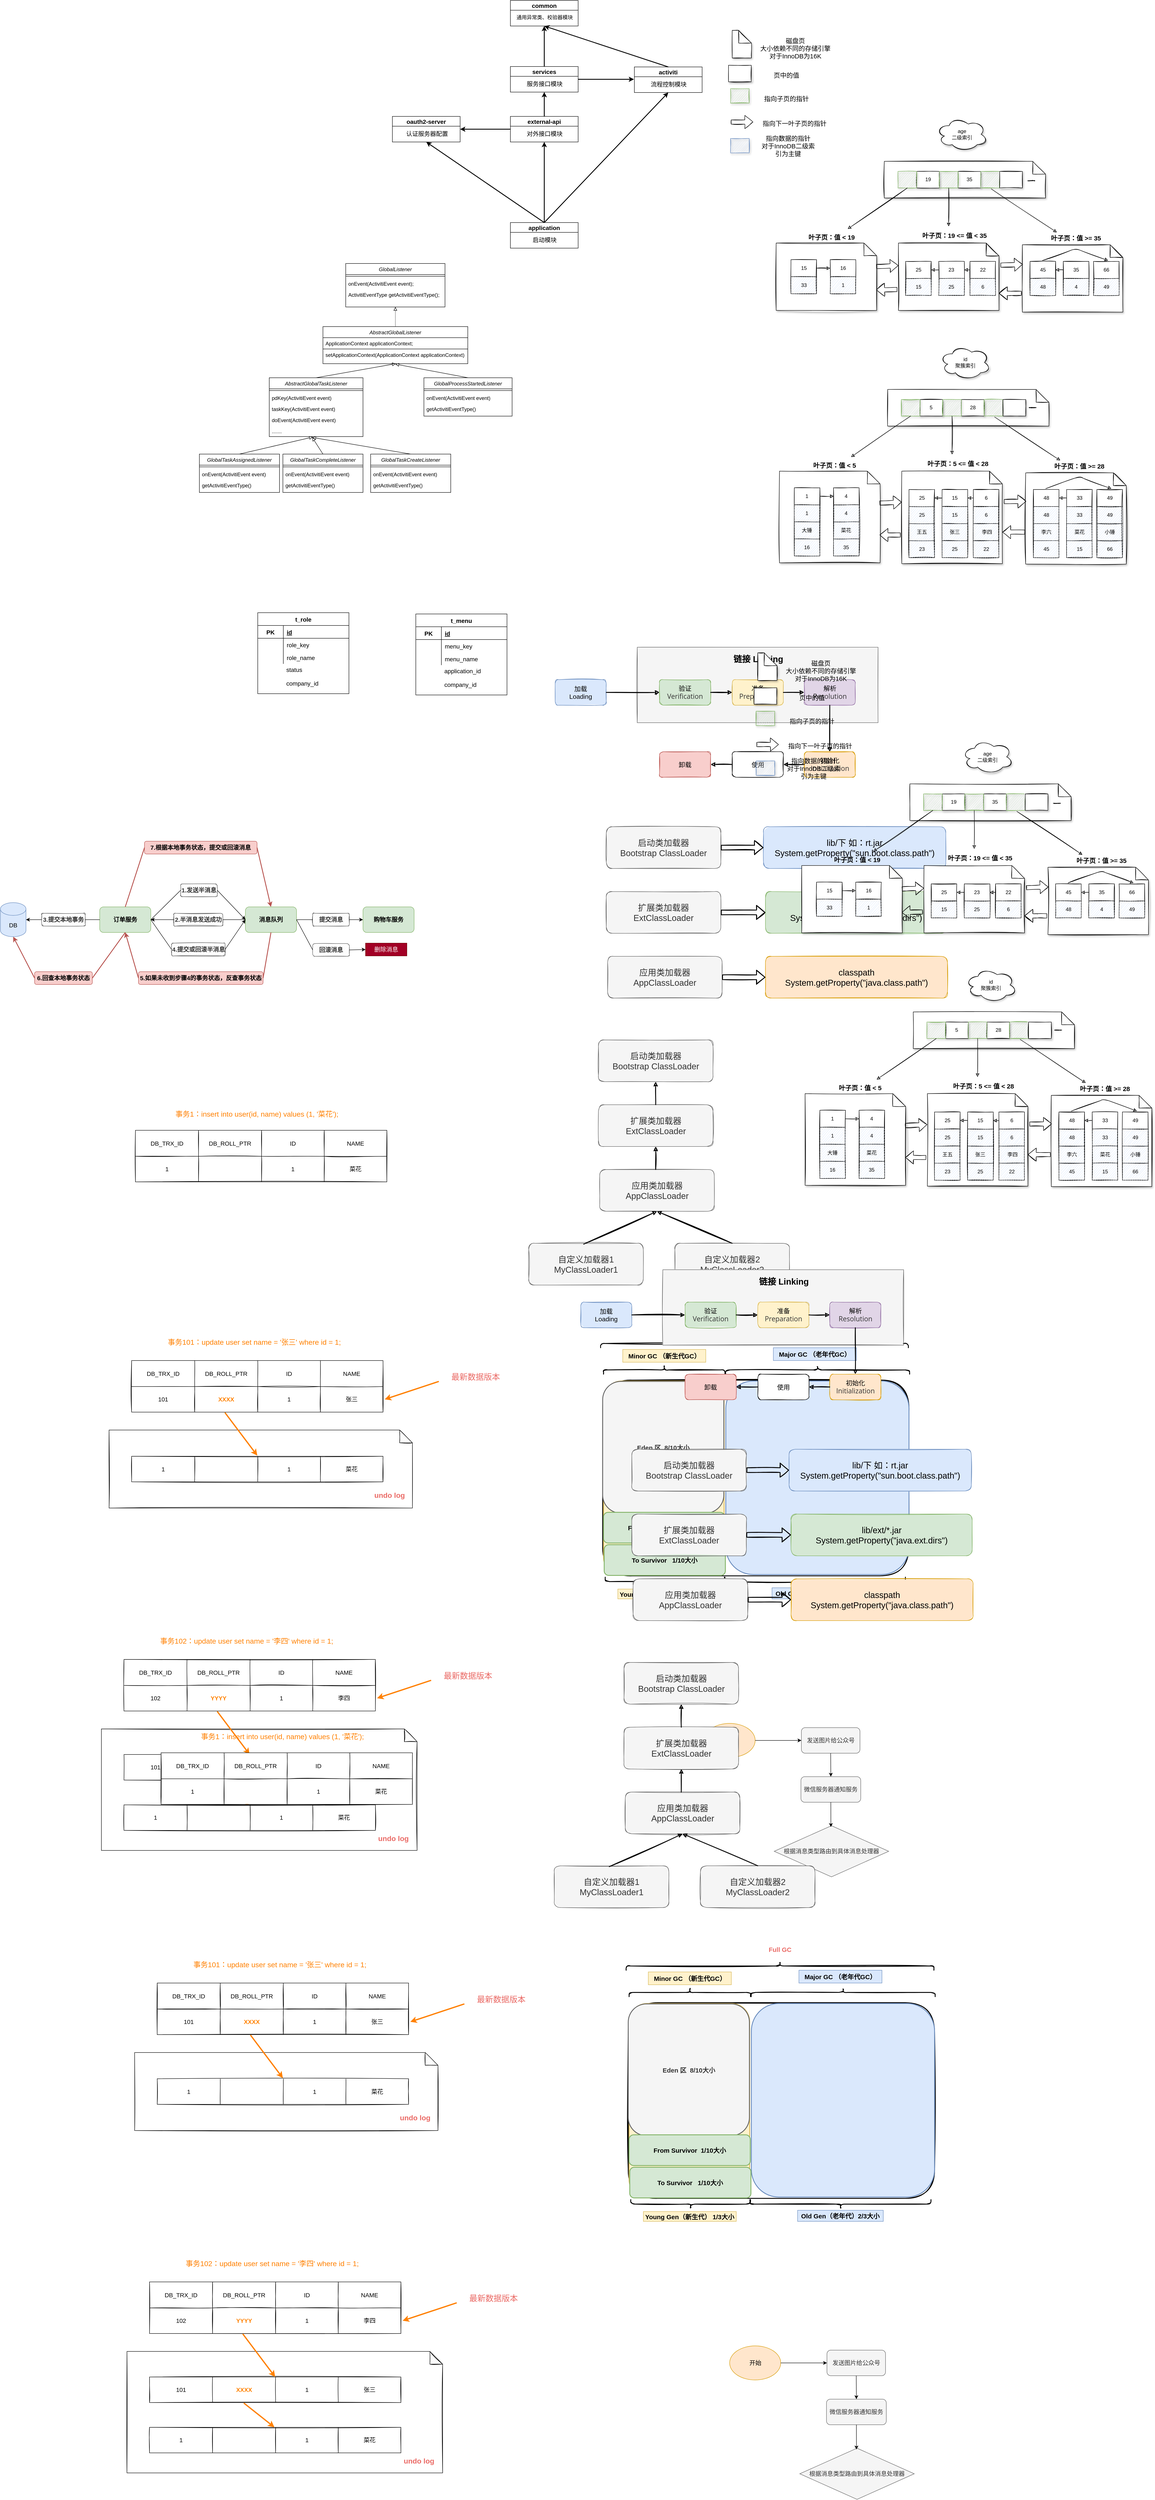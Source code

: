 <mxfile version="17.4.5" type="github"><diagram id="beg2FyIFi6FeFWqBV3ar" name="第 1 页"><mxGraphModel dx="1217" dy="842" grid="0" gridSize="10" guides="1" tooltips="1" connect="1" arrows="1" fold="1" page="1" pageScale="1" pageWidth="1200" pageHeight="1920" math="0" shadow="0"><root><mxCell id="0"/><mxCell id="1" parent="0"/><mxCell id="rSDGpTSuDLttC1ySuuON-1" value="oauth2-server" style="swimlane;fontSize=14;" parent="1" vertex="1"><mxGeometry x="983" y="442" width="159" height="60" as="geometry"><mxRectangle x="481" y="166" width="129" height="23" as="alternateBounds"/></mxGeometry></mxCell><mxCell id="rSDGpTSuDLttC1ySuuON-2" value="认证服务器配置" style="text;html=1;align=center;verticalAlign=middle;resizable=0;points=[];autosize=1;strokeColor=none;fontSize=14;" parent="rSDGpTSuDLttC1ySuuON-1" vertex="1"><mxGeometry x="26.5" y="30" width="108" height="21" as="geometry"/></mxCell><mxCell id="rSDGpTSuDLttC1ySuuON-3" value="" style="group" parent="1" vertex="1" connectable="0"><mxGeometry x="1260" y="170" width="159" height="60" as="geometry"/></mxCell><mxCell id="rSDGpTSuDLttC1ySuuON-4" value="common" style="swimlane;fontSize=14;" parent="rSDGpTSuDLttC1ySuuON-3" vertex="1"><mxGeometry width="159" height="60" as="geometry"><mxRectangle x="481" y="166" width="129" height="23" as="alternateBounds"/></mxGeometry></mxCell><mxCell id="rSDGpTSuDLttC1ySuuON-5" value="通用异常类、校验器模块" style="text;html=1;align=center;verticalAlign=middle;resizable=0;points=[];autosize=1;strokeColor=none;" parent="rSDGpTSuDLttC1ySuuON-3" vertex="1"><mxGeometry x="8.5" y="31" width="142" height="18" as="geometry"/></mxCell><mxCell id="rSDGpTSuDLttC1ySuuON-6" value="" style="group" parent="1" vertex="1" connectable="0"><mxGeometry x="1551" y="326" width="159" height="60" as="geometry"/></mxCell><mxCell id="rSDGpTSuDLttC1ySuuON-7" value="activiti" style="swimlane;fontSize=14;" parent="rSDGpTSuDLttC1ySuuON-6" vertex="1"><mxGeometry width="159" height="60" as="geometry"><mxRectangle x="481" y="166" width="129" height="23" as="alternateBounds"/></mxGeometry></mxCell><mxCell id="rSDGpTSuDLttC1ySuuON-8" value="流程控制模块" style="text;html=1;align=center;verticalAlign=middle;resizable=0;points=[];autosize=1;strokeColor=none;fontSize=14;" parent="rSDGpTSuDLttC1ySuuON-6" vertex="1"><mxGeometry x="32.5" y="30" width="94" height="21" as="geometry"/></mxCell><mxCell id="rSDGpTSuDLttC1ySuuON-9" value="" style="group" parent="1" vertex="1" connectable="0"><mxGeometry x="1260" y="325" width="159" height="60" as="geometry"/></mxCell><mxCell id="rSDGpTSuDLttC1ySuuON-10" value="services" style="swimlane;fontSize=14;" parent="rSDGpTSuDLttC1ySuuON-9" vertex="1"><mxGeometry width="159" height="60" as="geometry"><mxRectangle x="481" y="166" width="129" height="23" as="alternateBounds"/></mxGeometry></mxCell><mxCell id="rSDGpTSuDLttC1ySuuON-11" value="服务接口模块" style="text;html=1;align=center;verticalAlign=middle;resizable=0;points=[];autosize=1;strokeColor=none;fontSize=14;" parent="rSDGpTSuDLttC1ySuuON-9" vertex="1"><mxGeometry x="32.5" y="30" width="94" height="21" as="geometry"/></mxCell><mxCell id="rSDGpTSuDLttC1ySuuON-12" value="" style="group" parent="1" vertex="1" connectable="0"><mxGeometry x="1260" y="442" width="159" height="60" as="geometry"/></mxCell><mxCell id="rSDGpTSuDLttC1ySuuON-13" value="external-api" style="swimlane;fontSize=14;" parent="rSDGpTSuDLttC1ySuuON-12" vertex="1"><mxGeometry width="159" height="60" as="geometry"><mxRectangle x="481" y="166" width="129" height="23" as="alternateBounds"/></mxGeometry></mxCell><mxCell id="rSDGpTSuDLttC1ySuuON-14" value="对外接口模块" style="text;html=1;align=center;verticalAlign=middle;resizable=0;points=[];autosize=1;strokeColor=none;fontSize=14;" parent="rSDGpTSuDLttC1ySuuON-12" vertex="1"><mxGeometry x="32.5" y="30" width="94" height="21" as="geometry"/></mxCell><mxCell id="rSDGpTSuDLttC1ySuuON-15" value="" style="group" parent="1" vertex="1" connectable="0"><mxGeometry x="1260" y="691" width="159" height="60" as="geometry"/></mxCell><mxCell id="rSDGpTSuDLttC1ySuuON-16" value="application" style="swimlane;fontSize=14;" parent="rSDGpTSuDLttC1ySuuON-15" vertex="1"><mxGeometry width="159" height="60" as="geometry"><mxRectangle x="481" y="166" width="129" height="23" as="alternateBounds"/></mxGeometry></mxCell><mxCell id="rSDGpTSuDLttC1ySuuON-17" value="启动模块" style="text;html=1;align=center;verticalAlign=middle;resizable=0;points=[];autosize=1;strokeColor=none;fontSize=14;" parent="rSDGpTSuDLttC1ySuuON-15" vertex="1"><mxGeometry x="46.5" y="30" width="66" height="21" as="geometry"/></mxCell><mxCell id="rSDGpTSuDLttC1ySuuON-18" value="" style="endArrow=classic;html=1;fontSize=14;entryX=0.5;entryY=1;entryDx=0;entryDy=0;exitX=0.5;exitY=0;exitDx=0;exitDy=0;strokeWidth=2;" parent="1" source="rSDGpTSuDLttC1ySuuON-16" target="rSDGpTSuDLttC1ySuuON-13" edge="1"><mxGeometry width="50" height="50" relative="1" as="geometry"><mxPoint x="1355" y="592" as="sourcePoint"/><mxPoint x="1168" y="509" as="targetPoint"/></mxGeometry></mxCell><mxCell id="rSDGpTSuDLttC1ySuuON-19" value="" style="endArrow=classic;html=1;fontSize=14;entryX=0.5;entryY=1;entryDx=0;entryDy=0;exitX=0.5;exitY=0;exitDx=0;exitDy=0;strokeWidth=2;" parent="1" source="rSDGpTSuDLttC1ySuuON-16" target="rSDGpTSuDLttC1ySuuON-1" edge="1"><mxGeometry width="50" height="50" relative="1" as="geometry"><mxPoint x="1357" y="596" as="sourcePoint"/><mxPoint x="1302" y="391" as="targetPoint"/></mxGeometry></mxCell><mxCell id="rSDGpTSuDLttC1ySuuON-20" value="" style="endArrow=classic;html=1;fontSize=14;exitX=0.5;exitY=0;exitDx=0;exitDy=0;entryX=0.5;entryY=1;entryDx=0;entryDy=0;strokeWidth=2;" parent="1" source="rSDGpTSuDLttC1ySuuON-16" target="rSDGpTSuDLttC1ySuuON-7" edge="1"><mxGeometry width="50" height="50" relative="1" as="geometry"><mxPoint x="1356" y="589" as="sourcePoint"/><mxPoint x="1652" y="557" as="targetPoint"/></mxGeometry></mxCell><mxCell id="rSDGpTSuDLttC1ySuuON-21" value="" style="endArrow=classic;html=1;fontSize=14;exitX=0.5;exitY=0;exitDx=0;exitDy=0;entryX=0.5;entryY=1;entryDx=0;entryDy=0;strokeWidth=2;" parent="1" source="rSDGpTSuDLttC1ySuuON-7" target="rSDGpTSuDLttC1ySuuON-4" edge="1"><mxGeometry width="50" height="50" relative="1" as="geometry"><mxPoint x="1551" y="447" as="sourcePoint"/><mxPoint x="1352" y="374" as="targetPoint"/></mxGeometry></mxCell><mxCell id="rSDGpTSuDLttC1ySuuON-22" value="" style="endArrow=classic;html=1;fontSize=14;strokeWidth=2;exitX=0.5;exitY=0;exitDx=0;exitDy=0;entryX=0.5;entryY=1;entryDx=0;entryDy=0;" parent="1" source="rSDGpTSuDLttC1ySuuON-13" target="rSDGpTSuDLttC1ySuuON-10" edge="1"><mxGeometry width="50" height="50" relative="1" as="geometry"><mxPoint x="1305" y="335" as="sourcePoint"/><mxPoint x="1232" y="412" as="targetPoint"/></mxGeometry></mxCell><mxCell id="rSDGpTSuDLttC1ySuuON-23" value="" style="endArrow=classic;html=1;fontSize=14;strokeWidth=2;exitX=0.5;exitY=0;exitDx=0;exitDy=0;entryX=0.5;entryY=1;entryDx=0;entryDy=0;" parent="1" source="rSDGpTSuDLttC1ySuuON-10" target="rSDGpTSuDLttC1ySuuON-4" edge="1"><mxGeometry width="50" height="50" relative="1" as="geometry"><mxPoint x="1288" y="356" as="sourcePoint"/><mxPoint x="1389" y="234" as="targetPoint"/></mxGeometry></mxCell><mxCell id="rSDGpTSuDLttC1ySuuON-24" value="" style="endArrow=classic;html=1;fontSize=14;strokeWidth=2;exitX=0;exitY=0.5;exitDx=0;exitDy=0;entryX=1;entryY=0.5;entryDx=0;entryDy=0;" parent="1" source="rSDGpTSuDLttC1ySuuON-13" target="rSDGpTSuDLttC1ySuuON-1" edge="1"><mxGeometry width="50" height="50" relative="1" as="geometry"><mxPoint x="1231" y="412" as="sourcePoint"/><mxPoint x="1052" y="419" as="targetPoint"/></mxGeometry></mxCell><mxCell id="rSDGpTSuDLttC1ySuuON-25" value="" style="endArrow=classic;html=1;fontSize=14;strokeWidth=2;exitX=1;exitY=0.5;exitDx=0;exitDy=0;" parent="1" source="rSDGpTSuDLttC1ySuuON-10" edge="1"><mxGeometry width="50" height="50" relative="1" as="geometry"><mxPoint x="1282" y="397" as="sourcePoint"/><mxPoint x="1550" y="355" as="targetPoint"/></mxGeometry></mxCell><mxCell id="rSDGpTSuDLttC1ySuuON-26" value="GlobalListener" style="swimlane;fontStyle=2;align=center;verticalAlign=top;childLayout=stackLayout;horizontal=1;startSize=26;horizontalStack=0;resizeParent=1;resizeLast=0;collapsible=1;marginBottom=0;rounded=0;shadow=0;strokeWidth=1;" parent="1" vertex="1"><mxGeometry x="873.5" y="787" width="233" height="102" as="geometry"><mxRectangle x="230" y="140" width="160" height="26" as="alternateBounds"/></mxGeometry></mxCell><mxCell id="rSDGpTSuDLttC1ySuuON-27" value="" style="line;html=1;strokeWidth=1;align=left;verticalAlign=middle;spacingTop=-1;spacingLeft=3;spacingRight=3;rotatable=0;labelPosition=right;points=[];portConstraint=eastwest;" parent="rSDGpTSuDLttC1ySuuON-26" vertex="1"><mxGeometry y="26" width="233" height="8" as="geometry"/></mxCell><mxCell id="rSDGpTSuDLttC1ySuuON-28" value="onEvent(ActivitiEvent event);" style="text;align=left;verticalAlign=top;spacingLeft=4;spacingRight=4;overflow=hidden;rotatable=0;points=[[0,0.5],[1,0.5]];portConstraint=eastwest;" parent="rSDGpTSuDLttC1ySuuON-26" vertex="1"><mxGeometry y="34" width="233" height="26" as="geometry"/></mxCell><mxCell id="rSDGpTSuDLttC1ySuuON-29" value="ActivitiEventType getActivitiEventType();" style="text;align=left;verticalAlign=top;spacingLeft=4;spacingRight=4;overflow=hidden;rotatable=0;points=[[0,0.5],[1,0.5]];portConstraint=eastwest;" parent="rSDGpTSuDLttC1ySuuON-26" vertex="1"><mxGeometry y="60" width="233" height="26" as="geometry"/></mxCell><mxCell id="rSDGpTSuDLttC1ySuuON-30" value="AbstractGlobalListener" style="swimlane;fontStyle=2;align=center;verticalAlign=top;childLayout=stackLayout;horizontal=1;startSize=26;horizontalStack=0;resizeParent=1;resizeLast=0;collapsible=1;marginBottom=0;rounded=0;shadow=0;strokeWidth=1;" parent="1" vertex="1"><mxGeometry x="820" y="935" width="340" height="87" as="geometry"><mxRectangle x="356" y="953" width="160" height="26" as="alternateBounds"/></mxGeometry></mxCell><mxCell id="rSDGpTSuDLttC1ySuuON-31" value="ApplicationContext applicationContext;" style="text;align=left;verticalAlign=top;spacingLeft=4;spacingRight=4;overflow=hidden;rotatable=0;points=[[0,0.5],[1,0.5]];portConstraint=eastwest;rounded=0;shadow=0;html=0;" parent="rSDGpTSuDLttC1ySuuON-30" vertex="1"><mxGeometry y="26" width="340" height="26" as="geometry"/></mxCell><mxCell id="rSDGpTSuDLttC1ySuuON-32" value="" style="line;html=1;strokeWidth=1;align=left;verticalAlign=middle;spacingTop=-1;spacingLeft=3;spacingRight=3;rotatable=0;labelPosition=right;points=[];portConstraint=eastwest;" parent="rSDGpTSuDLttC1ySuuON-30" vertex="1"><mxGeometry y="52" width="340" height="1" as="geometry"/></mxCell><mxCell id="rSDGpTSuDLttC1ySuuON-33" value="setApplicationContext(ApplicationContext applicationContext)" style="text;align=left;verticalAlign=top;spacingLeft=4;spacingRight=4;overflow=hidden;rotatable=0;points=[[0,0.5],[1,0.5]];portConstraint=eastwest;" parent="rSDGpTSuDLttC1ySuuON-30" vertex="1"><mxGeometry y="53" width="340" height="26" as="geometry"/></mxCell><mxCell id="rSDGpTSuDLttC1ySuuON-34" value="" style="endArrow=block;html=1;fontSize=14;strokeWidth=1;entryX=0.5;entryY=1;entryDx=0;entryDy=0;exitX=0.5;exitY=0;exitDx=0;exitDy=0;dashed=1;dashPattern=1 1;rounded=1;endFill=0;" parent="1" source="rSDGpTSuDLttC1ySuuON-30" target="rSDGpTSuDLttC1ySuuON-26" edge="1"><mxGeometry width="50" height="50" relative="1" as="geometry"><mxPoint x="894" y="941" as="sourcePoint"/><mxPoint x="958" y="919" as="targetPoint"/></mxGeometry></mxCell><mxCell id="rSDGpTSuDLttC1ySuuON-35" value="AbstractGlobalTaskListener" style="swimlane;fontStyle=2;align=center;verticalAlign=top;childLayout=stackLayout;horizontal=1;startSize=26;horizontalStack=0;resizeParent=1;resizeLast=0;collapsible=1;marginBottom=0;rounded=0;shadow=0;strokeWidth=1;" parent="1" vertex="1"><mxGeometry x="694" y="1055" width="220" height="138" as="geometry"><mxRectangle x="230" y="140" width="160" height="26" as="alternateBounds"/></mxGeometry></mxCell><mxCell id="rSDGpTSuDLttC1ySuuON-36" value="" style="line;html=1;strokeWidth=1;align=left;verticalAlign=middle;spacingTop=-1;spacingLeft=3;spacingRight=3;rotatable=0;labelPosition=right;points=[];portConstraint=eastwest;" parent="rSDGpTSuDLttC1ySuuON-35" vertex="1"><mxGeometry y="26" width="220" height="8" as="geometry"/></mxCell><mxCell id="rSDGpTSuDLttC1ySuuON-37" value="pdKey(ActivitiEvent event)" style="text;align=left;verticalAlign=top;spacingLeft=4;spacingRight=4;overflow=hidden;rotatable=0;points=[[0,0.5],[1,0.5]];portConstraint=eastwest;" parent="rSDGpTSuDLttC1ySuuON-35" vertex="1"><mxGeometry y="34" width="220" height="26" as="geometry"/></mxCell><mxCell id="rSDGpTSuDLttC1ySuuON-38" value="taskKey(ActivitiEvent event)" style="text;align=left;verticalAlign=top;spacingLeft=4;spacingRight=4;overflow=hidden;rotatable=0;points=[[0,0.5],[1,0.5]];portConstraint=eastwest;" parent="rSDGpTSuDLttC1ySuuON-35" vertex="1"><mxGeometry y="60" width="220" height="26" as="geometry"/></mxCell><mxCell id="rSDGpTSuDLttC1ySuuON-39" value="doEvent(ActivitiEvent event)" style="text;align=left;verticalAlign=top;spacingLeft=4;spacingRight=4;overflow=hidden;rotatable=0;points=[[0,0.5],[1,0.5]];portConstraint=eastwest;" parent="rSDGpTSuDLttC1ySuuON-35" vertex="1"><mxGeometry y="86" width="220" height="26" as="geometry"/></mxCell><mxCell id="rSDGpTSuDLttC1ySuuON-40" value="......." style="text;align=left;verticalAlign=top;spacingLeft=4;spacingRight=4;overflow=hidden;rotatable=0;points=[[0,0.5],[1,0.5]];portConstraint=eastwest;" parent="rSDGpTSuDLttC1ySuuON-35" vertex="1"><mxGeometry y="112" width="220" height="26" as="geometry"/></mxCell><mxCell id="rSDGpTSuDLttC1ySuuON-41" value="GlobalProcessStartedListener" style="swimlane;fontStyle=2;align=center;verticalAlign=top;childLayout=stackLayout;horizontal=1;startSize=26;horizontalStack=0;resizeParent=1;resizeLast=0;collapsible=1;marginBottom=0;rounded=0;shadow=0;strokeWidth=1;" parent="1" vertex="1"><mxGeometry x="1057" y="1055" width="207" height="90" as="geometry"><mxRectangle x="230" y="140" width="160" height="26" as="alternateBounds"/></mxGeometry></mxCell><mxCell id="rSDGpTSuDLttC1ySuuON-42" value="" style="line;html=1;strokeWidth=1;align=left;verticalAlign=middle;spacingTop=-1;spacingLeft=3;spacingRight=3;rotatable=0;labelPosition=right;points=[];portConstraint=eastwest;" parent="rSDGpTSuDLttC1ySuuON-41" vertex="1"><mxGeometry y="26" width="207" height="8" as="geometry"/></mxCell><mxCell id="rSDGpTSuDLttC1ySuuON-43" value="onEvent(ActivitiEvent event)" style="text;align=left;verticalAlign=top;spacingLeft=4;spacingRight=4;overflow=hidden;rotatable=0;points=[[0,0.5],[1,0.5]];portConstraint=eastwest;" parent="rSDGpTSuDLttC1ySuuON-41" vertex="1"><mxGeometry y="34" width="207" height="26" as="geometry"/></mxCell><mxCell id="rSDGpTSuDLttC1ySuuON-44" value="getActivitiEventType()" style="text;align=left;verticalAlign=top;spacingLeft=4;spacingRight=4;overflow=hidden;rotatable=0;points=[[0,0.5],[1,0.5]];portConstraint=eastwest;" parent="rSDGpTSuDLttC1ySuuON-41" vertex="1"><mxGeometry y="60" width="207" height="26" as="geometry"/></mxCell><mxCell id="rSDGpTSuDLttC1ySuuON-45" value="GlobalTaskAssignedListener" style="swimlane;fontStyle=2;align=center;verticalAlign=top;childLayout=stackLayout;horizontal=1;startSize=26;horizontalStack=0;resizeParent=1;resizeLast=0;collapsible=1;marginBottom=0;rounded=0;shadow=0;strokeWidth=1;" parent="1" vertex="1"><mxGeometry x="530" y="1234" width="188" height="90" as="geometry"><mxRectangle x="230" y="140" width="160" height="26" as="alternateBounds"/></mxGeometry></mxCell><mxCell id="rSDGpTSuDLttC1ySuuON-46" value="" style="line;html=1;strokeWidth=1;align=left;verticalAlign=middle;spacingTop=-1;spacingLeft=3;spacingRight=3;rotatable=0;labelPosition=right;points=[];portConstraint=eastwest;" parent="rSDGpTSuDLttC1ySuuON-45" vertex="1"><mxGeometry y="26" width="188" height="8" as="geometry"/></mxCell><mxCell id="rSDGpTSuDLttC1ySuuON-47" value="onEvent(ActivitiEvent event)" style="text;align=left;verticalAlign=top;spacingLeft=4;spacingRight=4;overflow=hidden;rotatable=0;points=[[0,0.5],[1,0.5]];portConstraint=eastwest;" parent="rSDGpTSuDLttC1ySuuON-45" vertex="1"><mxGeometry y="34" width="188" height="26" as="geometry"/></mxCell><mxCell id="rSDGpTSuDLttC1ySuuON-48" value="getActivitiEventType()" style="text;align=left;verticalAlign=top;spacingLeft=4;spacingRight=4;overflow=hidden;rotatable=0;points=[[0,0.5],[1,0.5]];portConstraint=eastwest;" parent="rSDGpTSuDLttC1ySuuON-45" vertex="1"><mxGeometry y="60" width="188" height="26" as="geometry"/></mxCell><mxCell id="rSDGpTSuDLttC1ySuuON-49" value="GlobalTaskCompleteListener" style="swimlane;fontStyle=2;align=center;verticalAlign=top;childLayout=stackLayout;horizontal=1;startSize=26;horizontalStack=0;resizeParent=1;resizeLast=0;collapsible=1;marginBottom=0;rounded=0;shadow=0;strokeWidth=1;" parent="1" vertex="1"><mxGeometry x="726" y="1234" width="188" height="90" as="geometry"><mxRectangle x="230" y="140" width="160" height="26" as="alternateBounds"/></mxGeometry></mxCell><mxCell id="rSDGpTSuDLttC1ySuuON-50" value="" style="line;html=1;strokeWidth=1;align=left;verticalAlign=middle;spacingTop=-1;spacingLeft=3;spacingRight=3;rotatable=0;labelPosition=right;points=[];portConstraint=eastwest;" parent="rSDGpTSuDLttC1ySuuON-49" vertex="1"><mxGeometry y="26" width="188" height="8" as="geometry"/></mxCell><mxCell id="rSDGpTSuDLttC1ySuuON-51" value="onEvent(ActivitiEvent event)" style="text;align=left;verticalAlign=top;spacingLeft=4;spacingRight=4;overflow=hidden;rotatable=0;points=[[0,0.5],[1,0.5]];portConstraint=eastwest;" parent="rSDGpTSuDLttC1ySuuON-49" vertex="1"><mxGeometry y="34" width="188" height="26" as="geometry"/></mxCell><mxCell id="rSDGpTSuDLttC1ySuuON-52" value="getActivitiEventType()" style="text;align=left;verticalAlign=top;spacingLeft=4;spacingRight=4;overflow=hidden;rotatable=0;points=[[0,0.5],[1,0.5]];portConstraint=eastwest;" parent="rSDGpTSuDLttC1ySuuON-49" vertex="1"><mxGeometry y="60" width="188" height="26" as="geometry"/></mxCell><mxCell id="rSDGpTSuDLttC1ySuuON-53" value="GlobalTaskCreateListener" style="swimlane;fontStyle=2;align=center;verticalAlign=top;childLayout=stackLayout;horizontal=1;startSize=26;horizontalStack=0;resizeParent=1;resizeLast=0;collapsible=1;marginBottom=0;rounded=0;shadow=0;strokeWidth=1;" parent="1" vertex="1"><mxGeometry x="932" y="1234" width="188" height="90" as="geometry"><mxRectangle x="230" y="140" width="160" height="26" as="alternateBounds"/></mxGeometry></mxCell><mxCell id="rSDGpTSuDLttC1ySuuON-54" value="" style="line;html=1;strokeWidth=1;align=left;verticalAlign=middle;spacingTop=-1;spacingLeft=3;spacingRight=3;rotatable=0;labelPosition=right;points=[];portConstraint=eastwest;" parent="rSDGpTSuDLttC1ySuuON-53" vertex="1"><mxGeometry y="26" width="188" height="8" as="geometry"/></mxCell><mxCell id="rSDGpTSuDLttC1ySuuON-55" value="onEvent(ActivitiEvent event)" style="text;align=left;verticalAlign=top;spacingLeft=4;spacingRight=4;overflow=hidden;rotatable=0;points=[[0,0.5],[1,0.5]];portConstraint=eastwest;" parent="rSDGpTSuDLttC1ySuuON-53" vertex="1"><mxGeometry y="34" width="188" height="26" as="geometry"/></mxCell><mxCell id="rSDGpTSuDLttC1ySuuON-56" value="getActivitiEventType()" style="text;align=left;verticalAlign=top;spacingLeft=4;spacingRight=4;overflow=hidden;rotatable=0;points=[[0,0.5],[1,0.5]];portConstraint=eastwest;" parent="rSDGpTSuDLttC1ySuuON-53" vertex="1"><mxGeometry y="60" width="188" height="26" as="geometry"/></mxCell><mxCell id="rSDGpTSuDLttC1ySuuON-57" value="" style="endArrow=block;html=1;fontSize=14;strokeWidth=1;exitX=0.5;exitY=0;exitDx=0;exitDy=0;endFill=0;" parent="1" source="rSDGpTSuDLttC1ySuuON-35" edge="1"><mxGeometry width="50" height="50" relative="1" as="geometry"><mxPoint x="877" y="1073" as="sourcePoint"/><mxPoint x="991" y="1022" as="targetPoint"/></mxGeometry></mxCell><mxCell id="rSDGpTSuDLttC1ySuuON-58" value="" style="endArrow=block;html=1;fontSize=14;strokeWidth=1;endFill=0;exitX=0.5;exitY=0;exitDx=0;exitDy=0;" parent="1" source="rSDGpTSuDLttC1ySuuON-41" edge="1"><mxGeometry width="50" height="50" relative="1" as="geometry"><mxPoint x="1152" y="1041" as="sourcePoint"/><mxPoint x="990" y="1023" as="targetPoint"/></mxGeometry></mxCell><mxCell id="rSDGpTSuDLttC1ySuuON-59" value="" style="endArrow=block;html=1;fontSize=14;strokeWidth=1;exitX=0.5;exitY=0;exitDx=0;exitDy=0;endFill=0;entryX=0.465;entryY=1.04;entryDx=0;entryDy=0;entryPerimeter=0;" parent="1" source="rSDGpTSuDLttC1ySuuON-45" target="rSDGpTSuDLttC1ySuuON-40" edge="1"><mxGeometry width="50" height="50" relative="1" as="geometry"><mxPoint x="814" y="1065" as="sourcePoint"/><mxPoint x="792" y="1207" as="targetPoint"/></mxGeometry></mxCell><mxCell id="rSDGpTSuDLttC1ySuuON-60" value="" style="endArrow=block;html=1;fontSize=14;strokeWidth=1;exitX=0.5;exitY=0;exitDx=0;exitDy=0;endFill=0;" parent="1" source="rSDGpTSuDLttC1ySuuON-49" edge="1"><mxGeometry width="50" height="50" relative="1" as="geometry"><mxPoint x="634" y="1244" as="sourcePoint"/><mxPoint x="795" y="1195" as="targetPoint"/></mxGeometry></mxCell><mxCell id="rSDGpTSuDLttC1ySuuON-61" value="" style="endArrow=block;html=1;fontSize=14;strokeWidth=1;exitX=0.5;exitY=0;exitDx=0;exitDy=0;endFill=0;" parent="1" source="rSDGpTSuDLttC1ySuuON-53" edge="1"><mxGeometry width="50" height="50" relative="1" as="geometry"><mxPoint x="830" y="1244" as="sourcePoint"/><mxPoint x="795" y="1195" as="targetPoint"/></mxGeometry></mxCell><mxCell id="rSDGpTSuDLttC1ySuuON-62" value="" style="group" parent="1" vertex="1" connectable="0"><mxGeometry x="667" y="1606" width="310" height="190" as="geometry"/></mxCell><mxCell id="rSDGpTSuDLttC1ySuuON-63" value="t_role" style="shape=table;startSize=30;container=1;collapsible=1;childLayout=tableLayout;fixedRows=1;rowLines=0;fontStyle=1;align=center;resizeLast=1;fontSize=14;" parent="rSDGpTSuDLttC1ySuuON-62" vertex="1"><mxGeometry width="214" height="190" as="geometry"/></mxCell><mxCell id="rSDGpTSuDLttC1ySuuON-64" value="" style="shape=partialRectangle;collapsible=0;dropTarget=0;pointerEvents=0;fillColor=none;top=0;left=0;bottom=1;right=0;points=[[0,0.5],[1,0.5]];portConstraint=eastwest;fontSize=14;" parent="rSDGpTSuDLttC1ySuuON-63" vertex="1"><mxGeometry y="30" width="214" height="30" as="geometry"/></mxCell><mxCell id="rSDGpTSuDLttC1ySuuON-65" value="PK" style="shape=partialRectangle;connectable=0;fillColor=none;top=0;left=0;bottom=0;right=0;fontStyle=1;overflow=hidden;fontSize=14;" parent="rSDGpTSuDLttC1ySuuON-64" vertex="1"><mxGeometry width="60" height="30" as="geometry"/></mxCell><mxCell id="rSDGpTSuDLttC1ySuuON-66" value="id" style="shape=partialRectangle;connectable=0;fillColor=none;top=0;left=0;bottom=0;right=0;align=left;spacingLeft=6;fontStyle=5;overflow=hidden;fontSize=14;" parent="rSDGpTSuDLttC1ySuuON-64" vertex="1"><mxGeometry x="60" width="154" height="30" as="geometry"/></mxCell><mxCell id="rSDGpTSuDLttC1ySuuON-67" value="" style="shape=partialRectangle;collapsible=0;dropTarget=0;pointerEvents=0;fillColor=none;top=0;left=0;bottom=0;right=0;points=[[0,0.5],[1,0.5]];portConstraint=eastwest;fontSize=14;" parent="rSDGpTSuDLttC1ySuuON-63" vertex="1"><mxGeometry y="60" width="214" height="30" as="geometry"/></mxCell><mxCell id="rSDGpTSuDLttC1ySuuON-68" value="" style="shape=partialRectangle;connectable=0;fillColor=none;top=0;left=0;bottom=0;right=0;editable=1;overflow=hidden;fontSize=14;" parent="rSDGpTSuDLttC1ySuuON-67" vertex="1"><mxGeometry width="60" height="30" as="geometry"/></mxCell><mxCell id="rSDGpTSuDLttC1ySuuON-69" value="role_key" style="shape=partialRectangle;connectable=0;fillColor=none;top=0;left=0;bottom=0;right=0;align=left;spacingLeft=6;overflow=hidden;fontSize=14;" parent="rSDGpTSuDLttC1ySuuON-67" vertex="1"><mxGeometry x="60" width="154" height="30" as="geometry"/></mxCell><mxCell id="rSDGpTSuDLttC1ySuuON-70" value="" style="shape=partialRectangle;collapsible=0;dropTarget=0;pointerEvents=0;fillColor=none;top=0;left=0;bottom=0;right=0;points=[[0,0.5],[1,0.5]];portConstraint=eastwest;fontSize=14;" parent="rSDGpTSuDLttC1ySuuON-63" vertex="1"><mxGeometry y="90" width="214" height="30" as="geometry"/></mxCell><mxCell id="rSDGpTSuDLttC1ySuuON-71" value="" style="shape=partialRectangle;connectable=0;fillColor=none;top=0;left=0;bottom=0;right=0;editable=1;overflow=hidden;fontSize=14;" parent="rSDGpTSuDLttC1ySuuON-70" vertex="1"><mxGeometry width="60" height="30" as="geometry"/></mxCell><mxCell id="rSDGpTSuDLttC1ySuuON-72" value="role_name" style="shape=partialRectangle;connectable=0;fillColor=none;top=0;left=0;bottom=0;right=0;align=left;spacingLeft=6;overflow=hidden;fontSize=14;" parent="rSDGpTSuDLttC1ySuuON-70" vertex="1"><mxGeometry x="60" width="154" height="30" as="geometry"/></mxCell><mxCell id="rSDGpTSuDLttC1ySuuON-73" value="status" style="shape=partialRectangle;connectable=0;fillColor=none;top=0;left=0;bottom=0;right=0;align=left;spacingLeft=6;overflow=hidden;fontSize=14;" parent="rSDGpTSuDLttC1ySuuON-62" vertex="1"><mxGeometry x="59" y="118" width="251" height="30" as="geometry"/></mxCell><mxCell id="rSDGpTSuDLttC1ySuuON-74" value="company_id" style="shape=partialRectangle;connectable=0;fillColor=none;top=0;left=0;bottom=0;right=0;align=left;spacingLeft=6;overflow=hidden;fontSize=14;" parent="rSDGpTSuDLttC1ySuuON-62" vertex="1"><mxGeometry x="59" y="150" width="251" height="30" as="geometry"/></mxCell><mxCell id="rSDGpTSuDLttC1ySuuON-75" value="" style="group" parent="1" vertex="1" connectable="0"><mxGeometry x="1038" y="1609" width="310" height="190" as="geometry"/></mxCell><mxCell id="rSDGpTSuDLttC1ySuuON-76" value="t_menu" style="shape=table;startSize=30;container=1;collapsible=1;childLayout=tableLayout;fixedRows=1;rowLines=0;fontStyle=1;align=center;resizeLast=1;fontSize=14;" parent="rSDGpTSuDLttC1ySuuON-75" vertex="1"><mxGeometry width="214" height="190" as="geometry"/></mxCell><mxCell id="rSDGpTSuDLttC1ySuuON-77" value="" style="shape=partialRectangle;collapsible=0;dropTarget=0;pointerEvents=0;fillColor=none;top=0;left=0;bottom=1;right=0;points=[[0,0.5],[1,0.5]];portConstraint=eastwest;fontSize=14;" parent="rSDGpTSuDLttC1ySuuON-76" vertex="1"><mxGeometry y="30" width="214" height="30" as="geometry"/></mxCell><mxCell id="rSDGpTSuDLttC1ySuuON-78" value="PK" style="shape=partialRectangle;connectable=0;fillColor=none;top=0;left=0;bottom=0;right=0;fontStyle=1;overflow=hidden;fontSize=14;" parent="rSDGpTSuDLttC1ySuuON-77" vertex="1"><mxGeometry width="60" height="30" as="geometry"/></mxCell><mxCell id="rSDGpTSuDLttC1ySuuON-79" value="id" style="shape=partialRectangle;connectable=0;fillColor=none;top=0;left=0;bottom=0;right=0;align=left;spacingLeft=6;fontStyle=5;overflow=hidden;fontSize=14;" parent="rSDGpTSuDLttC1ySuuON-77" vertex="1"><mxGeometry x="60" width="154" height="30" as="geometry"/></mxCell><mxCell id="rSDGpTSuDLttC1ySuuON-80" value="" style="shape=partialRectangle;collapsible=0;dropTarget=0;pointerEvents=0;fillColor=none;top=0;left=0;bottom=0;right=0;points=[[0,0.5],[1,0.5]];portConstraint=eastwest;fontSize=14;" parent="rSDGpTSuDLttC1ySuuON-76" vertex="1"><mxGeometry y="60" width="214" height="30" as="geometry"/></mxCell><mxCell id="rSDGpTSuDLttC1ySuuON-81" value="" style="shape=partialRectangle;connectable=0;fillColor=none;top=0;left=0;bottom=0;right=0;editable=1;overflow=hidden;fontSize=14;" parent="rSDGpTSuDLttC1ySuuON-80" vertex="1"><mxGeometry width="60" height="30" as="geometry"/></mxCell><mxCell id="rSDGpTSuDLttC1ySuuON-82" value="menu_key" style="shape=partialRectangle;connectable=0;fillColor=none;top=0;left=0;bottom=0;right=0;align=left;spacingLeft=6;overflow=hidden;fontSize=14;" parent="rSDGpTSuDLttC1ySuuON-80" vertex="1"><mxGeometry x="60" width="154" height="30" as="geometry"/></mxCell><mxCell id="rSDGpTSuDLttC1ySuuON-83" value="" style="shape=partialRectangle;collapsible=0;dropTarget=0;pointerEvents=0;fillColor=none;top=0;left=0;bottom=0;right=0;points=[[0,0.5],[1,0.5]];portConstraint=eastwest;fontSize=14;" parent="rSDGpTSuDLttC1ySuuON-76" vertex="1"><mxGeometry y="90" width="214" height="30" as="geometry"/></mxCell><mxCell id="rSDGpTSuDLttC1ySuuON-84" value="" style="shape=partialRectangle;connectable=0;fillColor=none;top=0;left=0;bottom=0;right=0;editable=1;overflow=hidden;fontSize=14;" parent="rSDGpTSuDLttC1ySuuON-83" vertex="1"><mxGeometry width="60" height="30" as="geometry"/></mxCell><mxCell id="rSDGpTSuDLttC1ySuuON-85" value="menu_name" style="shape=partialRectangle;connectable=0;fillColor=none;top=0;left=0;bottom=0;right=0;align=left;spacingLeft=6;overflow=hidden;fontSize=14;" parent="rSDGpTSuDLttC1ySuuON-83" vertex="1"><mxGeometry x="60" width="154" height="30" as="geometry"/></mxCell><mxCell id="rSDGpTSuDLttC1ySuuON-86" value="application_id" style="shape=partialRectangle;connectable=0;fillColor=none;top=0;left=0;bottom=0;right=0;align=left;spacingLeft=6;overflow=hidden;fontSize=14;" parent="rSDGpTSuDLttC1ySuuON-75" vertex="1"><mxGeometry x="59" y="118" width="251" height="30" as="geometry"/></mxCell><mxCell id="rSDGpTSuDLttC1ySuuON-87" value="company_id" style="shape=partialRectangle;connectable=0;fillColor=none;top=0;left=0;bottom=0;right=0;align=left;spacingLeft=6;overflow=hidden;fontSize=14;" parent="rSDGpTSuDLttC1ySuuON-75" vertex="1"><mxGeometry x="59" y="150" width="251" height="30" as="geometry"/></mxCell><mxCell id="3Td0TatqsEZ7pOHLLHPT-1" value="" style="rounded=0;whiteSpace=wrap;html=1;fontSize=15;fillColor=#f5f5f5;strokeColor=#666666;fontColor=#333333;fillStyle=solid;sketch=1;" parent="1" vertex="1"><mxGeometry x="1557.71" y="1687" width="565.29" height="177" as="geometry"/></mxCell><mxCell id="3Td0TatqsEZ7pOHLLHPT-2" value="" style="shape=note;whiteSpace=wrap;html=1;backgroundOutline=1;darkOpacity=0.05;shadow=1;strokeWidth=1;sketch=1;" parent="1" vertex="1"><mxGeometry x="2137.686" y="547.42" width="378.34" height="86" as="geometry"/></mxCell><mxCell id="3Td0TatqsEZ7pOHLLHPT-3" value="age&lt;br&gt;二级索引" style="ellipse;shape=cloud;whiteSpace=wrap;html=1;shadow=1;strokeWidth=1;sketch=1;" parent="1" vertex="1"><mxGeometry x="2259.706" y="444" width="120" height="80" as="geometry"/></mxCell><mxCell id="3Td0TatqsEZ7pOHLLHPT-4" value="19" style="rounded=0;whiteSpace=wrap;html=1;strokeWidth=1;shadow=1;sketch=1;" parent="1" vertex="1"><mxGeometry x="2213.58" y="570.997" width="53.274" height="38.837" as="geometry"/></mxCell><mxCell id="3Td0TatqsEZ7pOHLLHPT-5" value="" style="rounded=0;whiteSpace=wrap;html=1;strokeWidth=1;fillColor=#d5e8d4;strokeColor=#82b366;shadow=1;sketch=1;" parent="1" vertex="1"><mxGeometry x="2169.707" y="570.997" width="43.873" height="38.837" as="geometry"/></mxCell><mxCell id="3Td0TatqsEZ7pOHLLHPT-6" value="35" style="rounded=0;whiteSpace=wrap;html=1;strokeWidth=1;shadow=1;sketch=1;" parent="1" vertex="1"><mxGeometry x="2310.73" y="570.997" width="53.274" height="38.837" as="geometry"/></mxCell><mxCell id="3Td0TatqsEZ7pOHLLHPT-7" value="" style="rounded=0;whiteSpace=wrap;html=1;strokeWidth=1;fillColor=#d5e8d4;strokeColor=#82b366;shadow=1;sketch=1;" parent="1" vertex="1"><mxGeometry x="2266.857" y="570.997" width="43.873" height="38.837" as="geometry"/></mxCell><mxCell id="3Td0TatqsEZ7pOHLLHPT-8" value="" style="rounded=0;whiteSpace=wrap;html=1;strokeWidth=1;fillColor=#d5e8d4;strokeColor=#82b366;shadow=1;sketch=1;" parent="1" vertex="1"><mxGeometry x="2364.007" y="570.997" width="43.873" height="38.837" as="geometry"/></mxCell><mxCell id="3Td0TatqsEZ7pOHLLHPT-9" value="" style="shape=note;whiteSpace=wrap;html=1;backgroundOutline=1;darkOpacity=0.05;shadow=1;strokeWidth=1;sketch=1;" parent="1" vertex="1"><mxGeometry x="1883.836" y="739" width="235.87" height="158" as="geometry"/></mxCell><mxCell id="3Td0TatqsEZ7pOHLLHPT-10" value="" style="endArrow=classic;html=1;exitX=0.5;exitY=1;exitDx=0;exitDy=0;sketch=1;" parent="1" source="3Td0TatqsEZ7pOHLLHPT-5" edge="1"><mxGeometry width="50" height="50" relative="1" as="geometry"><mxPoint x="2385.706" y="651" as="sourcePoint"/><mxPoint x="2051.706" y="706" as="targetPoint"/></mxGeometry></mxCell><mxCell id="3Td0TatqsEZ7pOHLLHPT-11" value="" style="shape=note;whiteSpace=wrap;html=1;backgroundOutline=1;darkOpacity=0.05;shadow=1;strokeWidth=1;sketch=1;" parent="1" vertex="1"><mxGeometry x="2170.856" y="739" width="235.87" height="158" as="geometry"/></mxCell><mxCell id="3Td0TatqsEZ7pOHLLHPT-12" value="" style="endArrow=classic;html=1;exitX=0.5;exitY=1;exitDx=0;exitDy=0;sketch=1;" parent="1" source="3Td0TatqsEZ7pOHLLHPT-7" edge="1"><mxGeometry width="50" height="50" relative="1" as="geometry"><mxPoint x="2300.706" y="676" as="sourcePoint"/><mxPoint x="2288.706" y="700" as="targetPoint"/></mxGeometry></mxCell><mxCell id="3Td0TatqsEZ7pOHLLHPT-13" value="" style="shape=table;html=1;whiteSpace=wrap;startSize=0;container=1;collapsible=0;childLayout=tableLayout;sketch=1;" parent="1" vertex="1"><mxGeometry x="2187.706" y="782" width="60" height="80" as="geometry"/></mxCell><mxCell id="3Td0TatqsEZ7pOHLLHPT-14" value="" style="shape=partialRectangle;html=1;whiteSpace=wrap;collapsible=0;dropTarget=0;pointerEvents=0;fillColor=none;top=0;left=0;bottom=0;right=0;points=[[0,0.5],[1,0.5]];portConstraint=eastwest;sketch=1;" parent="3Td0TatqsEZ7pOHLLHPT-13" vertex="1"><mxGeometry width="60" height="40" as="geometry"/></mxCell><mxCell id="3Td0TatqsEZ7pOHLLHPT-15" value="25" style="shape=partialRectangle;html=1;whiteSpace=wrap;connectable=0;overflow=hidden;fillColor=none;top=0;left=0;bottom=0;right=0;sketch=1;" parent="3Td0TatqsEZ7pOHLLHPT-14" vertex="1"><mxGeometry width="60" height="40" as="geometry"><mxRectangle width="60" height="40" as="alternateBounds"/></mxGeometry></mxCell><mxCell id="3Td0TatqsEZ7pOHLLHPT-16" value="" style="shape=partialRectangle;html=1;whiteSpace=wrap;collapsible=0;dropTarget=0;pointerEvents=0;fillColor=none;top=0;left=0;bottom=0;right=0;points=[[0,0.5],[1,0.5]];portConstraint=eastwest;sketch=1;" parent="3Td0TatqsEZ7pOHLLHPT-13" vertex="1"><mxGeometry y="40" width="60" height="40" as="geometry"/></mxCell><mxCell id="3Td0TatqsEZ7pOHLLHPT-17" value="15" style="shape=partialRectangle;html=1;whiteSpace=wrap;connectable=0;overflow=hidden;fillColor=#dae8fc;top=0;left=0;bottom=0;right=0;strokeColor=#6c8ebf;sketch=1;" parent="3Td0TatqsEZ7pOHLLHPT-16" vertex="1"><mxGeometry width="60" height="40" as="geometry"><mxRectangle width="60" height="40" as="alternateBounds"/></mxGeometry></mxCell><mxCell id="3Td0TatqsEZ7pOHLLHPT-18" value="" style="shape=table;html=1;whiteSpace=wrap;startSize=0;container=1;collapsible=0;childLayout=tableLayout;sketch=1;" parent="1" vertex="1"><mxGeometry x="2265.426" y="782" width="60" height="80" as="geometry"/></mxCell><mxCell id="3Td0TatqsEZ7pOHLLHPT-19" value="" style="shape=partialRectangle;html=1;whiteSpace=wrap;collapsible=0;dropTarget=0;pointerEvents=0;fillColor=none;top=0;left=0;bottom=0;right=0;points=[[0,0.5],[1,0.5]];portConstraint=eastwest;sketch=1;" parent="3Td0TatqsEZ7pOHLLHPT-18" vertex="1"><mxGeometry width="60" height="40" as="geometry"/></mxCell><mxCell id="3Td0TatqsEZ7pOHLLHPT-20" value="23" style="shape=partialRectangle;html=1;whiteSpace=wrap;connectable=0;overflow=hidden;fillColor=none;top=0;left=0;bottom=0;right=0;sketch=1;" parent="3Td0TatqsEZ7pOHLLHPT-19" vertex="1"><mxGeometry width="60" height="40" as="geometry"><mxRectangle width="60" height="40" as="alternateBounds"/></mxGeometry></mxCell><mxCell id="3Td0TatqsEZ7pOHLLHPT-21" value="" style="shape=partialRectangle;html=1;whiteSpace=wrap;collapsible=0;dropTarget=0;pointerEvents=0;fillColor=none;top=0;left=0;bottom=0;right=0;points=[[0,0.5],[1,0.5]];portConstraint=eastwest;sketch=1;" parent="3Td0TatqsEZ7pOHLLHPT-18" vertex="1"><mxGeometry y="40" width="60" height="40" as="geometry"/></mxCell><mxCell id="3Td0TatqsEZ7pOHLLHPT-22" value="25" style="shape=partialRectangle;html=1;whiteSpace=wrap;connectable=0;overflow=hidden;fillColor=#dae8fc;top=0;left=0;bottom=0;right=0;strokeColor=#6c8ebf;sketch=1;" parent="3Td0TatqsEZ7pOHLLHPT-21" vertex="1"><mxGeometry width="60" height="40" as="geometry"><mxRectangle width="60" height="40" as="alternateBounds"/></mxGeometry></mxCell><mxCell id="3Td0TatqsEZ7pOHLLHPT-23" style="edgeStyle=none;rounded=0;orthogonalLoop=1;jettySize=auto;html=1;entryX=0;entryY=0.5;entryDx=0;entryDy=0;endArrow=none;endFill=0;sketch=1;" parent="3Td0TatqsEZ7pOHLLHPT-18" source="3Td0TatqsEZ7pOHLLHPT-19" target="3Td0TatqsEZ7pOHLLHPT-19" edge="1"><mxGeometry relative="1" as="geometry"/></mxCell><mxCell id="3Td0TatqsEZ7pOHLLHPT-24" value="" style="shape=table;html=1;whiteSpace=wrap;startSize=0;container=1;collapsible=0;childLayout=tableLayout;sketch=1;" parent="1" vertex="1"><mxGeometry x="2338.706" y="782" width="60" height="80" as="geometry"/></mxCell><mxCell id="3Td0TatqsEZ7pOHLLHPT-25" value="" style="shape=partialRectangle;html=1;whiteSpace=wrap;collapsible=0;dropTarget=0;pointerEvents=0;fillColor=none;top=0;left=0;bottom=0;right=0;points=[[0,0.5],[1,0.5]];portConstraint=eastwest;sketch=1;" parent="3Td0TatqsEZ7pOHLLHPT-24" vertex="1"><mxGeometry width="60" height="40" as="geometry"/></mxCell><mxCell id="3Td0TatqsEZ7pOHLLHPT-26" value="22" style="shape=partialRectangle;html=1;whiteSpace=wrap;connectable=0;overflow=hidden;fillColor=none;top=0;left=0;bottom=0;right=0;sketch=1;" parent="3Td0TatqsEZ7pOHLLHPT-25" vertex="1"><mxGeometry width="60" height="40" as="geometry"><mxRectangle width="60" height="40" as="alternateBounds"/></mxGeometry></mxCell><mxCell id="3Td0TatqsEZ7pOHLLHPT-27" value="" style="shape=partialRectangle;html=1;whiteSpace=wrap;collapsible=0;dropTarget=0;pointerEvents=0;fillColor=none;top=0;left=0;bottom=0;right=0;points=[[0,0.5],[1,0.5]];portConstraint=eastwest;sketch=1;" parent="3Td0TatqsEZ7pOHLLHPT-24" vertex="1"><mxGeometry y="40" width="60" height="40" as="geometry"/></mxCell><mxCell id="3Td0TatqsEZ7pOHLLHPT-28" value="6" style="shape=partialRectangle;html=1;whiteSpace=wrap;connectable=0;overflow=hidden;fillColor=#dae8fc;top=0;left=0;bottom=0;right=0;strokeColor=#6c8ebf;sketch=1;" parent="3Td0TatqsEZ7pOHLLHPT-27" vertex="1"><mxGeometry width="60" height="40" as="geometry"><mxRectangle width="60" height="40" as="alternateBounds"/></mxGeometry></mxCell><mxCell id="3Td0TatqsEZ7pOHLLHPT-29" value="" style="endArrow=classic;html=1;exitX=0;exitY=0.5;exitDx=0;exitDy=0;entryX=1;entryY=0.5;entryDx=0;entryDy=0;sketch=1;" parent="1" source="3Td0TatqsEZ7pOHLLHPT-25" target="3Td0TatqsEZ7pOHLLHPT-19" edge="1"><mxGeometry width="50" height="50" relative="1" as="geometry"><mxPoint x="2300.706" y="676" as="sourcePoint"/><mxPoint x="2350.706" y="626" as="targetPoint"/></mxGeometry></mxCell><mxCell id="3Td0TatqsEZ7pOHLLHPT-30" value="" style="endArrow=classic;html=1;exitX=0;exitY=0.5;exitDx=0;exitDy=0;entryX=1;entryY=0.5;entryDx=0;entryDy=0;sketch=1;" parent="1" source="3Td0TatqsEZ7pOHLLHPT-19" target="3Td0TatqsEZ7pOHLLHPT-14" edge="1"><mxGeometry width="50" height="50" relative="1" as="geometry"><mxPoint x="2300.706" y="676" as="sourcePoint"/><mxPoint x="2350.706" y="626" as="targetPoint"/></mxGeometry></mxCell><mxCell id="3Td0TatqsEZ7pOHLLHPT-31" value="" style="shape=table;html=1;whiteSpace=wrap;startSize=0;container=1;collapsible=0;childLayout=tableLayout;sketch=1;" parent="1" vertex="1"><mxGeometry x="1918.576" y="778" width="60" height="80" as="geometry"/></mxCell><mxCell id="3Td0TatqsEZ7pOHLLHPT-32" value="" style="shape=partialRectangle;html=1;whiteSpace=wrap;collapsible=0;dropTarget=0;pointerEvents=0;fillColor=none;top=0;left=0;bottom=0;right=0;points=[[0,0.5],[1,0.5]];portConstraint=eastwest;sketch=1;" parent="3Td0TatqsEZ7pOHLLHPT-31" vertex="1"><mxGeometry width="60" height="40" as="geometry"/></mxCell><mxCell id="3Td0TatqsEZ7pOHLLHPT-33" value="15" style="shape=partialRectangle;html=1;whiteSpace=wrap;connectable=0;overflow=hidden;fillColor=none;top=0;left=0;bottom=0;right=0;sketch=1;" parent="3Td0TatqsEZ7pOHLLHPT-32" vertex="1"><mxGeometry width="60" height="40" as="geometry"><mxRectangle width="60" height="40" as="alternateBounds"/></mxGeometry></mxCell><mxCell id="3Td0TatqsEZ7pOHLLHPT-34" value="" style="shape=partialRectangle;html=1;whiteSpace=wrap;collapsible=0;dropTarget=0;pointerEvents=0;fillColor=none;top=0;left=0;bottom=0;right=0;points=[[0,0.5],[1,0.5]];portConstraint=eastwest;sketch=1;" parent="3Td0TatqsEZ7pOHLLHPT-31" vertex="1"><mxGeometry y="40" width="60" height="40" as="geometry"/></mxCell><mxCell id="3Td0TatqsEZ7pOHLLHPT-35" value="33" style="shape=partialRectangle;html=1;whiteSpace=wrap;connectable=0;overflow=hidden;fillColor=#dae8fc;top=0;left=0;bottom=0;right=0;strokeColor=#6c8ebf;sketch=1;" parent="3Td0TatqsEZ7pOHLLHPT-34" vertex="1"><mxGeometry width="60" height="40" as="geometry"><mxRectangle width="60" height="40" as="alternateBounds"/></mxGeometry></mxCell><mxCell id="3Td0TatqsEZ7pOHLLHPT-36" value="" style="shape=table;html=1;whiteSpace=wrap;startSize=0;container=1;collapsible=0;childLayout=tableLayout;sketch=1;" parent="1" vertex="1"><mxGeometry x="2010.576" y="778" width="60" height="80" as="geometry"/></mxCell><mxCell id="3Td0TatqsEZ7pOHLLHPT-37" value="" style="shape=partialRectangle;html=1;whiteSpace=wrap;collapsible=0;dropTarget=0;pointerEvents=0;fillColor=none;top=0;left=0;bottom=0;right=0;points=[[0,0.5],[1,0.5]];portConstraint=eastwest;sketch=1;" parent="3Td0TatqsEZ7pOHLLHPT-36" vertex="1"><mxGeometry width="60" height="40" as="geometry"/></mxCell><mxCell id="3Td0TatqsEZ7pOHLLHPT-38" value="16" style="shape=partialRectangle;html=1;whiteSpace=wrap;connectable=0;overflow=hidden;fillColor=none;top=0;left=0;bottom=0;right=0;sketch=1;" parent="3Td0TatqsEZ7pOHLLHPT-37" vertex="1"><mxGeometry width="60" height="40" as="geometry"><mxRectangle width="60" height="40" as="alternateBounds"/></mxGeometry></mxCell><mxCell id="3Td0TatqsEZ7pOHLLHPT-39" value="" style="shape=partialRectangle;html=1;whiteSpace=wrap;collapsible=0;dropTarget=0;pointerEvents=0;fillColor=none;top=0;left=0;bottom=0;right=0;points=[[0,0.5],[1,0.5]];portConstraint=eastwest;sketch=1;" parent="3Td0TatqsEZ7pOHLLHPT-36" vertex="1"><mxGeometry y="40" width="60" height="40" as="geometry"/></mxCell><mxCell id="3Td0TatqsEZ7pOHLLHPT-40" value="1" style="shape=partialRectangle;html=1;whiteSpace=wrap;connectable=0;overflow=hidden;fillColor=#dae8fc;top=0;left=0;bottom=0;right=0;strokeColor=#6c8ebf;sketch=1;" parent="3Td0TatqsEZ7pOHLLHPT-39" vertex="1"><mxGeometry width="60" height="40" as="geometry"><mxRectangle width="60" height="40" as="alternateBounds"/></mxGeometry></mxCell><mxCell id="3Td0TatqsEZ7pOHLLHPT-41" value="" style="endArrow=classic;html=1;exitX=1;exitY=0.5;exitDx=0;exitDy=0;entryX=0;entryY=0.5;entryDx=0;entryDy=0;sketch=1;" parent="1" source="3Td0TatqsEZ7pOHLLHPT-32" target="3Td0TatqsEZ7pOHLLHPT-37" edge="1"><mxGeometry width="50" height="50" relative="1" as="geometry"><mxPoint x="2284.706" y="635" as="sourcePoint"/><mxPoint x="2334.706" y="585" as="targetPoint"/></mxGeometry></mxCell><mxCell id="3Td0TatqsEZ7pOHLLHPT-42" value="" style="shape=flexArrow;endArrow=classic;html=1;strokeColor=#000000;exitX=0.996;exitY=0.348;exitDx=0;exitDy=0;exitPerimeter=0;entryX=-0.001;entryY=0.335;entryDx=0;entryDy=0;entryPerimeter=0;sketch=1;" parent="1" source="3Td0TatqsEZ7pOHLLHPT-9" target="3Td0TatqsEZ7pOHLLHPT-11" edge="1"><mxGeometry width="50" height="50" relative="1" as="geometry"><mxPoint x="2284.706" y="635" as="sourcePoint"/><mxPoint x="2334.706" y="585" as="targetPoint"/></mxGeometry></mxCell><mxCell id="3Td0TatqsEZ7pOHLLHPT-43" value="" style="shape=flexArrow;endArrow=classic;html=1;strokeColor=#000000;exitX=-0.013;exitY=0.69;exitDx=0;exitDy=0;exitPerimeter=0;entryX=0.996;entryY=0.696;entryDx=0;entryDy=0;entryPerimeter=0;sketch=1;" parent="1" source="3Td0TatqsEZ7pOHLLHPT-11" target="3Td0TatqsEZ7pOHLLHPT-9" edge="1"><mxGeometry width="50" height="50" relative="1" as="geometry"><mxPoint x="2284.706" y="635" as="sourcePoint"/><mxPoint x="2334.706" y="585" as="targetPoint"/></mxGeometry></mxCell><mxCell id="3Td0TatqsEZ7pOHLLHPT-44" value="" style="shape=note;whiteSpace=wrap;html=1;backgroundOutline=1;darkOpacity=0.05;shadow=1;strokeWidth=1;sketch=1;" parent="1" vertex="1"><mxGeometry x="2461.706" y="743" width="235.87" height="158" as="geometry"/></mxCell><mxCell id="3Td0TatqsEZ7pOHLLHPT-45" value="" style="endArrow=classic;html=1;strokeColor=#000000;sketch=1;" parent="1" edge="1"><mxGeometry width="50" height="50" relative="1" as="geometry"><mxPoint x="2388.706" y="612" as="sourcePoint"/><mxPoint x="2542.706" y="714" as="targetPoint"/></mxGeometry></mxCell><mxCell id="3Td0TatqsEZ7pOHLLHPT-46" value="" style="shape=table;html=1;whiteSpace=wrap;startSize=0;container=1;collapsible=0;childLayout=tableLayout;sketch=1;" parent="1" vertex="1"><mxGeometry x="2479.706" y="782" width="60" height="80" as="geometry"/></mxCell><mxCell id="3Td0TatqsEZ7pOHLLHPT-47" value="" style="shape=partialRectangle;html=1;whiteSpace=wrap;collapsible=0;dropTarget=0;pointerEvents=0;fillColor=none;top=0;left=0;bottom=0;right=0;points=[[0,0.5],[1,0.5]];portConstraint=eastwest;sketch=1;" parent="3Td0TatqsEZ7pOHLLHPT-46" vertex="1"><mxGeometry width="60" height="40" as="geometry"/></mxCell><mxCell id="3Td0TatqsEZ7pOHLLHPT-48" value="45" style="shape=partialRectangle;html=1;whiteSpace=wrap;connectable=0;overflow=hidden;fillColor=none;top=0;left=0;bottom=0;right=0;sketch=1;" parent="3Td0TatqsEZ7pOHLLHPT-47" vertex="1"><mxGeometry width="60" height="40" as="geometry"><mxRectangle width="60" height="40" as="alternateBounds"/></mxGeometry></mxCell><mxCell id="3Td0TatqsEZ7pOHLLHPT-49" value="" style="shape=partialRectangle;html=1;whiteSpace=wrap;collapsible=0;dropTarget=0;pointerEvents=0;fillColor=none;top=0;left=0;bottom=0;right=0;points=[[0,0.5],[1,0.5]];portConstraint=eastwest;sketch=1;" parent="3Td0TatqsEZ7pOHLLHPT-46" vertex="1"><mxGeometry y="40" width="60" height="40" as="geometry"/></mxCell><mxCell id="3Td0TatqsEZ7pOHLLHPT-50" value="48" style="shape=partialRectangle;html=1;whiteSpace=wrap;connectable=0;overflow=hidden;fillColor=#dae8fc;top=0;left=0;bottom=0;right=0;strokeColor=#6c8ebf;sketch=1;" parent="3Td0TatqsEZ7pOHLLHPT-49" vertex="1"><mxGeometry width="60" height="40" as="geometry"><mxRectangle width="60" height="40" as="alternateBounds"/></mxGeometry></mxCell><mxCell id="3Td0TatqsEZ7pOHLLHPT-51" value="" style="shape=table;html=1;whiteSpace=wrap;startSize=0;container=1;collapsible=0;childLayout=tableLayout;sketch=1;" parent="1" vertex="1"><mxGeometry x="2557.706" y="782" width="60" height="80" as="geometry"/></mxCell><mxCell id="3Td0TatqsEZ7pOHLLHPT-52" value="" style="shape=partialRectangle;html=1;whiteSpace=wrap;collapsible=0;dropTarget=0;pointerEvents=0;fillColor=none;top=0;left=0;bottom=0;right=0;points=[[0,0.5],[1,0.5]];portConstraint=eastwest;sketch=1;" parent="3Td0TatqsEZ7pOHLLHPT-51" vertex="1"><mxGeometry width="60" height="40" as="geometry"/></mxCell><mxCell id="3Td0TatqsEZ7pOHLLHPT-53" value="35" style="shape=partialRectangle;html=1;whiteSpace=wrap;connectable=0;overflow=hidden;fillColor=none;top=0;left=0;bottom=0;right=0;sketch=1;" parent="3Td0TatqsEZ7pOHLLHPT-52" vertex="1"><mxGeometry width="60" height="40" as="geometry"><mxRectangle width="60" height="40" as="alternateBounds"/></mxGeometry></mxCell><mxCell id="3Td0TatqsEZ7pOHLLHPT-54" value="" style="shape=partialRectangle;html=1;whiteSpace=wrap;collapsible=0;dropTarget=0;pointerEvents=0;fillColor=none;top=0;left=0;bottom=0;right=0;points=[[0,0.5],[1,0.5]];portConstraint=eastwest;sketch=1;" parent="3Td0TatqsEZ7pOHLLHPT-51" vertex="1"><mxGeometry y="40" width="60" height="40" as="geometry"/></mxCell><mxCell id="3Td0TatqsEZ7pOHLLHPT-55" value="4" style="shape=partialRectangle;html=1;whiteSpace=wrap;connectable=0;overflow=hidden;fillColor=#dae8fc;top=0;left=0;bottom=0;right=0;strokeColor=#6c8ebf;sketch=1;" parent="3Td0TatqsEZ7pOHLLHPT-54" vertex="1"><mxGeometry width="60" height="40" as="geometry"><mxRectangle width="60" height="40" as="alternateBounds"/></mxGeometry></mxCell><mxCell id="3Td0TatqsEZ7pOHLLHPT-56" value="" style="shape=table;html=1;whiteSpace=wrap;startSize=0;container=1;collapsible=0;childLayout=tableLayout;sketch=1;" parent="1" vertex="1"><mxGeometry x="2628.706" y="782" width="60" height="80" as="geometry"/></mxCell><mxCell id="3Td0TatqsEZ7pOHLLHPT-57" value="" style="shape=partialRectangle;html=1;whiteSpace=wrap;collapsible=0;dropTarget=0;pointerEvents=0;fillColor=none;top=0;left=0;bottom=0;right=0;points=[[0,0.5],[1,0.5]];portConstraint=eastwest;sketch=1;" parent="3Td0TatqsEZ7pOHLLHPT-56" vertex="1"><mxGeometry width="60" height="40" as="geometry"/></mxCell><mxCell id="3Td0TatqsEZ7pOHLLHPT-58" value="66" style="shape=partialRectangle;html=1;whiteSpace=wrap;connectable=0;overflow=hidden;fillColor=none;top=0;left=0;bottom=0;right=0;sketch=1;" parent="3Td0TatqsEZ7pOHLLHPT-57" vertex="1"><mxGeometry width="60" height="40" as="geometry"><mxRectangle width="60" height="40" as="alternateBounds"/></mxGeometry></mxCell><mxCell id="3Td0TatqsEZ7pOHLLHPT-59" value="" style="shape=partialRectangle;html=1;whiteSpace=wrap;collapsible=0;dropTarget=0;pointerEvents=0;fillColor=none;top=0;left=0;bottom=0;right=0;points=[[0,0.5],[1,0.5]];portConstraint=eastwest;sketch=1;" parent="3Td0TatqsEZ7pOHLLHPT-56" vertex="1"><mxGeometry y="40" width="60" height="40" as="geometry"/></mxCell><mxCell id="3Td0TatqsEZ7pOHLLHPT-60" value="49" style="shape=partialRectangle;html=1;whiteSpace=wrap;connectable=0;overflow=hidden;fillColor=#dae8fc;top=0;left=0;bottom=0;right=0;strokeColor=#6c8ebf;sketch=1;" parent="3Td0TatqsEZ7pOHLLHPT-59" vertex="1"><mxGeometry width="60" height="40" as="geometry"><mxRectangle width="60" height="40" as="alternateBounds"/></mxGeometry></mxCell><mxCell id="3Td0TatqsEZ7pOHLLHPT-61" value="" style="endArrow=classic;html=1;strokeColor=#000000;exitX=0;exitY=0.5;exitDx=0;exitDy=0;sketch=1;" parent="1" source="3Td0TatqsEZ7pOHLLHPT-52" target="3Td0TatqsEZ7pOHLLHPT-47" edge="1"><mxGeometry width="50" height="50" relative="1" as="geometry"><mxPoint x="2363.706" y="635" as="sourcePoint"/><mxPoint x="2413.706" y="585" as="targetPoint"/></mxGeometry></mxCell><mxCell id="3Td0TatqsEZ7pOHLLHPT-62" value="" style="endArrow=classic;html=1;strokeColor=#000000;entryX=0.567;entryY=-0.05;entryDx=0;entryDy=0;entryPerimeter=0;sketch=1;" parent="1" target="3Td0TatqsEZ7pOHLLHPT-57" edge="1"><mxGeometry width="50" height="50" relative="1" as="geometry"><mxPoint x="2508.706" y="780" as="sourcePoint"/><mxPoint x="2413.706" y="585" as="targetPoint"/><Array as="points"><mxPoint x="2586.706" y="752"/></Array></mxGeometry></mxCell><mxCell id="3Td0TatqsEZ7pOHLLHPT-63" value="" style="shape=flexArrow;endArrow=classic;html=1;strokeColor=#000000;exitX=1.017;exitY=0.329;exitDx=0;exitDy=0;exitPerimeter=0;entryX=0.004;entryY=0.291;entryDx=0;entryDy=0;entryPerimeter=0;sketch=1;" parent="1" source="3Td0TatqsEZ7pOHLLHPT-11" target="3Td0TatqsEZ7pOHLLHPT-44" edge="1"><mxGeometry width="50" height="50" relative="1" as="geometry"><mxPoint x="2363.706" y="635" as="sourcePoint"/><mxPoint x="2413.706" y="585" as="targetPoint"/></mxGeometry></mxCell><mxCell id="3Td0TatqsEZ7pOHLLHPT-64" value="" style="shape=flexArrow;endArrow=classic;html=1;strokeColor=#000000;entryX=1;entryY=0.747;entryDx=0;entryDy=0;entryPerimeter=0;sketch=1;" parent="1" target="3Td0TatqsEZ7pOHLLHPT-11" edge="1"><mxGeometry width="50" height="50" relative="1" as="geometry"><mxPoint x="2459.706" y="857" as="sourcePoint"/><mxPoint x="2413.706" y="585" as="targetPoint"/><Array as="points"><mxPoint x="2436.706" y="857"/></Array></mxGeometry></mxCell><mxCell id="3Td0TatqsEZ7pOHLLHPT-65" value="" style="rounded=0;whiteSpace=wrap;html=1;strokeWidth=1;shadow=1;sketch=1;" parent="1" vertex="1"><mxGeometry x="2408.43" y="570.997" width="53.274" height="38.837" as="geometry"/></mxCell><mxCell id="3Td0TatqsEZ7pOHLLHPT-66" value="" style="shape=note;whiteSpace=wrap;html=1;backgroundOutline=1;darkOpacity=0.05;shadow=1;strokeWidth=1;sketch=1;" parent="1" vertex="1"><mxGeometry x="1780.706" y="240" width="45" height="65" as="geometry"/></mxCell><mxCell id="3Td0TatqsEZ7pOHLLHPT-67" value="磁盘页 &lt;br style=&quot;font-size: 15px;&quot;&gt;大小依赖不同的存储引擎&lt;br style=&quot;font-size: 15px;&quot;&gt;对于InnoDB为16K" style="text;html=1;strokeColor=none;fillColor=none;align=center;verticalAlign=middle;whiteSpace=wrap;rounded=0;shadow=1;fontSize=15;sketch=1;" parent="1" vertex="1"><mxGeometry x="1834.576" y="259.5" width="188" height="45.5" as="geometry"/></mxCell><mxCell id="3Td0TatqsEZ7pOHLLHPT-68" value="" style="rounded=0;whiteSpace=wrap;html=1;strokeWidth=1;fillColor=#d5e8d4;strokeColor=#82b366;shadow=1;sketch=1;" parent="1" vertex="1"><mxGeometry x="1776.706" y="377" width="43.87" height="33.84" as="geometry"/></mxCell><mxCell id="3Td0TatqsEZ7pOHLLHPT-69" value="指向子页的指针" style="text;html=1;strokeColor=none;fillColor=none;align=center;verticalAlign=middle;whiteSpace=wrap;rounded=0;shadow=1;fontSize=15;sketch=1;" parent="1" vertex="1"><mxGeometry x="1840.706" y="377" width="134" height="45.5" as="geometry"/></mxCell><mxCell id="3Td0TatqsEZ7pOHLLHPT-70" value="" style="shape=flexArrow;endArrow=classic;html=1;strokeColor=#000000;fontSize=15;sketch=1;" parent="1" edge="1"><mxGeometry width="50" height="50" relative="1" as="geometry"><mxPoint x="1777.706" y="455.19" as="sourcePoint"/><mxPoint x="1829.706" y="455.19" as="targetPoint"/></mxGeometry></mxCell><mxCell id="3Td0TatqsEZ7pOHLLHPT-71" value="&amp;nbsp;指向下一叶子页的指针" style="text;html=1;strokeColor=none;fillColor=none;align=center;verticalAlign=middle;whiteSpace=wrap;rounded=0;shadow=1;fontSize=15;sketch=1;" parent="1" vertex="1"><mxGeometry x="1840.706" y="435.19" width="168" height="45.5" as="geometry"/></mxCell><mxCell id="3Td0TatqsEZ7pOHLLHPT-72" value="" style="rounded=0;whiteSpace=wrap;html=1;strokeWidth=1;fillColor=#dae8fc;strokeColor=#6c8ebf;shadow=1;sketch=1;" parent="1" vertex="1"><mxGeometry x="1776.706" y="493.77" width="43.87" height="33.84" as="geometry"/></mxCell><mxCell id="3Td0TatqsEZ7pOHLLHPT-73" value="指向数据的指针&lt;br&gt;对于InnoDB二级索引为主键" style="text;html=1;strokeColor=none;fillColor=none;align=center;verticalAlign=middle;whiteSpace=wrap;rounded=0;shadow=1;fontSize=15;sketch=1;" parent="1" vertex="1"><mxGeometry x="1840.706" y="488.56" width="142" height="44.25" as="geometry"/></mxCell><mxCell id="3Td0TatqsEZ7pOHLLHPT-74" value="" style="rounded=0;whiteSpace=wrap;html=1;strokeWidth=1;shadow=1;sketch=1;" parent="1" vertex="1"><mxGeometry x="1772" y="321.997" width="53.274" height="38.837" as="geometry"/></mxCell><mxCell id="3Td0TatqsEZ7pOHLLHPT-75" value="页中的值" style="text;html=1;strokeColor=none;fillColor=none;align=center;verticalAlign=middle;whiteSpace=wrap;rounded=0;shadow=1;fontSize=15;sketch=1;" parent="1" vertex="1"><mxGeometry x="1840.706" y="322" width="134" height="45.5" as="geometry"/></mxCell><mxCell id="3Td0TatqsEZ7pOHLLHPT-76" value="叶子页：值 &amp;lt; 19" style="text;html=1;strokeColor=none;align=center;verticalAlign=middle;whiteSpace=wrap;rounded=0;shadow=1;fontSize=15;fontStyle=1;sketch=1;" parent="1" vertex="1"><mxGeometry x="1956.576" y="715" width="114" height="20" as="geometry"/></mxCell><mxCell id="3Td0TatqsEZ7pOHLLHPT-77" value="叶子页：值 &amp;gt;= 35" style="text;html=1;strokeColor=none;align=center;verticalAlign=middle;whiteSpace=wrap;rounded=0;shadow=1;fontSize=15;fontStyle=1;sketch=1;" parent="1" vertex="1"><mxGeometry x="2522.206" y="717" width="131" height="20" as="geometry"/></mxCell><mxCell id="3Td0TatqsEZ7pOHLLHPT-78" value="叶子页：19 &amp;lt;= 值 &amp;lt; 35" style="text;html=1;strokeColor=none;align=center;verticalAlign=middle;whiteSpace=wrap;rounded=0;shadow=1;fontSize=15;fontStyle=1;sketch=1;" parent="1" vertex="1"><mxGeometry x="2222.706" y="711" width="159" height="20" as="geometry"/></mxCell><mxCell id="3Td0TatqsEZ7pOHLLHPT-79" value="" style="shape=note;whiteSpace=wrap;html=1;backgroundOutline=1;darkOpacity=0.05;shadow=1;strokeWidth=1;sketch=1;" parent="1" vertex="1"><mxGeometry x="2145.556" y="1082.42" width="378.34" height="86" as="geometry"/></mxCell><mxCell id="3Td0TatqsEZ7pOHLLHPT-80" value="id&lt;br&gt;聚簇索引" style="ellipse;shape=cloud;whiteSpace=wrap;html=1;shadow=1;strokeWidth=1;sketch=1;" parent="1" vertex="1"><mxGeometry x="2267.576" y="979" width="120" height="80" as="geometry"/></mxCell><mxCell id="3Td0TatqsEZ7pOHLLHPT-81" value="5" style="rounded=0;whiteSpace=wrap;html=1;strokeWidth=1;shadow=1;sketch=1;" parent="1" vertex="1"><mxGeometry x="2221.45" y="1105.997" width="53.274" height="38.837" as="geometry"/></mxCell><mxCell id="3Td0TatqsEZ7pOHLLHPT-82" value="" style="rounded=0;whiteSpace=wrap;html=1;strokeWidth=1;fillColor=#d5e8d4;strokeColor=#82b366;shadow=1;sketch=1;" parent="1" vertex="1"><mxGeometry x="2177.577" y="1105.997" width="43.873" height="38.837" as="geometry"/></mxCell><mxCell id="3Td0TatqsEZ7pOHLLHPT-83" value="28" style="rounded=0;whiteSpace=wrap;html=1;strokeWidth=1;shadow=1;sketch=1;" parent="1" vertex="1"><mxGeometry x="2318.6" y="1105.997" width="53.274" height="38.837" as="geometry"/></mxCell><mxCell id="3Td0TatqsEZ7pOHLLHPT-84" value="" style="rounded=0;whiteSpace=wrap;html=1;strokeWidth=1;fillColor=#d5e8d4;strokeColor=#82b366;shadow=1;sketch=1;" parent="1" vertex="1"><mxGeometry x="2274.727" y="1105.997" width="43.873" height="38.837" as="geometry"/></mxCell><mxCell id="3Td0TatqsEZ7pOHLLHPT-85" value="" style="rounded=0;whiteSpace=wrap;html=1;strokeWidth=1;fillColor=#d5e8d4;strokeColor=#82b366;shadow=1;sketch=1;" parent="1" vertex="1"><mxGeometry x="2371.877" y="1105.997" width="43.873" height="38.837" as="geometry"/></mxCell><mxCell id="3Td0TatqsEZ7pOHLLHPT-86" value="" style="shape=note;whiteSpace=wrap;html=1;backgroundOutline=1;darkOpacity=0.05;shadow=1;strokeWidth=1;sketch=1;" parent="1" vertex="1"><mxGeometry x="1891.706" y="1274" width="235.87" height="215" as="geometry"/></mxCell><mxCell id="3Td0TatqsEZ7pOHLLHPT-87" value="" style="endArrow=classic;html=1;exitX=0.5;exitY=1;exitDx=0;exitDy=0;sketch=1;" parent="1" source="3Td0TatqsEZ7pOHLLHPT-82" edge="1"><mxGeometry width="50" height="50" relative="1" as="geometry"><mxPoint x="2393.576" y="1186" as="sourcePoint"/><mxPoint x="2059.576" y="1241" as="targetPoint"/></mxGeometry></mxCell><mxCell id="3Td0TatqsEZ7pOHLLHPT-88" value="" style="shape=note;whiteSpace=wrap;html=1;backgroundOutline=1;darkOpacity=0.05;shadow=1;strokeWidth=1;sketch=1;" parent="1" vertex="1"><mxGeometry x="2178.726" y="1274" width="235.87" height="217" as="geometry"/></mxCell><mxCell id="3Td0TatqsEZ7pOHLLHPT-89" value="" style="endArrow=classic;html=1;exitX=0.5;exitY=1;exitDx=0;exitDy=0;sketch=1;" parent="1" source="3Td0TatqsEZ7pOHLLHPT-84" edge="1"><mxGeometry width="50" height="50" relative="1" as="geometry"><mxPoint x="2308.576" y="1211" as="sourcePoint"/><mxPoint x="2296.576" y="1235" as="targetPoint"/></mxGeometry></mxCell><mxCell id="3Td0TatqsEZ7pOHLLHPT-90" value="" style="shape=table;html=1;whiteSpace=wrap;startSize=0;container=1;collapsible=0;childLayout=tableLayout;sketch=1;" parent="1" vertex="1"><mxGeometry x="2195.576" y="1317" width="60" height="160" as="geometry"/></mxCell><mxCell id="3Td0TatqsEZ7pOHLLHPT-91" value="" style="shape=partialRectangle;html=1;whiteSpace=wrap;collapsible=0;dropTarget=0;pointerEvents=0;fillColor=none;top=0;left=0;bottom=0;right=0;points=[[0,0.5],[1,0.5]];portConstraint=eastwest;sketch=1;" parent="3Td0TatqsEZ7pOHLLHPT-90" vertex="1"><mxGeometry width="60" height="40" as="geometry"/></mxCell><mxCell id="3Td0TatqsEZ7pOHLLHPT-92" value="25" style="shape=partialRectangle;html=1;whiteSpace=wrap;connectable=0;overflow=hidden;fillColor=none;top=0;left=0;bottom=0;right=0;sketch=1;" parent="3Td0TatqsEZ7pOHLLHPT-91" vertex="1"><mxGeometry width="60" height="40" as="geometry"><mxRectangle width="60" height="40" as="alternateBounds"/></mxGeometry></mxCell><mxCell id="3Td0TatqsEZ7pOHLLHPT-93" value="" style="shape=partialRectangle;html=1;whiteSpace=wrap;collapsible=0;dropTarget=0;pointerEvents=0;fillColor=none;top=0;left=0;bottom=0;right=0;points=[[0,0.5],[1,0.5]];portConstraint=eastwest;sketch=1;" parent="3Td0TatqsEZ7pOHLLHPT-90" vertex="1"><mxGeometry y="40" width="60" height="40" as="geometry"/></mxCell><mxCell id="3Td0TatqsEZ7pOHLLHPT-94" value="25" style="shape=partialRectangle;html=1;whiteSpace=wrap;connectable=0;overflow=hidden;fillColor=#dae8fc;top=0;left=0;bottom=0;right=0;strokeColor=#6c8ebf;sketch=1;" parent="3Td0TatqsEZ7pOHLLHPT-93" vertex="1"><mxGeometry width="60" height="40" as="geometry"><mxRectangle width="60" height="40" as="alternateBounds"/></mxGeometry></mxCell><mxCell id="3Td0TatqsEZ7pOHLLHPT-95" style="shape=partialRectangle;html=1;whiteSpace=wrap;collapsible=0;dropTarget=0;pointerEvents=0;fillColor=none;top=0;left=0;bottom=0;right=0;points=[[0,0.5],[1,0.5]];portConstraint=eastwest;sketch=1;" parent="3Td0TatqsEZ7pOHLLHPT-90" vertex="1"><mxGeometry y="80" width="60" height="40" as="geometry"/></mxCell><mxCell id="3Td0TatqsEZ7pOHLLHPT-96" value="王五" style="shape=partialRectangle;html=1;whiteSpace=wrap;connectable=0;overflow=hidden;fillColor=#dae8fc;top=0;left=0;bottom=0;right=0;strokeColor=#6c8ebf;sketch=1;" parent="3Td0TatqsEZ7pOHLLHPT-95" vertex="1"><mxGeometry width="60" height="40" as="geometry"><mxRectangle width="60" height="40" as="alternateBounds"/></mxGeometry></mxCell><mxCell id="3Td0TatqsEZ7pOHLLHPT-97" style="shape=partialRectangle;html=1;whiteSpace=wrap;collapsible=0;dropTarget=0;pointerEvents=0;fillColor=none;top=0;left=0;bottom=0;right=0;points=[[0,0.5],[1,0.5]];portConstraint=eastwest;sketch=1;" parent="3Td0TatqsEZ7pOHLLHPT-90" vertex="1"><mxGeometry y="120" width="60" height="40" as="geometry"/></mxCell><mxCell id="3Td0TatqsEZ7pOHLLHPT-98" value="23" style="shape=partialRectangle;html=1;whiteSpace=wrap;connectable=0;overflow=hidden;fillColor=#dae8fc;top=0;left=0;bottom=0;right=0;strokeColor=#6c8ebf;sketch=1;" parent="3Td0TatqsEZ7pOHLLHPT-97" vertex="1"><mxGeometry width="60" height="40" as="geometry"><mxRectangle width="60" height="40" as="alternateBounds"/></mxGeometry></mxCell><mxCell id="3Td0TatqsEZ7pOHLLHPT-99" value="" style="shape=table;html=1;whiteSpace=wrap;startSize=0;container=1;collapsible=0;childLayout=tableLayout;sketch=1;" parent="1" vertex="1"><mxGeometry x="2273.296" y="1317" width="60" height="160" as="geometry"/></mxCell><mxCell id="3Td0TatqsEZ7pOHLLHPT-100" value="" style="shape=partialRectangle;html=1;whiteSpace=wrap;collapsible=0;dropTarget=0;pointerEvents=0;fillColor=none;top=0;left=0;bottom=0;right=0;points=[[0,0.5],[1,0.5]];portConstraint=eastwest;sketch=1;" parent="3Td0TatqsEZ7pOHLLHPT-99" vertex="1"><mxGeometry width="60" height="40" as="geometry"/></mxCell><mxCell id="3Td0TatqsEZ7pOHLLHPT-101" value="15" style="shape=partialRectangle;html=1;whiteSpace=wrap;connectable=0;overflow=hidden;fillColor=none;top=0;left=0;bottom=0;right=0;sketch=1;" parent="3Td0TatqsEZ7pOHLLHPT-100" vertex="1"><mxGeometry width="60" height="40" as="geometry"><mxRectangle width="60" height="40" as="alternateBounds"/></mxGeometry></mxCell><mxCell id="3Td0TatqsEZ7pOHLLHPT-102" value="" style="shape=partialRectangle;html=1;whiteSpace=wrap;collapsible=0;dropTarget=0;pointerEvents=0;fillColor=none;top=0;left=0;bottom=0;right=0;points=[[0,0.5],[1,0.5]];portConstraint=eastwest;sketch=1;" parent="3Td0TatqsEZ7pOHLLHPT-99" vertex="1"><mxGeometry y="40" width="60" height="40" as="geometry"/></mxCell><mxCell id="3Td0TatqsEZ7pOHLLHPT-103" value="15" style="shape=partialRectangle;html=1;whiteSpace=wrap;connectable=0;overflow=hidden;fillColor=#dae8fc;top=0;left=0;bottom=0;right=0;strokeColor=#6c8ebf;sketch=1;" parent="3Td0TatqsEZ7pOHLLHPT-102" vertex="1"><mxGeometry width="60" height="40" as="geometry"><mxRectangle width="60" height="40" as="alternateBounds"/></mxGeometry></mxCell><mxCell id="3Td0TatqsEZ7pOHLLHPT-104" style="shape=partialRectangle;html=1;whiteSpace=wrap;collapsible=0;dropTarget=0;pointerEvents=0;fillColor=none;top=0;left=0;bottom=0;right=0;points=[[0,0.5],[1,0.5]];portConstraint=eastwest;sketch=1;" parent="3Td0TatqsEZ7pOHLLHPT-99" vertex="1"><mxGeometry y="80" width="60" height="40" as="geometry"/></mxCell><mxCell id="3Td0TatqsEZ7pOHLLHPT-105" value="张三" style="shape=partialRectangle;html=1;whiteSpace=wrap;connectable=0;overflow=hidden;fillColor=#dae8fc;top=0;left=0;bottom=0;right=0;strokeColor=#6c8ebf;sketch=1;" parent="3Td0TatqsEZ7pOHLLHPT-104" vertex="1"><mxGeometry width="60" height="40" as="geometry"><mxRectangle width="60" height="40" as="alternateBounds"/></mxGeometry></mxCell><mxCell id="3Td0TatqsEZ7pOHLLHPT-106" style="shape=partialRectangle;html=1;whiteSpace=wrap;collapsible=0;dropTarget=0;pointerEvents=0;fillColor=none;top=0;left=0;bottom=0;right=0;points=[[0,0.5],[1,0.5]];portConstraint=eastwest;sketch=1;" parent="3Td0TatqsEZ7pOHLLHPT-99" vertex="1"><mxGeometry y="120" width="60" height="40" as="geometry"/></mxCell><mxCell id="3Td0TatqsEZ7pOHLLHPT-107" value="25" style="shape=partialRectangle;html=1;whiteSpace=wrap;connectable=0;overflow=hidden;fillColor=#dae8fc;top=0;left=0;bottom=0;right=0;strokeColor=#6c8ebf;sketch=1;" parent="3Td0TatqsEZ7pOHLLHPT-106" vertex="1"><mxGeometry width="60" height="40" as="geometry"><mxRectangle width="60" height="40" as="alternateBounds"/></mxGeometry></mxCell><mxCell id="3Td0TatqsEZ7pOHLLHPT-108" style="edgeStyle=none;rounded=0;orthogonalLoop=1;jettySize=auto;html=1;entryX=0;entryY=0.5;entryDx=0;entryDy=0;endArrow=none;endFill=0;sketch=1;" parent="3Td0TatqsEZ7pOHLLHPT-99" source="3Td0TatqsEZ7pOHLLHPT-100" target="3Td0TatqsEZ7pOHLLHPT-100" edge="1"><mxGeometry relative="1" as="geometry"/></mxCell><mxCell id="3Td0TatqsEZ7pOHLLHPT-109" value="" style="shape=table;html=1;whiteSpace=wrap;startSize=0;container=1;collapsible=0;childLayout=tableLayout;sketch=1;" parent="1" vertex="1"><mxGeometry x="2346.576" y="1317" width="60" height="160" as="geometry"/></mxCell><mxCell id="3Td0TatqsEZ7pOHLLHPT-110" value="" style="shape=partialRectangle;html=1;whiteSpace=wrap;collapsible=0;dropTarget=0;pointerEvents=0;fillColor=none;top=0;left=0;bottom=0;right=0;points=[[0,0.5],[1,0.5]];portConstraint=eastwest;sketch=1;" parent="3Td0TatqsEZ7pOHLLHPT-109" vertex="1"><mxGeometry width="60" height="40" as="geometry"/></mxCell><mxCell id="3Td0TatqsEZ7pOHLLHPT-111" value="6" style="shape=partialRectangle;html=1;whiteSpace=wrap;connectable=0;overflow=hidden;fillColor=none;top=0;left=0;bottom=0;right=0;sketch=1;" parent="3Td0TatqsEZ7pOHLLHPT-110" vertex="1"><mxGeometry width="60" height="40" as="geometry"><mxRectangle width="60" height="40" as="alternateBounds"/></mxGeometry></mxCell><mxCell id="3Td0TatqsEZ7pOHLLHPT-112" value="" style="shape=partialRectangle;html=1;whiteSpace=wrap;collapsible=0;dropTarget=0;pointerEvents=0;fillColor=none;top=0;left=0;bottom=0;right=0;points=[[0,0.5],[1,0.5]];portConstraint=eastwest;sketch=1;" parent="3Td0TatqsEZ7pOHLLHPT-109" vertex="1"><mxGeometry y="40" width="60" height="40" as="geometry"/></mxCell><mxCell id="3Td0TatqsEZ7pOHLLHPT-113" value="6" style="shape=partialRectangle;html=1;whiteSpace=wrap;connectable=0;overflow=hidden;fillColor=#dae8fc;top=0;left=0;bottom=0;right=0;strokeColor=#6c8ebf;sketch=1;" parent="3Td0TatqsEZ7pOHLLHPT-112" vertex="1"><mxGeometry width="60" height="40" as="geometry"><mxRectangle width="60" height="40" as="alternateBounds"/></mxGeometry></mxCell><mxCell id="3Td0TatqsEZ7pOHLLHPT-114" style="shape=partialRectangle;html=1;whiteSpace=wrap;collapsible=0;dropTarget=0;pointerEvents=0;fillColor=none;top=0;left=0;bottom=0;right=0;points=[[0,0.5],[1,0.5]];portConstraint=eastwest;sketch=1;" parent="3Td0TatqsEZ7pOHLLHPT-109" vertex="1"><mxGeometry y="80" width="60" height="40" as="geometry"/></mxCell><mxCell id="3Td0TatqsEZ7pOHLLHPT-115" value="&amp;nbsp;李四" style="shape=partialRectangle;html=1;whiteSpace=wrap;connectable=0;overflow=hidden;fillColor=#dae8fc;top=0;left=0;bottom=0;right=0;strokeColor=#6c8ebf;sketch=1;" parent="3Td0TatqsEZ7pOHLLHPT-114" vertex="1"><mxGeometry width="60" height="40" as="geometry"><mxRectangle width="60" height="40" as="alternateBounds"/></mxGeometry></mxCell><mxCell id="3Td0TatqsEZ7pOHLLHPT-116" style="shape=partialRectangle;html=1;whiteSpace=wrap;collapsible=0;dropTarget=0;pointerEvents=0;fillColor=none;top=0;left=0;bottom=0;right=0;points=[[0,0.5],[1,0.5]];portConstraint=eastwest;sketch=1;" parent="3Td0TatqsEZ7pOHLLHPT-109" vertex="1"><mxGeometry y="120" width="60" height="40" as="geometry"/></mxCell><mxCell id="3Td0TatqsEZ7pOHLLHPT-117" value="22" style="shape=partialRectangle;html=1;whiteSpace=wrap;connectable=0;overflow=hidden;fillColor=#dae8fc;top=0;left=0;bottom=0;right=0;strokeColor=#6c8ebf;sketch=1;" parent="3Td0TatqsEZ7pOHLLHPT-116" vertex="1"><mxGeometry width="60" height="40" as="geometry"><mxRectangle width="60" height="40" as="alternateBounds"/></mxGeometry></mxCell><mxCell id="3Td0TatqsEZ7pOHLLHPT-118" value="" style="endArrow=classic;html=1;exitX=0;exitY=0.5;exitDx=0;exitDy=0;entryX=1;entryY=0.5;entryDx=0;entryDy=0;sketch=1;" parent="1" source="3Td0TatqsEZ7pOHLLHPT-110" target="3Td0TatqsEZ7pOHLLHPT-100" edge="1"><mxGeometry width="50" height="50" relative="1" as="geometry"><mxPoint x="2308.576" y="1211" as="sourcePoint"/><mxPoint x="2358.576" y="1161" as="targetPoint"/></mxGeometry></mxCell><mxCell id="3Td0TatqsEZ7pOHLLHPT-119" value="" style="endArrow=classic;html=1;exitX=0;exitY=0.5;exitDx=0;exitDy=0;entryX=1;entryY=0.5;entryDx=0;entryDy=0;sketch=1;" parent="1" source="3Td0TatqsEZ7pOHLLHPT-100" target="3Td0TatqsEZ7pOHLLHPT-91" edge="1"><mxGeometry width="50" height="50" relative="1" as="geometry"><mxPoint x="2308.576" y="1211" as="sourcePoint"/><mxPoint x="2358.576" y="1161" as="targetPoint"/></mxGeometry></mxCell><mxCell id="3Td0TatqsEZ7pOHLLHPT-120" value="" style="shape=table;html=1;whiteSpace=wrap;startSize=0;container=1;collapsible=0;childLayout=tableLayout;sketch=1;" parent="1" vertex="1"><mxGeometry x="1926.446" y="1313" width="60" height="160" as="geometry"/></mxCell><mxCell id="3Td0TatqsEZ7pOHLLHPT-121" style="shape=partialRectangle;html=1;whiteSpace=wrap;collapsible=0;dropTarget=0;pointerEvents=0;fillColor=none;top=0;left=0;bottom=0;right=0;points=[[0,0.5],[1,0.5]];portConstraint=eastwest;sketch=1;" parent="3Td0TatqsEZ7pOHLLHPT-120" vertex="1"><mxGeometry width="60" height="40" as="geometry"/></mxCell><mxCell id="3Td0TatqsEZ7pOHLLHPT-122" value="1" style="shape=partialRectangle;html=1;whiteSpace=wrap;connectable=0;overflow=hidden;fillColor=none;top=0;left=0;bottom=0;right=0;sketch=1;" parent="3Td0TatqsEZ7pOHLLHPT-121" vertex="1"><mxGeometry width="60" height="40" as="geometry"><mxRectangle width="60" height="40" as="alternateBounds"/></mxGeometry></mxCell><mxCell id="3Td0TatqsEZ7pOHLLHPT-123" style="shape=partialRectangle;html=1;whiteSpace=wrap;collapsible=0;dropTarget=0;pointerEvents=0;fillColor=none;top=0;left=0;bottom=0;right=0;points=[[0,0.5],[1,0.5]];portConstraint=eastwest;sketch=1;" parent="3Td0TatqsEZ7pOHLLHPT-120" vertex="1"><mxGeometry y="40" width="60" height="40" as="geometry"/></mxCell><mxCell id="3Td0TatqsEZ7pOHLLHPT-124" value="1" style="shape=partialRectangle;html=1;whiteSpace=wrap;connectable=0;overflow=hidden;fillColor=#dae8fc;top=0;left=0;bottom=0;right=0;strokeColor=#6c8ebf;sketch=1;" parent="3Td0TatqsEZ7pOHLLHPT-123" vertex="1"><mxGeometry width="60" height="40" as="geometry"><mxRectangle width="60" height="40" as="alternateBounds"/></mxGeometry></mxCell><mxCell id="3Td0TatqsEZ7pOHLLHPT-125" value="" style="shape=partialRectangle;html=1;whiteSpace=wrap;collapsible=0;dropTarget=0;pointerEvents=0;fillColor=none;top=0;left=0;bottom=0;right=0;points=[[0,0.5],[1,0.5]];portConstraint=eastwest;sketch=1;" parent="3Td0TatqsEZ7pOHLLHPT-120" vertex="1"><mxGeometry y="80" width="60" height="40" as="geometry"/></mxCell><mxCell id="3Td0TatqsEZ7pOHLLHPT-126" value="大锤" style="shape=partialRectangle;html=1;whiteSpace=wrap;connectable=0;overflow=hidden;fillColor=#dae8fc;top=0;left=0;bottom=0;right=0;strokeColor=#6c8ebf;sketch=1;" parent="3Td0TatqsEZ7pOHLLHPT-125" vertex="1"><mxGeometry width="60" height="40" as="geometry"><mxRectangle width="60" height="40" as="alternateBounds"/></mxGeometry></mxCell><mxCell id="3Td0TatqsEZ7pOHLLHPT-127" value="" style="shape=partialRectangle;html=1;whiteSpace=wrap;collapsible=0;dropTarget=0;pointerEvents=0;fillColor=none;top=0;left=0;bottom=0;right=0;points=[[0,0.5],[1,0.5]];portConstraint=eastwest;sketch=1;" parent="3Td0TatqsEZ7pOHLLHPT-120" vertex="1"><mxGeometry y="120" width="60" height="40" as="geometry"/></mxCell><mxCell id="3Td0TatqsEZ7pOHLLHPT-128" value="16" style="shape=partialRectangle;html=1;whiteSpace=wrap;connectable=0;overflow=hidden;fillColor=#dae8fc;top=0;left=0;bottom=0;right=0;strokeColor=#6c8ebf;sketch=1;" parent="3Td0TatqsEZ7pOHLLHPT-127" vertex="1"><mxGeometry width="60" height="40" as="geometry"><mxRectangle width="60" height="40" as="alternateBounds"/></mxGeometry></mxCell><mxCell id="3Td0TatqsEZ7pOHLLHPT-129" value="" style="shape=table;html=1;whiteSpace=wrap;startSize=0;container=1;collapsible=0;childLayout=tableLayout;sketch=1;" parent="1" vertex="1"><mxGeometry x="2018.446" y="1313" width="60" height="160" as="geometry"/></mxCell><mxCell id="3Td0TatqsEZ7pOHLLHPT-130" value="" style="shape=partialRectangle;html=1;whiteSpace=wrap;collapsible=0;dropTarget=0;pointerEvents=0;fillColor=none;top=0;left=0;bottom=0;right=0;points=[[0,0.5],[1,0.5]];portConstraint=eastwest;sketch=1;" parent="3Td0TatqsEZ7pOHLLHPT-129" vertex="1"><mxGeometry width="60" height="40" as="geometry"/></mxCell><mxCell id="3Td0TatqsEZ7pOHLLHPT-131" value="4" style="shape=partialRectangle;html=1;whiteSpace=wrap;connectable=0;overflow=hidden;fillColor=none;top=0;left=0;bottom=0;right=0;sketch=1;" parent="3Td0TatqsEZ7pOHLLHPT-130" vertex="1"><mxGeometry width="60" height="40" as="geometry"><mxRectangle width="60" height="40" as="alternateBounds"/></mxGeometry></mxCell><mxCell id="3Td0TatqsEZ7pOHLLHPT-132" style="shape=partialRectangle;html=1;whiteSpace=wrap;collapsible=0;dropTarget=0;pointerEvents=0;fillColor=none;top=0;left=0;bottom=0;right=0;points=[[0,0.5],[1,0.5]];portConstraint=eastwest;sketch=1;" parent="3Td0TatqsEZ7pOHLLHPT-129" vertex="1"><mxGeometry y="40" width="60" height="40" as="geometry"/></mxCell><mxCell id="3Td0TatqsEZ7pOHLLHPT-133" value="4" style="shape=partialRectangle;html=1;whiteSpace=wrap;connectable=0;overflow=hidden;fillColor=#dae8fc;top=0;left=0;bottom=0;right=0;strokeColor=#6c8ebf;sketch=1;" parent="3Td0TatqsEZ7pOHLLHPT-132" vertex="1"><mxGeometry width="60" height="40" as="geometry"><mxRectangle width="60" height="40" as="alternateBounds"/></mxGeometry></mxCell><mxCell id="3Td0TatqsEZ7pOHLLHPT-134" value="" style="shape=partialRectangle;html=1;whiteSpace=wrap;collapsible=0;dropTarget=0;pointerEvents=0;fillColor=none;top=0;left=0;bottom=0;right=0;points=[[0,0.5],[1,0.5]];portConstraint=eastwest;sketch=1;" parent="3Td0TatqsEZ7pOHLLHPT-129" vertex="1"><mxGeometry y="80" width="60" height="40" as="geometry"/></mxCell><mxCell id="3Td0TatqsEZ7pOHLLHPT-135" value="菜花" style="shape=partialRectangle;html=1;whiteSpace=wrap;connectable=0;overflow=hidden;fillColor=#dae8fc;top=0;left=0;bottom=0;right=0;strokeColor=#6c8ebf;sketch=1;" parent="3Td0TatqsEZ7pOHLLHPT-134" vertex="1"><mxGeometry width="60" height="40" as="geometry"><mxRectangle width="60" height="40" as="alternateBounds"/></mxGeometry></mxCell><mxCell id="3Td0TatqsEZ7pOHLLHPT-136" style="shape=partialRectangle;html=1;whiteSpace=wrap;collapsible=0;dropTarget=0;pointerEvents=0;fillColor=none;top=0;left=0;bottom=0;right=0;points=[[0,0.5],[1,0.5]];portConstraint=eastwest;sketch=1;" parent="3Td0TatqsEZ7pOHLLHPT-129" vertex="1"><mxGeometry y="120" width="60" height="40" as="geometry"/></mxCell><mxCell id="3Td0TatqsEZ7pOHLLHPT-137" value="35" style="shape=partialRectangle;html=1;whiteSpace=wrap;connectable=0;overflow=hidden;fillColor=#dae8fc;top=0;left=0;bottom=0;right=0;strokeColor=#6c8ebf;sketch=1;" parent="3Td0TatqsEZ7pOHLLHPT-136" vertex="1"><mxGeometry width="60" height="40" as="geometry"><mxRectangle width="60" height="40" as="alternateBounds"/></mxGeometry></mxCell><mxCell id="3Td0TatqsEZ7pOHLLHPT-138" value="" style="endArrow=classic;html=1;exitX=1;exitY=0.5;exitDx=0;exitDy=0;entryX=0;entryY=0.5;entryDx=0;entryDy=0;sketch=1;" parent="1" source="3Td0TatqsEZ7pOHLLHPT-121" target="3Td0TatqsEZ7pOHLLHPT-130" edge="1"><mxGeometry width="50" height="50" relative="1" as="geometry"><mxPoint x="2292.576" y="1170" as="sourcePoint"/><mxPoint x="2342.576" y="1120" as="targetPoint"/></mxGeometry></mxCell><mxCell id="3Td0TatqsEZ7pOHLLHPT-139" value="" style="shape=flexArrow;endArrow=classic;html=1;strokeColor=#000000;exitX=0.996;exitY=0.348;exitDx=0;exitDy=0;exitPerimeter=0;entryX=-0.001;entryY=0.335;entryDx=0;entryDy=0;entryPerimeter=0;sketch=1;" parent="1" source="3Td0TatqsEZ7pOHLLHPT-86" target="3Td0TatqsEZ7pOHLLHPT-88" edge="1"><mxGeometry width="50" height="50" relative="1" as="geometry"><mxPoint x="2292.576" y="1170" as="sourcePoint"/><mxPoint x="2342.576" y="1120" as="targetPoint"/></mxGeometry></mxCell><mxCell id="3Td0TatqsEZ7pOHLLHPT-140" value="" style="shape=flexArrow;endArrow=classic;html=1;strokeColor=#000000;exitX=-0.013;exitY=0.69;exitDx=0;exitDy=0;exitPerimeter=0;entryX=0.996;entryY=0.696;entryDx=0;entryDy=0;entryPerimeter=0;sketch=1;" parent="1" source="3Td0TatqsEZ7pOHLLHPT-88" target="3Td0TatqsEZ7pOHLLHPT-86" edge="1"><mxGeometry width="50" height="50" relative="1" as="geometry"><mxPoint x="2292.576" y="1170" as="sourcePoint"/><mxPoint x="2342.576" y="1120" as="targetPoint"/></mxGeometry></mxCell><mxCell id="3Td0TatqsEZ7pOHLLHPT-141" value="" style="shape=note;whiteSpace=wrap;html=1;backgroundOutline=1;darkOpacity=0.05;shadow=1;strokeWidth=1;sketch=1;" parent="1" vertex="1"><mxGeometry x="2469.576" y="1278" width="235.87" height="214" as="geometry"/></mxCell><mxCell id="3Td0TatqsEZ7pOHLLHPT-142" value="" style="endArrow=classic;html=1;strokeColor=#000000;sketch=1;" parent="1" edge="1"><mxGeometry width="50" height="50" relative="1" as="geometry"><mxPoint x="2396.576" y="1147" as="sourcePoint"/><mxPoint x="2550.576" y="1249" as="targetPoint"/></mxGeometry></mxCell><mxCell id="3Td0TatqsEZ7pOHLLHPT-143" value="" style="shape=table;html=1;whiteSpace=wrap;startSize=0;container=1;collapsible=0;childLayout=tableLayout;sketch=1;" parent="1" vertex="1"><mxGeometry x="2487.576" y="1317" width="60" height="160" as="geometry"/></mxCell><mxCell id="3Td0TatqsEZ7pOHLLHPT-144" value="" style="shape=partialRectangle;html=1;whiteSpace=wrap;collapsible=0;dropTarget=0;pointerEvents=0;fillColor=none;top=0;left=0;bottom=0;right=0;points=[[0,0.5],[1,0.5]];portConstraint=eastwest;sketch=1;" parent="3Td0TatqsEZ7pOHLLHPT-143" vertex="1"><mxGeometry width="60" height="40" as="geometry"/></mxCell><mxCell id="3Td0TatqsEZ7pOHLLHPT-145" value="48" style="shape=partialRectangle;html=1;whiteSpace=wrap;connectable=0;overflow=hidden;fillColor=none;top=0;left=0;bottom=0;right=0;sketch=1;" parent="3Td0TatqsEZ7pOHLLHPT-144" vertex="1"><mxGeometry width="60" height="40" as="geometry"><mxRectangle width="60" height="40" as="alternateBounds"/></mxGeometry></mxCell><mxCell id="3Td0TatqsEZ7pOHLLHPT-146" value="" style="shape=partialRectangle;html=1;whiteSpace=wrap;collapsible=0;dropTarget=0;pointerEvents=0;fillColor=none;top=0;left=0;bottom=0;right=0;points=[[0,0.5],[1,0.5]];portConstraint=eastwest;sketch=1;" parent="3Td0TatqsEZ7pOHLLHPT-143" vertex="1"><mxGeometry y="40" width="60" height="40" as="geometry"/></mxCell><mxCell id="3Td0TatqsEZ7pOHLLHPT-147" value="&lt;span&gt;48&lt;/span&gt;" style="shape=partialRectangle;html=1;whiteSpace=wrap;connectable=0;overflow=hidden;fillColor=#dae8fc;top=0;left=0;bottom=0;right=0;strokeColor=#6c8ebf;sketch=1;" parent="3Td0TatqsEZ7pOHLLHPT-146" vertex="1"><mxGeometry width="60" height="40" as="geometry"><mxRectangle width="60" height="40" as="alternateBounds"/></mxGeometry></mxCell><mxCell id="3Td0TatqsEZ7pOHLLHPT-148" style="shape=partialRectangle;html=1;whiteSpace=wrap;collapsible=0;dropTarget=0;pointerEvents=0;fillColor=none;top=0;left=0;bottom=0;right=0;points=[[0,0.5],[1,0.5]];portConstraint=eastwest;sketch=1;" parent="3Td0TatqsEZ7pOHLLHPT-143" vertex="1"><mxGeometry y="80" width="60" height="40" as="geometry"/></mxCell><mxCell id="3Td0TatqsEZ7pOHLLHPT-149" value="李六" style="shape=partialRectangle;html=1;whiteSpace=wrap;connectable=0;overflow=hidden;fillColor=#dae8fc;top=0;left=0;bottom=0;right=0;strokeColor=#6c8ebf;sketch=1;" parent="3Td0TatqsEZ7pOHLLHPT-148" vertex="1"><mxGeometry width="60" height="40" as="geometry"><mxRectangle width="60" height="40" as="alternateBounds"/></mxGeometry></mxCell><mxCell id="3Td0TatqsEZ7pOHLLHPT-150" style="shape=partialRectangle;html=1;whiteSpace=wrap;collapsible=0;dropTarget=0;pointerEvents=0;fillColor=none;top=0;left=0;bottom=0;right=0;points=[[0,0.5],[1,0.5]];portConstraint=eastwest;sketch=1;" parent="3Td0TatqsEZ7pOHLLHPT-143" vertex="1"><mxGeometry y="120" width="60" height="40" as="geometry"/></mxCell><mxCell id="3Td0TatqsEZ7pOHLLHPT-151" value="45" style="shape=partialRectangle;html=1;whiteSpace=wrap;connectable=0;overflow=hidden;fillColor=#dae8fc;top=0;left=0;bottom=0;right=0;strokeColor=#6c8ebf;sketch=1;" parent="3Td0TatqsEZ7pOHLLHPT-150" vertex="1"><mxGeometry width="60" height="40" as="geometry"><mxRectangle width="60" height="40" as="alternateBounds"/></mxGeometry></mxCell><mxCell id="3Td0TatqsEZ7pOHLLHPT-152" value="" style="shape=table;html=1;whiteSpace=wrap;startSize=0;container=1;collapsible=0;childLayout=tableLayout;sketch=1;" parent="1" vertex="1"><mxGeometry x="2565.576" y="1317" width="60" height="160" as="geometry"/></mxCell><mxCell id="3Td0TatqsEZ7pOHLLHPT-153" value="" style="shape=partialRectangle;html=1;whiteSpace=wrap;collapsible=0;dropTarget=0;pointerEvents=0;fillColor=none;top=0;left=0;bottom=0;right=0;points=[[0,0.5],[1,0.5]];portConstraint=eastwest;sketch=1;" parent="3Td0TatqsEZ7pOHLLHPT-152" vertex="1"><mxGeometry width="60" height="40" as="geometry"/></mxCell><mxCell id="3Td0TatqsEZ7pOHLLHPT-154" value="33" style="shape=partialRectangle;html=1;whiteSpace=wrap;connectable=0;overflow=hidden;fillColor=none;top=0;left=0;bottom=0;right=0;sketch=1;" parent="3Td0TatqsEZ7pOHLLHPT-153" vertex="1"><mxGeometry width="60" height="40" as="geometry"><mxRectangle width="60" height="40" as="alternateBounds"/></mxGeometry></mxCell><mxCell id="3Td0TatqsEZ7pOHLLHPT-155" value="" style="shape=partialRectangle;html=1;whiteSpace=wrap;collapsible=0;dropTarget=0;pointerEvents=0;fillColor=none;top=0;left=0;bottom=0;right=0;points=[[0,0.5],[1,0.5]];portConstraint=eastwest;sketch=1;" parent="3Td0TatqsEZ7pOHLLHPT-152" vertex="1"><mxGeometry y="40" width="60" height="40" as="geometry"/></mxCell><mxCell id="3Td0TatqsEZ7pOHLLHPT-156" value="33" style="shape=partialRectangle;html=1;whiteSpace=wrap;connectable=0;overflow=hidden;fillColor=#dae8fc;top=0;left=0;bottom=0;right=0;strokeColor=#6c8ebf;sketch=1;" parent="3Td0TatqsEZ7pOHLLHPT-155" vertex="1"><mxGeometry width="60" height="40" as="geometry"><mxRectangle width="60" height="40" as="alternateBounds"/></mxGeometry></mxCell><mxCell id="3Td0TatqsEZ7pOHLLHPT-157" style="shape=partialRectangle;html=1;whiteSpace=wrap;collapsible=0;dropTarget=0;pointerEvents=0;fillColor=none;top=0;left=0;bottom=0;right=0;points=[[0,0.5],[1,0.5]];portConstraint=eastwest;sketch=1;" parent="3Td0TatqsEZ7pOHLLHPT-152" vertex="1"><mxGeometry y="80" width="60" height="40" as="geometry"/></mxCell><mxCell id="3Td0TatqsEZ7pOHLLHPT-158" value="菜花" style="shape=partialRectangle;html=1;whiteSpace=wrap;connectable=0;overflow=hidden;fillColor=#dae8fc;top=0;left=0;bottom=0;right=0;strokeColor=#6c8ebf;sketch=1;" parent="3Td0TatqsEZ7pOHLLHPT-157" vertex="1"><mxGeometry width="60" height="40" as="geometry"><mxRectangle width="60" height="40" as="alternateBounds"/></mxGeometry></mxCell><mxCell id="3Td0TatqsEZ7pOHLLHPT-159" style="shape=partialRectangle;html=1;whiteSpace=wrap;collapsible=0;dropTarget=0;pointerEvents=0;fillColor=none;top=0;left=0;bottom=0;right=0;points=[[0,0.5],[1,0.5]];portConstraint=eastwest;sketch=1;" parent="3Td0TatqsEZ7pOHLLHPT-152" vertex="1"><mxGeometry y="120" width="60" height="40" as="geometry"/></mxCell><mxCell id="3Td0TatqsEZ7pOHLLHPT-160" value="15" style="shape=partialRectangle;html=1;whiteSpace=wrap;connectable=0;overflow=hidden;fillColor=#dae8fc;top=0;left=0;bottom=0;right=0;strokeColor=#6c8ebf;sketch=1;" parent="3Td0TatqsEZ7pOHLLHPT-159" vertex="1"><mxGeometry width="60" height="40" as="geometry"><mxRectangle width="60" height="40" as="alternateBounds"/></mxGeometry></mxCell><mxCell id="3Td0TatqsEZ7pOHLLHPT-161" value="" style="shape=table;html=1;whiteSpace=wrap;startSize=0;container=1;collapsible=0;childLayout=tableLayout;sketch=1;" parent="1" vertex="1"><mxGeometry x="2636.576" y="1317" width="60" height="160" as="geometry"/></mxCell><mxCell id="3Td0TatqsEZ7pOHLLHPT-162" value="" style="shape=partialRectangle;html=1;whiteSpace=wrap;collapsible=0;dropTarget=0;pointerEvents=0;fillColor=none;top=0;left=0;bottom=0;right=0;points=[[0,0.5],[1,0.5]];portConstraint=eastwest;sketch=1;" parent="3Td0TatqsEZ7pOHLLHPT-161" vertex="1"><mxGeometry width="60" height="40" as="geometry"/></mxCell><mxCell id="3Td0TatqsEZ7pOHLLHPT-163" value="49" style="shape=partialRectangle;html=1;whiteSpace=wrap;connectable=0;overflow=hidden;fillColor=none;top=0;left=0;bottom=0;right=0;sketch=1;" parent="3Td0TatqsEZ7pOHLLHPT-162" vertex="1"><mxGeometry width="60" height="40" as="geometry"><mxRectangle width="60" height="40" as="alternateBounds"/></mxGeometry></mxCell><mxCell id="3Td0TatqsEZ7pOHLLHPT-164" value="" style="shape=partialRectangle;html=1;whiteSpace=wrap;collapsible=0;dropTarget=0;pointerEvents=0;fillColor=none;top=0;left=0;bottom=0;right=0;points=[[0,0.5],[1,0.5]];portConstraint=eastwest;sketch=1;" parent="3Td0TatqsEZ7pOHLLHPT-161" vertex="1"><mxGeometry y="40" width="60" height="40" as="geometry"/></mxCell><mxCell id="3Td0TatqsEZ7pOHLLHPT-165" value="49" style="shape=partialRectangle;html=1;whiteSpace=wrap;connectable=0;overflow=hidden;fillColor=#dae8fc;top=0;left=0;bottom=0;right=0;strokeColor=#6c8ebf;sketch=1;" parent="3Td0TatqsEZ7pOHLLHPT-164" vertex="1"><mxGeometry width="60" height="40" as="geometry"><mxRectangle width="60" height="40" as="alternateBounds"/></mxGeometry></mxCell><mxCell id="3Td0TatqsEZ7pOHLLHPT-166" style="shape=partialRectangle;html=1;whiteSpace=wrap;collapsible=0;dropTarget=0;pointerEvents=0;fillColor=none;top=0;left=0;bottom=0;right=0;points=[[0,0.5],[1,0.5]];portConstraint=eastwest;sketch=1;" parent="3Td0TatqsEZ7pOHLLHPT-161" vertex="1"><mxGeometry y="80" width="60" height="40" as="geometry"/></mxCell><mxCell id="3Td0TatqsEZ7pOHLLHPT-167" value="小锤" style="shape=partialRectangle;html=1;whiteSpace=wrap;connectable=0;overflow=hidden;fillColor=#dae8fc;top=0;left=0;bottom=0;right=0;strokeColor=#6c8ebf;sketch=1;" parent="3Td0TatqsEZ7pOHLLHPT-166" vertex="1"><mxGeometry width="60" height="40" as="geometry"><mxRectangle width="60" height="40" as="alternateBounds"/></mxGeometry></mxCell><mxCell id="3Td0TatqsEZ7pOHLLHPT-168" style="shape=partialRectangle;html=1;whiteSpace=wrap;collapsible=0;dropTarget=0;pointerEvents=0;fillColor=none;top=0;left=0;bottom=0;right=0;points=[[0,0.5],[1,0.5]];portConstraint=eastwest;sketch=1;" parent="3Td0TatqsEZ7pOHLLHPT-161" vertex="1"><mxGeometry y="120" width="60" height="40" as="geometry"/></mxCell><mxCell id="3Td0TatqsEZ7pOHLLHPT-169" value="66" style="shape=partialRectangle;html=1;whiteSpace=wrap;connectable=0;overflow=hidden;fillColor=#dae8fc;top=0;left=0;bottom=0;right=0;strokeColor=#6c8ebf;sketch=1;" parent="3Td0TatqsEZ7pOHLLHPT-168" vertex="1"><mxGeometry width="60" height="40" as="geometry"><mxRectangle width="60" height="40" as="alternateBounds"/></mxGeometry></mxCell><mxCell id="3Td0TatqsEZ7pOHLLHPT-170" value="" style="endArrow=classic;html=1;strokeColor=#000000;exitX=0;exitY=0.5;exitDx=0;exitDy=0;sketch=1;" parent="1" source="3Td0TatqsEZ7pOHLLHPT-153" target="3Td0TatqsEZ7pOHLLHPT-144" edge="1"><mxGeometry width="50" height="50" relative="1" as="geometry"><mxPoint x="2371.576" y="1170" as="sourcePoint"/><mxPoint x="2421.576" y="1120" as="targetPoint"/></mxGeometry></mxCell><mxCell id="3Td0TatqsEZ7pOHLLHPT-171" value="" style="endArrow=classic;html=1;strokeColor=#000000;entryX=0.567;entryY=-0.05;entryDx=0;entryDy=0;entryPerimeter=0;sketch=1;" parent="1" target="3Td0TatqsEZ7pOHLLHPT-162" edge="1"><mxGeometry width="50" height="50" relative="1" as="geometry"><mxPoint x="2516.576" y="1315" as="sourcePoint"/><mxPoint x="2421.576" y="1120" as="targetPoint"/><Array as="points"><mxPoint x="2594.576" y="1287"/></Array></mxGeometry></mxCell><mxCell id="3Td0TatqsEZ7pOHLLHPT-172" value="" style="shape=flexArrow;endArrow=classic;html=1;strokeColor=#000000;exitX=1.017;exitY=0.329;exitDx=0;exitDy=0;exitPerimeter=0;sketch=1;" parent="1" source="3Td0TatqsEZ7pOHLLHPT-88" edge="1"><mxGeometry width="50" height="50" relative="1" as="geometry"><mxPoint x="2371.576" y="1170" as="sourcePoint"/><mxPoint x="2470.706" y="1345" as="targetPoint"/></mxGeometry></mxCell><mxCell id="3Td0TatqsEZ7pOHLLHPT-173" value="" style="shape=flexArrow;endArrow=classic;html=1;strokeColor=#000000;sketch=1;" parent="1" edge="1"><mxGeometry width="50" height="50" relative="1" as="geometry"><mxPoint x="2467.706" y="1417" as="sourcePoint"/><mxPoint x="2414.706" y="1417" as="targetPoint"/><Array as="points"/></mxGeometry></mxCell><mxCell id="3Td0TatqsEZ7pOHLLHPT-174" value="" style="rounded=0;whiteSpace=wrap;html=1;strokeWidth=1;shadow=1;sketch=1;" parent="1" vertex="1"><mxGeometry x="2416.3" y="1105.997" width="53.274" height="38.837" as="geometry"/></mxCell><mxCell id="3Td0TatqsEZ7pOHLLHPT-175" value="叶子页：值 &amp;lt; 5" style="text;html=1;strokeColor=none;align=center;verticalAlign=middle;whiteSpace=wrap;rounded=0;shadow=1;fontSize=15;fontStyle=1;sketch=1;" parent="1" vertex="1"><mxGeometry x="1964.446" y="1250" width="114" height="20" as="geometry"/></mxCell><mxCell id="3Td0TatqsEZ7pOHLLHPT-176" value="叶子页：值 &amp;gt;= 28" style="text;html=1;strokeColor=none;align=center;verticalAlign=middle;whiteSpace=wrap;rounded=0;shadow=1;fontSize=15;fontStyle=1;sketch=1;" parent="1" vertex="1"><mxGeometry x="2530.076" y="1252" width="131" height="20" as="geometry"/></mxCell><mxCell id="3Td0TatqsEZ7pOHLLHPT-177" value="叶子页：5 &amp;lt;= 值 &amp;lt; 28" style="text;html=1;strokeColor=none;align=center;verticalAlign=middle;whiteSpace=wrap;rounded=0;shadow=1;fontSize=15;fontStyle=1;sketch=1;" parent="1" vertex="1"><mxGeometry x="2230.576" y="1246" width="159" height="20" as="geometry"/></mxCell><mxCell id="3Td0TatqsEZ7pOHLLHPT-178" value="" style="endArrow=none;dashed=1;html=1;fontSize=24;strokeWidth=2;dashPattern=1 1;sketch=1;" parent="1" edge="1"><mxGeometry width="50" height="50" relative="1" as="geometry"><mxPoint x="2490.706" y="593" as="sourcePoint"/><mxPoint x="2474.706" y="593" as="targetPoint"/><Array as="points"/></mxGeometry></mxCell><mxCell id="3Td0TatqsEZ7pOHLLHPT-179" value="" style="endArrow=none;dashed=1;html=1;dashPattern=1 1;strokeWidth=2;fontSize=24;sketch=1;" parent="1" edge="1"><mxGeometry width="50" height="50" relative="1" as="geometry"><mxPoint x="2477.706" y="1125" as="sourcePoint"/><mxPoint x="2493.706" y="1125" as="targetPoint"/></mxGeometry></mxCell><mxCell id="3Td0TatqsEZ7pOHLLHPT-180" value="加载&lt;br style=&quot;font-size: 15px;&quot;&gt;Loading" style="rounded=1;whiteSpace=wrap;html=1;fontSize=15;fillColor=#dae8fc;strokeColor=#6c8ebf;fillStyle=solid;sketch=1;" parent="1" vertex="1"><mxGeometry x="1365" y="1763" width="120" height="60" as="geometry"/></mxCell><mxCell id="3Td0TatqsEZ7pOHLLHPT-181" value="验证&lt;br style=&quot;font-size: 15px&quot;&gt;&lt;span style=&quot;color: rgb(51 , 51 , 51) ; font-family: &amp;#34;open sans&amp;#34; , &amp;#34;clear sans&amp;#34; , &amp;#34;helvetica neue&amp;#34; , &amp;#34;helvetica&amp;#34; , &amp;#34;arial&amp;#34; , sans-serif ; font-size: 16px&quot;&gt;Verification&lt;/span&gt;" style="rounded=1;whiteSpace=wrap;html=1;fontSize=15;fillColor=#d5e8d4;strokeColor=#82b366;fillStyle=solid;sketch=1;" parent="1" vertex="1"><mxGeometry x="1610" y="1763" width="120" height="60" as="geometry"/></mxCell><mxCell id="3Td0TatqsEZ7pOHLLHPT-182" value="准备&lt;br style=&quot;font-size: 15px&quot;&gt;&lt;span style=&quot;color: rgb(51 , 51 , 51) ; font-family: &amp;#34;open sans&amp;#34; , &amp;#34;clear sans&amp;#34; , &amp;#34;helvetica neue&amp;#34; , &amp;#34;helvetica&amp;#34; , &amp;#34;arial&amp;#34; , sans-serif ; font-size: 16px&quot;&gt;Preparation&lt;/span&gt;" style="rounded=1;whiteSpace=wrap;html=1;fontSize=15;fillColor=#fff2cc;strokeColor=#d6b656;fillStyle=solid;sketch=1;" parent="1" vertex="1"><mxGeometry x="1780.71" y="1763" width="120" height="60" as="geometry"/></mxCell><mxCell id="3Td0TatqsEZ7pOHLLHPT-183" value="解析&lt;br style=&quot;font-size: 15px&quot;&gt;&lt;span style=&quot;color: rgb(51 , 51 , 51) ; font-family: &amp;#34;open sans&amp;#34; , &amp;#34;clear sans&amp;#34; , &amp;#34;helvetica neue&amp;#34; , &amp;#34;helvetica&amp;#34; , &amp;#34;arial&amp;#34; , sans-serif ; font-size: 16px&quot;&gt;Resolution&lt;/span&gt;" style="rounded=1;whiteSpace=wrap;html=1;fontSize=15;fillColor=#e1d5e7;strokeColor=#9673a6;fillStyle=solid;sketch=1;" parent="1" vertex="1"><mxGeometry x="1949.64" y="1763" width="120" height="60" as="geometry"/></mxCell><mxCell id="3Td0TatqsEZ7pOHLLHPT-184" value="初始化&lt;br style=&quot;font-size: 15px&quot;&gt;&lt;span style=&quot;color: rgb(51 , 51 , 51) ; font-family: &amp;#34;open sans&amp;#34; , &amp;#34;clear sans&amp;#34; , &amp;#34;helvetica neue&amp;#34; , &amp;#34;helvetica&amp;#34; , &amp;#34;arial&amp;#34; , sans-serif ; font-size: 16px&quot;&gt;Initialization&lt;/span&gt;" style="rounded=1;whiteSpace=wrap;html=1;fontSize=15;fillColor=#ffe6cc;strokeColor=#d79b00;fillStyle=solid;sketch=1;" parent="1" vertex="1"><mxGeometry x="1949.64" y="1932" width="120" height="60" as="geometry"/></mxCell><mxCell id="3Td0TatqsEZ7pOHLLHPT-185" value="" style="endArrow=classic;html=1;fontSize=15;exitX=1;exitY=0.5;exitDx=0;exitDy=0;entryX=0;entryY=0.5;entryDx=0;entryDy=0;strokeWidth=2;sketch=1;" parent="1" source="3Td0TatqsEZ7pOHLLHPT-180" target="3Td0TatqsEZ7pOHLLHPT-181" edge="1"><mxGeometry width="50" height="50" relative="1" as="geometry"><mxPoint x="1826" y="1961" as="sourcePoint"/><mxPoint x="1876" y="1911" as="targetPoint"/></mxGeometry></mxCell><mxCell id="3Td0TatqsEZ7pOHLLHPT-186" value="" style="endArrow=classic;html=1;fontSize=15;strokeWidth=2;exitX=1;exitY=0.5;exitDx=0;exitDy=0;entryX=0;entryY=0.5;entryDx=0;entryDy=0;sketch=1;" parent="1" source="3Td0TatqsEZ7pOHLLHPT-181" target="3Td0TatqsEZ7pOHLLHPT-182" edge="1"><mxGeometry width="50" height="50" relative="1" as="geometry"><mxPoint x="1826" y="1961" as="sourcePoint"/><mxPoint x="1876" y="1911" as="targetPoint"/></mxGeometry></mxCell><mxCell id="3Td0TatqsEZ7pOHLLHPT-187" value="" style="endArrow=classic;html=1;fontSize=15;strokeWidth=2;exitX=1;exitY=0.5;exitDx=0;exitDy=0;entryX=0;entryY=0.5;entryDx=0;entryDy=0;sketch=1;" parent="1" source="3Td0TatqsEZ7pOHLLHPT-182" target="3Td0TatqsEZ7pOHLLHPT-183" edge="1"><mxGeometry width="50" height="50" relative="1" as="geometry"><mxPoint x="1826" y="1961" as="sourcePoint"/><mxPoint x="1876" y="1911" as="targetPoint"/></mxGeometry></mxCell><mxCell id="3Td0TatqsEZ7pOHLLHPT-188" value="" style="endArrow=classic;html=1;fontSize=15;strokeWidth=2;exitX=0.5;exitY=1;exitDx=0;exitDy=0;entryX=0.5;entryY=0;entryDx=0;entryDy=0;sketch=1;" parent="1" source="3Td0TatqsEZ7pOHLLHPT-183" target="3Td0TatqsEZ7pOHLLHPT-184" edge="1"><mxGeometry width="50" height="50" relative="1" as="geometry"><mxPoint x="1826" y="1961" as="sourcePoint"/><mxPoint x="1876" y="1911" as="targetPoint"/></mxGeometry></mxCell><mxCell id="3Td0TatqsEZ7pOHLLHPT-189" value="链接 Linking" style="text;html=1;strokeColor=none;fillColor=none;align=center;verticalAlign=middle;whiteSpace=wrap;rounded=0;fontSize=20;fontStyle=1;sketch=1;" parent="1" vertex="1"><mxGeometry x="1774" y="1696" width="136" height="36" as="geometry"/></mxCell><mxCell id="3Td0TatqsEZ7pOHLLHPT-190" value="使用" style="rounded=1;whiteSpace=wrap;html=1;fontSize=15;fillStyle=solid;sketch=1;" parent="1" vertex="1"><mxGeometry x="1780.71" y="1932" width="120" height="60" as="geometry"/></mxCell><mxCell id="3Td0TatqsEZ7pOHLLHPT-191" value="" style="endArrow=classic;html=1;fontSize=18;fontColor=#000000;strokeWidth=2;exitX=0;exitY=0.5;exitDx=0;exitDy=0;entryX=1;entryY=0.5;entryDx=0;entryDy=0;sketch=1;" parent="1" source="3Td0TatqsEZ7pOHLLHPT-184" target="3Td0TatqsEZ7pOHLLHPT-190" edge="1"><mxGeometry width="50" height="50" relative="1" as="geometry"><mxPoint x="1826" y="1970" as="sourcePoint"/><mxPoint x="1876" y="1920" as="targetPoint"/></mxGeometry></mxCell><mxCell id="3Td0TatqsEZ7pOHLLHPT-192" value="启动类加载器&lt;br&gt;Bootstrap ClassLoader" style="rounded=1;whiteSpace=wrap;html=1;fontSize=20;fontColor=#333333;fillColor=#f5f5f5;strokeColor=#666666;fillStyle=solid;sketch=1;" parent="1" vertex="1"><mxGeometry x="1485" y="2108" width="269" height="98" as="geometry"/></mxCell><mxCell id="3Td0TatqsEZ7pOHLLHPT-193" value="扩展类加载器&lt;br&gt;ExtClassLoader" style="rounded=1;whiteSpace=wrap;html=1;fontSize=20;fontColor=#333333;fillColor=#f5f5f5;strokeColor=#666666;fillStyle=solid;sketch=1;" parent="1" vertex="1"><mxGeometry x="1485" y="2260" width="269" height="98" as="geometry"/></mxCell><mxCell id="3Td0TatqsEZ7pOHLLHPT-194" value="应用类加载器&lt;br&gt;AppClassLoader" style="rounded=1;whiteSpace=wrap;html=1;fontSize=20;fontColor=#333333;fillStyle=solid;fillColor=#f5f5f5;strokeColor=#666666;sketch=1;" parent="1" vertex="1"><mxGeometry x="1488" y="2412" width="269" height="98" as="geometry"/></mxCell><mxCell id="3Td0TatqsEZ7pOHLLHPT-195" value="lib/下 如：rt.jar&lt;br&gt;System.getProperty(&quot;sun.boot.class.path&quot;)" style="rounded=1;whiteSpace=wrap;html=1;fontSize=20;fillColor=#dae8fc;strokeColor=#6c8ebf;fillStyle=solid;sketch=1;" parent="1" vertex="1"><mxGeometry x="1854" y="2108" width="428" height="98" as="geometry"/></mxCell><mxCell id="3Td0TatqsEZ7pOHLLHPT-196" value="lib/ext/*.jar&lt;br&gt;System.getProperty(&quot;java.ext.dirs&quot;)" style="rounded=1;whiteSpace=wrap;html=1;fontSize=20;fillColor=#d5e8d4;strokeColor=#82b366;fillStyle=solid;sketch=1;" parent="1" vertex="1"><mxGeometry x="1858.58" y="2260" width="425.42" height="98" as="geometry"/></mxCell><mxCell id="3Td0TatqsEZ7pOHLLHPT-197" value="classpath&lt;br&gt;System.getProperty(&quot;java.class.path&quot;)" style="rounded=1;whiteSpace=wrap;html=1;fontSize=20;fillColor=#ffe6cc;strokeColor=#d79b00;fillStyle=solid;sketch=1;" parent="1" vertex="1"><mxGeometry x="1858.58" y="2412" width="427.42" height="98" as="geometry"/></mxCell><mxCell id="3Td0TatqsEZ7pOHLLHPT-198" value="" style="shape=flexArrow;endArrow=classic;html=1;fontSize=20;fontColor=#000000;strokeWidth=2;exitX=1;exitY=0.5;exitDx=0;exitDy=0;entryX=0;entryY=0.5;entryDx=0;entryDy=0;sketch=1;" parent="1" source="3Td0TatqsEZ7pOHLLHPT-192" target="3Td0TatqsEZ7pOHLLHPT-195" edge="1"><mxGeometry width="50" height="50" relative="1" as="geometry"><mxPoint x="1826" y="2319" as="sourcePoint"/><mxPoint x="1876" y="2269" as="targetPoint"/></mxGeometry></mxCell><mxCell id="3Td0TatqsEZ7pOHLLHPT-199" value="" style="shape=flexArrow;endArrow=classic;html=1;fontSize=20;fontColor=#000000;strokeWidth=2;exitX=1;exitY=0.5;exitDx=0;exitDy=0;entryX=0;entryY=0.5;entryDx=0;entryDy=0;sketch=1;" parent="1" source="3Td0TatqsEZ7pOHLLHPT-193" target="3Td0TatqsEZ7pOHLLHPT-196" edge="1"><mxGeometry width="50" height="50" relative="1" as="geometry"><mxPoint x="1826" y="2319" as="sourcePoint"/><mxPoint x="1876" y="2269" as="targetPoint"/></mxGeometry></mxCell><mxCell id="3Td0TatqsEZ7pOHLLHPT-200" value="" style="shape=flexArrow;endArrow=classic;html=1;fontSize=20;fontColor=#000000;strokeWidth=2;exitX=1;exitY=0.5;exitDx=0;exitDy=0;entryX=0;entryY=0.5;entryDx=0;entryDy=0;sketch=1;" parent="1" source="3Td0TatqsEZ7pOHLLHPT-194" target="3Td0TatqsEZ7pOHLLHPT-197" edge="1"><mxGeometry width="50" height="50" relative="1" as="geometry"><mxPoint x="1826" y="2319" as="sourcePoint"/><mxPoint x="1876" y="2269" as="targetPoint"/></mxGeometry></mxCell><mxCell id="3Td0TatqsEZ7pOHLLHPT-201" value="启动类加载器&lt;br&gt;Bootstrap ClassLoader" style="rounded=1;whiteSpace=wrap;html=1;fontSize=20;fontColor=#333333;fillColor=#f5f5f5;strokeColor=#666666;fillStyle=solid;sketch=1;" parent="1" vertex="1"><mxGeometry x="1466.58" y="2608" width="269" height="98" as="geometry"/></mxCell><mxCell id="3Td0TatqsEZ7pOHLLHPT-202" value="扩展类加载器&lt;br&gt;ExtClassLoader" style="rounded=1;whiteSpace=wrap;html=1;fontSize=20;fontColor=#333333;fillColor=#f5f5f5;strokeColor=#666666;fillStyle=solid;sketch=1;" parent="1" vertex="1"><mxGeometry x="1466.58" y="2760" width="269" height="98" as="geometry"/></mxCell><mxCell id="3Td0TatqsEZ7pOHLLHPT-203" value="应用类加载器&lt;br&gt;AppClassLoader" style="rounded=1;whiteSpace=wrap;html=1;fontSize=20;fontColor=#333333;fillStyle=solid;fillColor=#f5f5f5;strokeColor=#666666;sketch=1;" parent="1" vertex="1"><mxGeometry x="1469.58" y="2912" width="269" height="98" as="geometry"/></mxCell><mxCell id="3Td0TatqsEZ7pOHLLHPT-204" value="自定义加载器1&lt;br&gt;MyClassLoader1" style="rounded=1;whiteSpace=wrap;html=1;fontSize=20;fontColor=#333333;fillStyle=solid;fillColor=#f5f5f5;strokeColor=#666666;sketch=1;" parent="1" vertex="1"><mxGeometry x="1303" y="3085" width="269" height="98" as="geometry"/></mxCell><mxCell id="3Td0TatqsEZ7pOHLLHPT-205" value="自定义加载器2&lt;br&gt;MyClassLoader2" style="rounded=1;whiteSpace=wrap;html=1;fontSize=20;fontColor=#333333;fillStyle=solid;fillColor=#f5f5f5;strokeColor=#666666;sketch=1;" parent="1" vertex="1"><mxGeometry x="1646" y="3085" width="269" height="98" as="geometry"/></mxCell><mxCell id="3Td0TatqsEZ7pOHLLHPT-206" value="" style="endArrow=classic;html=1;fontSize=20;fontColor=#000000;strokeWidth=2;exitX=0.48;exitY=0.02;exitDx=0;exitDy=0;exitPerimeter=0;entryX=0.5;entryY=1;entryDx=0;entryDy=0;sketch=1;" parent="1" source="3Td0TatqsEZ7pOHLLHPT-204" target="3Td0TatqsEZ7pOHLLHPT-203" edge="1"><mxGeometry width="50" height="50" relative="1" as="geometry"><mxPoint x="1826" y="2919" as="sourcePoint"/><mxPoint x="1876" y="2869" as="targetPoint"/></mxGeometry></mxCell><mxCell id="3Td0TatqsEZ7pOHLLHPT-207" value="" style="endArrow=classic;html=1;fontSize=20;fontColor=#000000;strokeWidth=2;exitX=0.5;exitY=0;exitDx=0;exitDy=0;entryX=0.5;entryY=1;entryDx=0;entryDy=0;sketch=1;" parent="1" source="3Td0TatqsEZ7pOHLLHPT-205" target="3Td0TatqsEZ7pOHLLHPT-203" edge="1"><mxGeometry width="50" height="50" relative="1" as="geometry"><mxPoint x="1826" y="2919" as="sourcePoint"/><mxPoint x="1876" y="2869" as="targetPoint"/></mxGeometry></mxCell><mxCell id="3Td0TatqsEZ7pOHLLHPT-208" value="" style="endArrow=classic;html=1;fontSize=20;fontColor=#000000;strokeWidth=2;entryX=0.5;entryY=1;entryDx=0;entryDy=0;sketch=1;" parent="1" target="3Td0TatqsEZ7pOHLLHPT-202" edge="1"><mxGeometry width="50" height="50" relative="1" as="geometry"><mxPoint x="1601" y="2912" as="sourcePoint"/><mxPoint x="1876" y="2869" as="targetPoint"/></mxGeometry></mxCell><mxCell id="3Td0TatqsEZ7pOHLLHPT-209" value="" style="endArrow=classic;html=1;fontSize=20;fontColor=#000000;strokeWidth=2;exitX=0.5;exitY=0;exitDx=0;exitDy=0;entryX=0.5;entryY=1;entryDx=0;entryDy=0;sketch=1;" parent="1" source="3Td0TatqsEZ7pOHLLHPT-202" target="3Td0TatqsEZ7pOHLLHPT-201" edge="1"><mxGeometry width="50" height="50" relative="1" as="geometry"><mxPoint x="1826" y="2919" as="sourcePoint"/><mxPoint x="1876" y="2869" as="targetPoint"/></mxGeometry></mxCell><mxCell id="3Td0TatqsEZ7pOHLLHPT-210" value="卸载" style="rounded=1;whiteSpace=wrap;html=1;fontSize=15;fillStyle=solid;fillColor=#f8cecc;strokeColor=#b85450;sketch=1;" parent="1" vertex="1"><mxGeometry x="1610" y="1932" width="120" height="60" as="geometry"/></mxCell><mxCell id="3Td0TatqsEZ7pOHLLHPT-211" value="" style="endArrow=classic;html=1;exitX=0;exitY=0.5;exitDx=0;exitDy=0;entryX=1;entryY=0.5;entryDx=0;entryDy=0;strokeWidth=2;sketch=1;" parent="1" source="3Td0TatqsEZ7pOHLLHPT-190" target="3Td0TatqsEZ7pOHLLHPT-210" edge="1"><mxGeometry width="50" height="50" relative="1" as="geometry"><mxPoint x="1899" y="1943" as="sourcePoint"/><mxPoint x="1949" y="1893" as="targetPoint"/></mxGeometry></mxCell><mxCell id="3Td0TatqsEZ7pOHLLHPT-212" value="" style="rounded=1;whiteSpace=wrap;html=1;strokeWidth=2;sketch=1;" parent="1" vertex="1"><mxGeometry x="1476.58" y="3406" width="719" height="459" as="geometry"/></mxCell><mxCell id="3Td0TatqsEZ7pOHLLHPT-213" value="" style="rounded=1;whiteSpace=wrap;html=1;strokeWidth=2;sketch=0;fillColor=#fff2cc;strokeColor=#d6b656;" parent="1" vertex="1"><mxGeometry x="1478.58" y="3408" width="283" height="456" as="geometry"/></mxCell><mxCell id="3Td0TatqsEZ7pOHLLHPT-214" value="" style="rounded=1;whiteSpace=wrap;html=1;strokeWidth=2;sketch=0;fillColor=#dae8fc;strokeColor=#6c8ebf;" parent="1" vertex="1"><mxGeometry x="1765.58" y="3408" width="430" height="454" as="geometry"/></mxCell><mxCell id="3Td0TatqsEZ7pOHLLHPT-215" value="" style="shape=curlyBracket;whiteSpace=wrap;html=1;rounded=1;flipH=1;strokeWidth=2;direction=north;sketch=1;" parent="1" vertex="1"><mxGeometry x="1482.58" y="3868" width="281" height="21" as="geometry"/></mxCell><mxCell id="3Td0TatqsEZ7pOHLLHPT-216" value="Young Gen（新生代） 1/3大小" style="text;html=1;strokeColor=#d6b656;fillColor=#fff2cc;align=center;verticalAlign=middle;whiteSpace=wrap;rounded=0;fontStyle=1;fontSize=15;sketch=0;" parent="1" vertex="1"><mxGeometry x="1512.16" y="3896" width="218" height="23" as="geometry"/></mxCell><mxCell id="3Td0TatqsEZ7pOHLLHPT-217" value="" style="shape=curlyBracket;whiteSpace=wrap;html=1;rounded=1;flipH=1;strokeWidth=2;direction=north;sketch=1;" parent="1" vertex="1"><mxGeometry x="1762.16" y="3868" width="425" height="21" as="geometry"/></mxCell><mxCell id="3Td0TatqsEZ7pOHLLHPT-218" value="Old Gen（老年代）2/3大小" style="text;html=1;strokeColor=#6c8ebf;fillColor=#dae8fc;align=center;verticalAlign=middle;whiteSpace=wrap;rounded=0;fontStyle=1;fontSize=15;sketch=0;" parent="1" vertex="1"><mxGeometry x="1874.09" y="3893" width="201.13" height="26" as="geometry"/></mxCell><mxCell id="3Td0TatqsEZ7pOHLLHPT-219" value="" style="shape=curlyBracket;whiteSpace=wrap;html=1;rounded=1;sketch=1;fontSize=15;fontColor=#EA6B66;strokeWidth=2;direction=south;" parent="1" vertex="1"><mxGeometry x="1478.58" y="3372" width="285" height="20" as="geometry"/></mxCell><mxCell id="3Td0TatqsEZ7pOHLLHPT-220" value="&lt;b&gt;Minor GC （新生代GC）&lt;/b&gt;" style="text;html=1;align=center;verticalAlign=middle;whiteSpace=wrap;rounded=0;sketch=0;fontSize=15;fillColor=#fff2cc;strokeColor=#d6b656;" parent="1" vertex="1"><mxGeometry x="1523.7" y="3334" width="194.92" height="30" as="geometry"/></mxCell><mxCell id="3Td0TatqsEZ7pOHLLHPT-221" value="" style="shape=curlyBracket;whiteSpace=wrap;html=1;rounded=1;sketch=1;fontSize=15;fontColor=#EA6B66;strokeWidth=2;direction=south;" parent="1" vertex="1"><mxGeometry x="1765.21" y="3372" width="431.79" height="20" as="geometry"/></mxCell><mxCell id="3Td0TatqsEZ7pOHLLHPT-222" value="&lt;b&gt;Major GC （老年代GC）&lt;/b&gt;" style="text;html=1;align=center;verticalAlign=middle;whiteSpace=wrap;rounded=0;sketch=0;fontSize=15;fillColor=#dae8fc;strokeColor=#6c8ebf;" parent="1" vertex="1"><mxGeometry x="1877.2" y="3330" width="194.92" height="30" as="geometry"/></mxCell><mxCell id="3Td0TatqsEZ7pOHLLHPT-223" value="" style="shape=curlyBracket;whiteSpace=wrap;html=1;rounded=1;flipH=1;sketch=1;fontSize=15;fontColor=#EA6B66;strokeWidth=2;direction=south;fillColor=#000000;" parent="1" vertex="1"><mxGeometry x="1471.71" y="3310" width="722.29" height="20" as="geometry"/></mxCell><mxCell id="3Td0TatqsEZ7pOHLLHPT-224" value="Full GC" style="text;html=1;strokeColor=none;fillColor=none;align=center;verticalAlign=middle;whiteSpace=wrap;rounded=0;sketch=1;fontSize=15;fontColor=#EA6B66;fontStyle=1" parent="1" vertex="1"><mxGeometry x="1749.65" y="3271" width="166.42" height="20" as="geometry"/></mxCell><mxCell id="3Td0TatqsEZ7pOHLLHPT-225" value="&lt;b&gt;Eden 区&amp;nbsp; 8/10大小&lt;/b&gt;" style="rounded=1;whiteSpace=wrap;html=1;sketch=0;fontSize=15;strokeWidth=2;fillColor=#f5f5f5;strokeColor=#666666;fontColor=#333333;" parent="1" vertex="1"><mxGeometry x="1476.58" y="3409" width="284.42" height="309" as="geometry"/></mxCell><mxCell id="3Td0TatqsEZ7pOHLLHPT-226" value="&lt;b&gt;From Survivor&amp;nbsp; 1/10大小&lt;/b&gt;" style="rounded=1;whiteSpace=wrap;html=1;sketch=0;fontSize=15;strokeColor=#82b366;strokeWidth=2;fillColor=#d5e8d4;" parent="1" vertex="1"><mxGeometry x="1478.58" y="3716" width="284.42" height="72" as="geometry"/></mxCell><mxCell id="3Td0TatqsEZ7pOHLLHPT-227" value="&lt;span&gt;&lt;b&gt;To Survivor&amp;nbsp; &amp;nbsp;1/10大小&lt;/b&gt;&lt;/span&gt;" style="rounded=1;whiteSpace=wrap;html=1;sketch=0;fontSize=15;strokeColor=#82b366;strokeWidth=2;fillColor=#d5e8d4;" parent="1" vertex="1"><mxGeometry x="1480.16" y="3792" width="284.42" height="72" as="geometry"/></mxCell><mxCell id="3Td0TatqsEZ7pOHLLHPT-228" value="开始" style="ellipse;whiteSpace=wrap;html=1;sketch=0;fontSize=14;fillColor=#ffe6cc;strokeColor=#d79b00;" parent="1" vertex="1"><mxGeometry x="1714.58" y="4211" width="120" height="80" as="geometry"/></mxCell><mxCell id="3Td0TatqsEZ7pOHLLHPT-229" value="发送图片给公众号" style="rounded=1;whiteSpace=wrap;html=1;sketch=0;fontSize=14;fillColor=#f5f5f5;strokeColor=#666666;fontColor=#333333;shadow=0;glass=0;" parent="1" vertex="1"><mxGeometry x="1943" y="4221" width="137.52" height="60" as="geometry"/></mxCell><mxCell id="3Td0TatqsEZ7pOHLLHPT-230" value="" style="endArrow=classic;html=1;fontSize=14;exitX=1;exitY=0.5;exitDx=0;exitDy=0;entryX=0;entryY=0.5;entryDx=0;entryDy=0;" parent="1" source="3Td0TatqsEZ7pOHLLHPT-228" target="3Td0TatqsEZ7pOHLLHPT-229" edge="1"><mxGeometry width="50" height="50" relative="1" as="geometry"><mxPoint x="1903" y="4424" as="sourcePoint"/><mxPoint x="1953" y="4374" as="targetPoint"/><Array as="points"/></mxGeometry></mxCell><mxCell id="3Td0TatqsEZ7pOHLLHPT-231" value="微信服务器通知服务" style="rounded=1;whiteSpace=wrap;html=1;sketch=0;fontSize=14;fillColor=#f5f5f5;strokeColor=#666666;fontColor=#333333;shadow=0;glass=0;" parent="1" vertex="1"><mxGeometry x="1941.91" y="4336" width="140.42" height="60" as="geometry"/></mxCell><mxCell id="3Td0TatqsEZ7pOHLLHPT-232" value="" style="endArrow=classic;html=1;fontSize=14;exitX=0.5;exitY=1;exitDx=0;exitDy=0;entryX=0.5;entryY=0;entryDx=0;entryDy=0;" parent="1" source="3Td0TatqsEZ7pOHLLHPT-229" target="3Td0TatqsEZ7pOHLLHPT-231" edge="1"><mxGeometry width="50" height="50" relative="1" as="geometry"><mxPoint x="1903" y="4416" as="sourcePoint"/><mxPoint x="1953" y="4366" as="targetPoint"/></mxGeometry></mxCell><mxCell id="3Td0TatqsEZ7pOHLLHPT-233" value="根据消息类型路由到具体消息处理器" style="rhombus;whiteSpace=wrap;html=1;rounded=0;shadow=0;glass=0;sketch=0;fontSize=14;fillColor=#f5f5f5;strokeColor=#666666;fontColor=#333333;" parent="1" vertex="1"><mxGeometry x="1879.28" y="4451" width="268.6" height="120" as="geometry"/></mxCell><mxCell id="3Td0TatqsEZ7pOHLLHPT-234" value="" style="endArrow=classic;html=1;fontSize=14;exitX=0.5;exitY=1;exitDx=0;exitDy=0;entryX=0.495;entryY=0.025;entryDx=0;entryDy=0;entryPerimeter=0;" parent="1" source="3Td0TatqsEZ7pOHLLHPT-231" target="3Td0TatqsEZ7pOHLLHPT-233" edge="1"><mxGeometry width="50" height="50" relative="1" as="geometry"><mxPoint x="1903" y="4408" as="sourcePoint"/><mxPoint x="1953" y="4358" as="targetPoint"/></mxGeometry></mxCell><mxCell id="3Td0TatqsEZ7pOHLLHPT-235" value="" style="shape=table;startSize=0;container=1;collapsible=0;childLayout=tableLayout;sketch=1;fontSize=14;" parent="1" vertex="1"><mxGeometry x="380" y="2820" width="590" height="121" as="geometry"/></mxCell><mxCell id="3Td0TatqsEZ7pOHLLHPT-236" value="" style="shape=partialRectangle;collapsible=0;dropTarget=0;pointerEvents=0;fillColor=none;top=0;left=0;bottom=0;right=0;points=[[0,0.5],[1,0.5]];portConstraint=eastwest;" parent="3Td0TatqsEZ7pOHLLHPT-235" vertex="1"><mxGeometry width="590" height="61" as="geometry"/></mxCell><mxCell id="3Td0TatqsEZ7pOHLLHPT-237" value="DB_TRX_ID" style="shape=partialRectangle;whiteSpace=wrap;connectable=0;overflow=hidden;fillColor=none;top=0;left=0;bottom=0;right=0;fontSize=14;" parent="3Td0TatqsEZ7pOHLLHPT-236" vertex="1"><mxGeometry width="148" height="61" as="geometry"><mxRectangle width="148" height="61" as="alternateBounds"/></mxGeometry></mxCell><mxCell id="3Td0TatqsEZ7pOHLLHPT-238" value="DB_ROLL_PTR" style="shape=partialRectangle;whiteSpace=wrap;connectable=0;overflow=hidden;fillColor=none;top=0;left=0;bottom=0;right=0;fontSize=14;" parent="3Td0TatqsEZ7pOHLLHPT-236" vertex="1"><mxGeometry x="148" width="148" height="61" as="geometry"><mxRectangle width="148" height="61" as="alternateBounds"/></mxGeometry></mxCell><mxCell id="3Td0TatqsEZ7pOHLLHPT-239" value="&lt;font style=&quot;font-size: 14px&quot;&gt;ID&lt;/font&gt;" style="shape=partialRectangle;html=1;whiteSpace=wrap;connectable=0;overflow=hidden;fillColor=none;top=0;left=0;bottom=0;right=0;" parent="3Td0TatqsEZ7pOHLLHPT-236" vertex="1"><mxGeometry x="296" width="147" height="61" as="geometry"><mxRectangle width="147" height="61" as="alternateBounds"/></mxGeometry></mxCell><mxCell id="3Td0TatqsEZ7pOHLLHPT-240" value="NAME" style="shape=partialRectangle;html=1;whiteSpace=wrap;connectable=0;overflow=hidden;fillColor=none;top=0;left=0;bottom=0;right=0;fontSize=14;" parent="3Td0TatqsEZ7pOHLLHPT-236" vertex="1"><mxGeometry x="443" width="147" height="61" as="geometry"><mxRectangle width="147" height="61" as="alternateBounds"/></mxGeometry></mxCell><mxCell id="3Td0TatqsEZ7pOHLLHPT-241" style="shape=partialRectangle;collapsible=0;dropTarget=0;pointerEvents=0;fillColor=none;top=0;left=0;bottom=0;right=0;points=[[0,0.5],[1,0.5]];portConstraint=eastwest;" parent="3Td0TatqsEZ7pOHLLHPT-235" vertex="1"><mxGeometry y="61" width="590" height="60" as="geometry"/></mxCell><mxCell id="3Td0TatqsEZ7pOHLLHPT-242" value="&lt;font style=&quot;font-size: 14px&quot;&gt;1&lt;/font&gt;" style="shape=partialRectangle;html=1;whiteSpace=wrap;connectable=0;overflow=hidden;fillColor=none;top=0;left=0;bottom=0;right=0;" parent="3Td0TatqsEZ7pOHLLHPT-241" vertex="1"><mxGeometry width="148" height="60" as="geometry"><mxRectangle width="148" height="60" as="alternateBounds"/></mxGeometry></mxCell><mxCell id="3Td0TatqsEZ7pOHLLHPT-243" style="shape=partialRectangle;html=1;whiteSpace=wrap;connectable=0;overflow=hidden;fillColor=none;top=0;left=0;bottom=0;right=0;" parent="3Td0TatqsEZ7pOHLLHPT-241" vertex="1"><mxGeometry x="148" width="148" height="60" as="geometry"><mxRectangle width="148" height="60" as="alternateBounds"/></mxGeometry></mxCell><mxCell id="3Td0TatqsEZ7pOHLLHPT-244" value="&lt;font style=&quot;font-size: 14px&quot;&gt;1&lt;/font&gt;" style="shape=partialRectangle;html=1;whiteSpace=wrap;connectable=0;overflow=hidden;fillColor=none;top=0;left=0;bottom=0;right=0;" parent="3Td0TatqsEZ7pOHLLHPT-241" vertex="1"><mxGeometry x="296" width="147" height="60" as="geometry"><mxRectangle width="147" height="60" as="alternateBounds"/></mxGeometry></mxCell><mxCell id="3Td0TatqsEZ7pOHLLHPT-245" value="&lt;font style=&quot;font-size: 14px&quot;&gt;菜花&lt;/font&gt;" style="shape=partialRectangle;html=1;whiteSpace=wrap;connectable=0;overflow=hidden;fillColor=none;top=0;left=0;bottom=0;right=0;" parent="3Td0TatqsEZ7pOHLLHPT-241" vertex="1"><mxGeometry x="443" width="147" height="60" as="geometry"><mxRectangle width="147" height="60" as="alternateBounds"/></mxGeometry></mxCell><mxCell id="3Td0TatqsEZ7pOHLLHPT-246" value="&lt;font style=&quot;font-size: 17px&quot; color=&quot;#ff8000&quot;&gt;事务1：insert into user(id, name) values (1, '菜花');&lt;/font&gt;" style="text;html=1;strokeColor=none;fillColor=none;align=center;verticalAlign=middle;whiteSpace=wrap;rounded=0;sketch=1;fontSize=14;" parent="1" vertex="1"><mxGeometry x="393" y="2756" width="544" height="53" as="geometry"/></mxCell><mxCell id="3Td0TatqsEZ7pOHLLHPT-247" value="" style="shape=table;startSize=0;container=1;collapsible=0;childLayout=tableLayout;sketch=1;fontSize=14;" parent="1" vertex="1"><mxGeometry x="371" y="3360" width="590" height="121" as="geometry"/></mxCell><mxCell id="3Td0TatqsEZ7pOHLLHPT-248" value="" style="shape=partialRectangle;collapsible=0;dropTarget=0;pointerEvents=0;fillColor=none;top=0;left=0;bottom=0;right=0;points=[[0,0.5],[1,0.5]];portConstraint=eastwest;" parent="3Td0TatqsEZ7pOHLLHPT-247" vertex="1"><mxGeometry width="590" height="61" as="geometry"/></mxCell><mxCell id="3Td0TatqsEZ7pOHLLHPT-249" value="DB_TRX_ID" style="shape=partialRectangle;whiteSpace=wrap;connectable=0;overflow=hidden;fillColor=none;top=0;left=0;bottom=0;right=0;fontSize=14;" parent="3Td0TatqsEZ7pOHLLHPT-248" vertex="1"><mxGeometry width="148" height="61" as="geometry"><mxRectangle width="148" height="61" as="alternateBounds"/></mxGeometry></mxCell><mxCell id="3Td0TatqsEZ7pOHLLHPT-250" value="DB_ROLL_PTR" style="shape=partialRectangle;whiteSpace=wrap;connectable=0;overflow=hidden;fillColor=none;top=0;left=0;bottom=0;right=0;fontSize=14;" parent="3Td0TatqsEZ7pOHLLHPT-248" vertex="1"><mxGeometry x="148" width="148" height="61" as="geometry"><mxRectangle width="148" height="61" as="alternateBounds"/></mxGeometry></mxCell><mxCell id="3Td0TatqsEZ7pOHLLHPT-251" value="&lt;font style=&quot;font-size: 14px&quot;&gt;ID&lt;/font&gt;" style="shape=partialRectangle;html=1;whiteSpace=wrap;connectable=0;overflow=hidden;fillColor=none;top=0;left=0;bottom=0;right=0;" parent="3Td0TatqsEZ7pOHLLHPT-248" vertex="1"><mxGeometry x="296" width="147" height="61" as="geometry"><mxRectangle width="147" height="61" as="alternateBounds"/></mxGeometry></mxCell><mxCell id="3Td0TatqsEZ7pOHLLHPT-252" value="NAME" style="shape=partialRectangle;html=1;whiteSpace=wrap;connectable=0;overflow=hidden;fillColor=none;top=0;left=0;bottom=0;right=0;fontSize=14;" parent="3Td0TatqsEZ7pOHLLHPT-248" vertex="1"><mxGeometry x="443" width="147" height="61" as="geometry"><mxRectangle width="147" height="61" as="alternateBounds"/></mxGeometry></mxCell><mxCell id="3Td0TatqsEZ7pOHLLHPT-253" style="shape=partialRectangle;collapsible=0;dropTarget=0;pointerEvents=0;fillColor=none;top=0;left=0;bottom=0;right=0;points=[[0,0.5],[1,0.5]];portConstraint=eastwest;" parent="3Td0TatqsEZ7pOHLLHPT-247" vertex="1"><mxGeometry y="61" width="590" height="60" as="geometry"/></mxCell><mxCell id="3Td0TatqsEZ7pOHLLHPT-254" value="&lt;font style=&quot;font-size: 14px&quot;&gt;101&lt;/font&gt;" style="shape=partialRectangle;html=1;whiteSpace=wrap;connectable=0;overflow=hidden;fillColor=none;top=0;left=0;bottom=0;right=0;" parent="3Td0TatqsEZ7pOHLLHPT-253" vertex="1"><mxGeometry width="148" height="60" as="geometry"><mxRectangle width="148" height="60" as="alternateBounds"/></mxGeometry></mxCell><mxCell id="3Td0TatqsEZ7pOHLLHPT-255" value="&lt;font color=&quot;#ff8000&quot; style=&quot;font-size: 14px&quot;&gt;&lt;b&gt;XXXX&lt;/b&gt;&lt;/font&gt;" style="shape=partialRectangle;html=1;whiteSpace=wrap;connectable=0;overflow=hidden;fillColor=none;top=0;left=0;bottom=0;right=0;" parent="3Td0TatqsEZ7pOHLLHPT-253" vertex="1"><mxGeometry x="148" width="148" height="60" as="geometry"><mxRectangle width="148" height="60" as="alternateBounds"/></mxGeometry></mxCell><mxCell id="3Td0TatqsEZ7pOHLLHPT-256" value="&lt;font style=&quot;font-size: 14px&quot;&gt;1&lt;/font&gt;" style="shape=partialRectangle;html=1;whiteSpace=wrap;connectable=0;overflow=hidden;fillColor=none;top=0;left=0;bottom=0;right=0;" parent="3Td0TatqsEZ7pOHLLHPT-253" vertex="1"><mxGeometry x="296" width="147" height="60" as="geometry"><mxRectangle width="147" height="60" as="alternateBounds"/></mxGeometry></mxCell><mxCell id="3Td0TatqsEZ7pOHLLHPT-257" value="&lt;span style=&quot;font-size: 14px&quot;&gt;张三&lt;/span&gt;" style="shape=partialRectangle;html=1;whiteSpace=wrap;connectable=0;overflow=hidden;fillColor=none;top=0;left=0;bottom=0;right=0;" parent="3Td0TatqsEZ7pOHLLHPT-253" vertex="1"><mxGeometry x="443" width="147" height="60" as="geometry"><mxRectangle width="147" height="60" as="alternateBounds"/></mxGeometry></mxCell><mxCell id="3Td0TatqsEZ7pOHLLHPT-258" value="" style="shape=note;whiteSpace=wrap;html=1;backgroundOutline=1;darkOpacity=0.05;sketch=1;fontSize=14;" parent="1" vertex="1"><mxGeometry x="318" y="3523" width="712" height="183" as="geometry"/></mxCell><mxCell id="3Td0TatqsEZ7pOHLLHPT-259" value="undo log" style="text;html=1;strokeColor=none;fillColor=none;align=center;verticalAlign=middle;whiteSpace=wrap;rounded=0;sketch=1;fontSize=17;fontColor=#EA6B66;fontStyle=1" parent="1" vertex="1"><mxGeometry x="928" y="3657" width="97" height="39" as="geometry"/></mxCell><mxCell id="3Td0TatqsEZ7pOHLLHPT-260" value="" style="shape=table;startSize=0;container=1;collapsible=0;childLayout=tableLayout;sketch=1;fontSize=14;" parent="1" vertex="1"><mxGeometry x="371" y="3584.5" width="590" height="60" as="geometry"/></mxCell><mxCell id="3Td0TatqsEZ7pOHLLHPT-261" style="shape=partialRectangle;collapsible=0;dropTarget=0;pointerEvents=0;fillColor=none;top=0;left=0;bottom=0;right=0;points=[[0,0.5],[1,0.5]];portConstraint=eastwest;" parent="3Td0TatqsEZ7pOHLLHPT-260" vertex="1"><mxGeometry width="590" height="60" as="geometry"/></mxCell><mxCell id="3Td0TatqsEZ7pOHLLHPT-262" value="&lt;font style=&quot;font-size: 14px&quot;&gt;1&lt;/font&gt;" style="shape=partialRectangle;html=1;whiteSpace=wrap;connectable=0;overflow=hidden;fillColor=none;top=0;left=0;bottom=0;right=0;" parent="3Td0TatqsEZ7pOHLLHPT-261" vertex="1"><mxGeometry width="148" height="60" as="geometry"><mxRectangle width="148" height="60" as="alternateBounds"/></mxGeometry></mxCell><mxCell id="3Td0TatqsEZ7pOHLLHPT-263" style="shape=partialRectangle;html=1;whiteSpace=wrap;connectable=0;overflow=hidden;fillColor=none;top=0;left=0;bottom=0;right=0;" parent="3Td0TatqsEZ7pOHLLHPT-261" vertex="1"><mxGeometry x="148" width="148" height="60" as="geometry"><mxRectangle width="148" height="60" as="alternateBounds"/></mxGeometry></mxCell><mxCell id="3Td0TatqsEZ7pOHLLHPT-264" value="&lt;font style=&quot;font-size: 14px&quot;&gt;1&lt;/font&gt;" style="shape=partialRectangle;html=1;whiteSpace=wrap;connectable=0;overflow=hidden;fillColor=none;top=0;left=0;bottom=0;right=0;" parent="3Td0TatqsEZ7pOHLLHPT-261" vertex="1"><mxGeometry x="296" width="147" height="60" as="geometry"><mxRectangle width="147" height="60" as="alternateBounds"/></mxGeometry></mxCell><mxCell id="3Td0TatqsEZ7pOHLLHPT-265" value="&lt;font style=&quot;font-size: 14px&quot;&gt;菜花&lt;/font&gt;" style="shape=partialRectangle;html=1;whiteSpace=wrap;connectable=0;overflow=hidden;fillColor=none;top=0;left=0;bottom=0;right=0;" parent="3Td0TatqsEZ7pOHLLHPT-261" vertex="1"><mxGeometry x="443" width="147" height="60" as="geometry"><mxRectangle width="147" height="60" as="alternateBounds"/></mxGeometry></mxCell><mxCell id="3Td0TatqsEZ7pOHLLHPT-266" value="&lt;font style=&quot;font-size: 17px&quot; color=&quot;#ff8000&quot;&gt;事务101：update user set name = '张三' where id = 1;&lt;/font&gt;" style="text;html=1;strokeColor=none;fillColor=none;align=center;verticalAlign=middle;whiteSpace=wrap;rounded=0;sketch=1;fontSize=14;" parent="1" vertex="1"><mxGeometry x="387" y="3291" width="544" height="53" as="geometry"/></mxCell><mxCell id="3Td0TatqsEZ7pOHLLHPT-267" value="" style="endArrow=classic;html=1;fontSize=19;fontColor=#EA6B66;exitX=0.371;exitY=1.017;exitDx=0;exitDy=0;exitPerimeter=0;strokeWidth=3;strokeColor=#FF8000;" parent="1" source="3Td0TatqsEZ7pOHLLHPT-253" edge="1"><mxGeometry width="50" height="50" relative="1" as="geometry"><mxPoint x="778" y="3516" as="sourcePoint"/><mxPoint x="666" y="3583" as="targetPoint"/></mxGeometry></mxCell><mxCell id="3Td0TatqsEZ7pOHLLHPT-268" value="" style="endArrow=classic;html=1;fontSize=19;fontColor=#EA6B66;strokeWidth=3;strokeColor=#FF8000;" parent="1" edge="1"><mxGeometry width="50" height="50" relative="1" as="geometry"><mxPoint x="1092" y="3409" as="sourcePoint"/><mxPoint x="965" y="3451" as="targetPoint"/></mxGeometry></mxCell><mxCell id="3Td0TatqsEZ7pOHLLHPT-269" value="最新数据版本" style="text;html=1;strokeColor=none;fillColor=none;align=center;verticalAlign=middle;whiteSpace=wrap;rounded=0;sketch=1;fontSize=19;fontColor=#EA6B66;" parent="1" vertex="1"><mxGeometry x="1107" y="3389" width="143" height="20" as="geometry"/></mxCell><mxCell id="3Td0TatqsEZ7pOHLLHPT-270" value="" style="shape=table;startSize=0;container=1;collapsible=0;childLayout=tableLayout;sketch=1;fontSize=14;" parent="1" vertex="1"><mxGeometry x="353" y="4061" width="590" height="121" as="geometry"/></mxCell><mxCell id="3Td0TatqsEZ7pOHLLHPT-271" value="" style="shape=partialRectangle;collapsible=0;dropTarget=0;pointerEvents=0;fillColor=none;top=0;left=0;bottom=0;right=0;points=[[0,0.5],[1,0.5]];portConstraint=eastwest;" parent="3Td0TatqsEZ7pOHLLHPT-270" vertex="1"><mxGeometry width="590" height="61" as="geometry"/></mxCell><mxCell id="3Td0TatqsEZ7pOHLLHPT-272" value="DB_TRX_ID" style="shape=partialRectangle;whiteSpace=wrap;connectable=0;overflow=hidden;fillColor=none;top=0;left=0;bottom=0;right=0;fontSize=14;" parent="3Td0TatqsEZ7pOHLLHPT-271" vertex="1"><mxGeometry width="148" height="61" as="geometry"><mxRectangle width="148" height="61" as="alternateBounds"/></mxGeometry></mxCell><mxCell id="3Td0TatqsEZ7pOHLLHPT-273" value="DB_ROLL_PTR" style="shape=partialRectangle;whiteSpace=wrap;connectable=0;overflow=hidden;fillColor=none;top=0;left=0;bottom=0;right=0;fontSize=14;" parent="3Td0TatqsEZ7pOHLLHPT-271" vertex="1"><mxGeometry x="148" width="148" height="61" as="geometry"><mxRectangle width="148" height="61" as="alternateBounds"/></mxGeometry></mxCell><mxCell id="3Td0TatqsEZ7pOHLLHPT-274" value="&lt;font style=&quot;font-size: 14px&quot;&gt;ID&lt;/font&gt;" style="shape=partialRectangle;html=1;whiteSpace=wrap;connectable=0;overflow=hidden;fillColor=none;top=0;left=0;bottom=0;right=0;" parent="3Td0TatqsEZ7pOHLLHPT-271" vertex="1"><mxGeometry x="296" width="147" height="61" as="geometry"><mxRectangle width="147" height="61" as="alternateBounds"/></mxGeometry></mxCell><mxCell id="3Td0TatqsEZ7pOHLLHPT-275" value="NAME" style="shape=partialRectangle;html=1;whiteSpace=wrap;connectable=0;overflow=hidden;fillColor=none;top=0;left=0;bottom=0;right=0;fontSize=14;" parent="3Td0TatqsEZ7pOHLLHPT-271" vertex="1"><mxGeometry x="443" width="147" height="61" as="geometry"><mxRectangle width="147" height="61" as="alternateBounds"/></mxGeometry></mxCell><mxCell id="3Td0TatqsEZ7pOHLLHPT-276" style="shape=partialRectangle;collapsible=0;dropTarget=0;pointerEvents=0;fillColor=none;top=0;left=0;bottom=0;right=0;points=[[0,0.5],[1,0.5]];portConstraint=eastwest;" parent="3Td0TatqsEZ7pOHLLHPT-270" vertex="1"><mxGeometry y="61" width="590" height="60" as="geometry"/></mxCell><mxCell id="3Td0TatqsEZ7pOHLLHPT-277" value="&lt;font style=&quot;font-size: 14px&quot;&gt;102&lt;/font&gt;" style="shape=partialRectangle;html=1;whiteSpace=wrap;connectable=0;overflow=hidden;fillColor=none;top=0;left=0;bottom=0;right=0;" parent="3Td0TatqsEZ7pOHLLHPT-276" vertex="1"><mxGeometry width="148" height="60" as="geometry"><mxRectangle width="148" height="60" as="alternateBounds"/></mxGeometry></mxCell><mxCell id="3Td0TatqsEZ7pOHLLHPT-278" value="&lt;font color=&quot;#ff8000&quot;&gt;&lt;span style=&quot;font-size: 14px&quot;&gt;&lt;b&gt;YYYY&lt;/b&gt;&lt;/span&gt;&lt;/font&gt;" style="shape=partialRectangle;html=1;whiteSpace=wrap;connectable=0;overflow=hidden;fillColor=none;top=0;left=0;bottom=0;right=0;" parent="3Td0TatqsEZ7pOHLLHPT-276" vertex="1"><mxGeometry x="148" width="148" height="60" as="geometry"><mxRectangle width="148" height="60" as="alternateBounds"/></mxGeometry></mxCell><mxCell id="3Td0TatqsEZ7pOHLLHPT-279" value="&lt;font style=&quot;font-size: 14px&quot;&gt;1&lt;/font&gt;" style="shape=partialRectangle;html=1;whiteSpace=wrap;connectable=0;overflow=hidden;fillColor=none;top=0;left=0;bottom=0;right=0;" parent="3Td0TatqsEZ7pOHLLHPT-276" vertex="1"><mxGeometry x="296" width="147" height="60" as="geometry"><mxRectangle width="147" height="60" as="alternateBounds"/></mxGeometry></mxCell><mxCell id="3Td0TatqsEZ7pOHLLHPT-280" value="&lt;span style=&quot;font-size: 14px&quot;&gt;李四&lt;/span&gt;" style="shape=partialRectangle;html=1;whiteSpace=wrap;connectable=0;overflow=hidden;fillColor=none;top=0;left=0;bottom=0;right=0;" parent="3Td0TatqsEZ7pOHLLHPT-276" vertex="1"><mxGeometry x="443" width="147" height="60" as="geometry"><mxRectangle width="147" height="60" as="alternateBounds"/></mxGeometry></mxCell><mxCell id="3Td0TatqsEZ7pOHLLHPT-281" value="" style="shape=note;whiteSpace=wrap;html=1;backgroundOutline=1;darkOpacity=0.05;sketch=1;fontSize=14;" parent="1" vertex="1"><mxGeometry x="300" y="4224" width="741" height="285" as="geometry"/></mxCell><mxCell id="3Td0TatqsEZ7pOHLLHPT-282" value="undo log" style="text;html=1;strokeColor=none;fillColor=none;align=center;verticalAlign=middle;whiteSpace=wrap;rounded=0;sketch=1;fontSize=17;fontColor=#EA6B66;fontStyle=1" parent="1" vertex="1"><mxGeometry x="937" y="4462" width="97" height="39" as="geometry"/></mxCell><mxCell id="3Td0TatqsEZ7pOHLLHPT-283" value="" style="shape=table;startSize=0;container=1;collapsible=0;childLayout=tableLayout;sketch=1;fontSize=14;" parent="1" vertex="1"><mxGeometry x="353" y="4284" width="590" height="60" as="geometry"/></mxCell><mxCell id="3Td0TatqsEZ7pOHLLHPT-284" style="shape=partialRectangle;collapsible=0;dropTarget=0;pointerEvents=0;fillColor=none;top=0;left=0;bottom=0;right=0;points=[[0,0.5],[1,0.5]];portConstraint=eastwest;" parent="3Td0TatqsEZ7pOHLLHPT-283" vertex="1"><mxGeometry width="590" height="60" as="geometry"/></mxCell><mxCell id="3Td0TatqsEZ7pOHLLHPT-285" value="&lt;font style=&quot;font-size: 14px&quot;&gt;101&lt;/font&gt;" style="shape=partialRectangle;html=1;whiteSpace=wrap;connectable=0;overflow=hidden;fillColor=none;top=0;left=0;bottom=0;right=0;" parent="3Td0TatqsEZ7pOHLLHPT-284" vertex="1"><mxGeometry width="148" height="60" as="geometry"><mxRectangle width="148" height="60" as="alternateBounds"/></mxGeometry></mxCell><mxCell id="3Td0TatqsEZ7pOHLLHPT-286" value="&lt;b style=&quot;color: rgb(255 , 128 , 0) ; font-size: 14px&quot;&gt;XXXX&lt;/b&gt;" style="shape=partialRectangle;html=1;whiteSpace=wrap;connectable=0;overflow=hidden;fillColor=none;top=0;left=0;bottom=0;right=0;" parent="3Td0TatqsEZ7pOHLLHPT-284" vertex="1"><mxGeometry x="148" width="148" height="60" as="geometry"><mxRectangle width="148" height="60" as="alternateBounds"/></mxGeometry></mxCell><mxCell id="3Td0TatqsEZ7pOHLLHPT-287" value="&lt;font style=&quot;font-size: 14px&quot;&gt;1&lt;/font&gt;" style="shape=partialRectangle;html=1;whiteSpace=wrap;connectable=0;overflow=hidden;fillColor=none;top=0;left=0;bottom=0;right=0;" parent="3Td0TatqsEZ7pOHLLHPT-284" vertex="1"><mxGeometry x="296" width="147" height="60" as="geometry"><mxRectangle width="147" height="60" as="alternateBounds"/></mxGeometry></mxCell><mxCell id="3Td0TatqsEZ7pOHLLHPT-288" value="&lt;span style=&quot;font-size: 14px&quot;&gt;张三&lt;/span&gt;" style="shape=partialRectangle;html=1;whiteSpace=wrap;connectable=0;overflow=hidden;fillColor=none;top=0;left=0;bottom=0;right=0;" parent="3Td0TatqsEZ7pOHLLHPT-284" vertex="1"><mxGeometry x="443" width="147" height="60" as="geometry"><mxRectangle width="147" height="60" as="alternateBounds"/></mxGeometry></mxCell><mxCell id="3Td0TatqsEZ7pOHLLHPT-289" value="&lt;font style=&quot;font-size: 17px&quot; color=&quot;#ff8000&quot;&gt;事务102：update user set name = '李四' where id = 1;&lt;/font&gt;" style="text;html=1;strokeColor=none;fillColor=none;align=center;verticalAlign=middle;whiteSpace=wrap;rounded=0;sketch=1;fontSize=14;" parent="1" vertex="1"><mxGeometry x="369" y="3992" width="544" height="53" as="geometry"/></mxCell><mxCell id="3Td0TatqsEZ7pOHLLHPT-290" value="" style="endArrow=classic;html=1;fontSize=19;fontColor=#EA6B66;exitX=0.371;exitY=1.017;exitDx=0;exitDy=0;exitPerimeter=0;strokeWidth=3;strokeColor=#FF8000;" parent="1" source="3Td0TatqsEZ7pOHLLHPT-276" edge="1"><mxGeometry width="50" height="50" relative="1" as="geometry"><mxPoint x="760" y="4217" as="sourcePoint"/><mxPoint x="648" y="4284" as="targetPoint"/></mxGeometry></mxCell><mxCell id="3Td0TatqsEZ7pOHLLHPT-291" value="" style="endArrow=classic;html=1;fontSize=19;fontColor=#EA6B66;strokeWidth=3;strokeColor=#FF8000;" parent="1" edge="1"><mxGeometry width="50" height="50" relative="1" as="geometry"><mxPoint x="1074" y="4110" as="sourcePoint"/><mxPoint x="947" y="4152" as="targetPoint"/></mxGeometry></mxCell><mxCell id="3Td0TatqsEZ7pOHLLHPT-292" value="最新数据版本" style="text;html=1;strokeColor=none;fillColor=none;align=center;verticalAlign=middle;whiteSpace=wrap;rounded=0;sketch=1;fontSize=19;fontColor=#EA6B66;" parent="1" vertex="1"><mxGeometry x="1089" y="4090" width="143" height="20" as="geometry"/></mxCell><mxCell id="3Td0TatqsEZ7pOHLLHPT-293" value="" style="shape=table;startSize=0;container=1;collapsible=0;childLayout=tableLayout;sketch=1;fontSize=14;" parent="1" vertex="1"><mxGeometry x="353" y="4402" width="590" height="60" as="geometry"/></mxCell><mxCell id="3Td0TatqsEZ7pOHLLHPT-294" style="shape=partialRectangle;collapsible=0;dropTarget=0;pointerEvents=0;fillColor=none;top=0;left=0;bottom=0;right=0;points=[[0,0.5],[1,0.5]];portConstraint=eastwest;" parent="3Td0TatqsEZ7pOHLLHPT-293" vertex="1"><mxGeometry width="590" height="60" as="geometry"/></mxCell><mxCell id="3Td0TatqsEZ7pOHLLHPT-295" value="&lt;font style=&quot;font-size: 14px&quot;&gt;1&lt;/font&gt;" style="shape=partialRectangle;html=1;whiteSpace=wrap;connectable=0;overflow=hidden;fillColor=none;top=0;left=0;bottom=0;right=0;" parent="3Td0TatqsEZ7pOHLLHPT-294" vertex="1"><mxGeometry width="148" height="60" as="geometry"><mxRectangle width="148" height="60" as="alternateBounds"/></mxGeometry></mxCell><mxCell id="3Td0TatqsEZ7pOHLLHPT-296" style="shape=partialRectangle;html=1;whiteSpace=wrap;connectable=0;overflow=hidden;fillColor=none;top=0;left=0;bottom=0;right=0;" parent="3Td0TatqsEZ7pOHLLHPT-294" vertex="1"><mxGeometry x="148" width="148" height="60" as="geometry"><mxRectangle width="148" height="60" as="alternateBounds"/></mxGeometry></mxCell><mxCell id="3Td0TatqsEZ7pOHLLHPT-297" value="&lt;font style=&quot;font-size: 14px&quot;&gt;1&lt;/font&gt;" style="shape=partialRectangle;html=1;whiteSpace=wrap;connectable=0;overflow=hidden;fillColor=none;top=0;left=0;bottom=0;right=0;" parent="3Td0TatqsEZ7pOHLLHPT-294" vertex="1"><mxGeometry x="296" width="147" height="60" as="geometry"><mxRectangle width="147" height="60" as="alternateBounds"/></mxGeometry></mxCell><mxCell id="3Td0TatqsEZ7pOHLLHPT-298" value="&lt;font style=&quot;font-size: 14px&quot;&gt;菜花&lt;/font&gt;" style="shape=partialRectangle;html=1;whiteSpace=wrap;connectable=0;overflow=hidden;fillColor=none;top=0;left=0;bottom=0;right=0;" parent="3Td0TatqsEZ7pOHLLHPT-294" vertex="1"><mxGeometry x="443" width="147" height="60" as="geometry"><mxRectangle width="147" height="60" as="alternateBounds"/></mxGeometry></mxCell><mxCell id="3Td0TatqsEZ7pOHLLHPT-299" value="" style="endArrow=classic;html=1;fontSize=19;fontColor=#EA6B66;exitX=0.375;exitY=1.017;exitDx=0;exitDy=0;exitPerimeter=0;strokeWidth=3;strokeColor=#FF8000;entryX=0.497;entryY=0;entryDx=0;entryDy=0;entryPerimeter=0;" parent="1" source="3Td0TatqsEZ7pOHLLHPT-284" target="3Td0TatqsEZ7pOHLLHPT-294" edge="1"><mxGeometry width="50" height="50" relative="1" as="geometry"><mxPoint x="581.89" y="4193.02" as="sourcePoint"/><mxPoint x="658" y="4294" as="targetPoint"/></mxGeometry></mxCell><mxCell id="3Td0TatqsEZ7pOHLLHPT-300" value="" style="rounded=0;whiteSpace=wrap;html=1;fontSize=15;fillColor=#f5f5f5;strokeColor=#666666;fontColor=#333333;fillStyle=solid;sketch=1;" parent="1" vertex="1"><mxGeometry x="1617.71" y="3147" width="565.29" height="177" as="geometry"/></mxCell><mxCell id="3Td0TatqsEZ7pOHLLHPT-301" value="" style="shape=note;whiteSpace=wrap;html=1;backgroundOutline=1;darkOpacity=0.05;shadow=1;strokeWidth=1;sketch=1;" parent="1" vertex="1"><mxGeometry x="2197.686" y="2007.42" width="378.34" height="86" as="geometry"/></mxCell><mxCell id="3Td0TatqsEZ7pOHLLHPT-302" value="age&lt;br&gt;二级索引" style="ellipse;shape=cloud;whiteSpace=wrap;html=1;shadow=1;strokeWidth=1;sketch=1;" parent="1" vertex="1"><mxGeometry x="2319.706" y="1904" width="120" height="80" as="geometry"/></mxCell><mxCell id="3Td0TatqsEZ7pOHLLHPT-303" value="19" style="rounded=0;whiteSpace=wrap;html=1;strokeWidth=1;shadow=1;sketch=1;" parent="1" vertex="1"><mxGeometry x="2273.58" y="2030.997" width="53.274" height="38.837" as="geometry"/></mxCell><mxCell id="3Td0TatqsEZ7pOHLLHPT-304" value="" style="rounded=0;whiteSpace=wrap;html=1;strokeWidth=1;fillColor=#d5e8d4;strokeColor=#82b366;shadow=1;sketch=1;" parent="1" vertex="1"><mxGeometry x="2229.707" y="2030.997" width="43.873" height="38.837" as="geometry"/></mxCell><mxCell id="3Td0TatqsEZ7pOHLLHPT-305" value="35" style="rounded=0;whiteSpace=wrap;html=1;strokeWidth=1;shadow=1;sketch=1;" parent="1" vertex="1"><mxGeometry x="2370.73" y="2030.997" width="53.274" height="38.837" as="geometry"/></mxCell><mxCell id="3Td0TatqsEZ7pOHLLHPT-306" value="" style="rounded=0;whiteSpace=wrap;html=1;strokeWidth=1;fillColor=#d5e8d4;strokeColor=#82b366;shadow=1;sketch=1;" parent="1" vertex="1"><mxGeometry x="2326.857" y="2030.997" width="43.873" height="38.837" as="geometry"/></mxCell><mxCell id="3Td0TatqsEZ7pOHLLHPT-307" value="" style="rounded=0;whiteSpace=wrap;html=1;strokeWidth=1;fillColor=#d5e8d4;strokeColor=#82b366;shadow=1;sketch=1;" parent="1" vertex="1"><mxGeometry x="2424.007" y="2030.997" width="43.873" height="38.837" as="geometry"/></mxCell><mxCell id="3Td0TatqsEZ7pOHLLHPT-308" value="" style="shape=note;whiteSpace=wrap;html=1;backgroundOutline=1;darkOpacity=0.05;shadow=1;strokeWidth=1;sketch=1;" parent="1" vertex="1"><mxGeometry x="1943.836" y="2199" width="235.87" height="158" as="geometry"/></mxCell><mxCell id="3Td0TatqsEZ7pOHLLHPT-309" value="" style="endArrow=classic;html=1;exitX=0.5;exitY=1;exitDx=0;exitDy=0;sketch=1;" parent="1" source="3Td0TatqsEZ7pOHLLHPT-304" edge="1"><mxGeometry width="50" height="50" relative="1" as="geometry"><mxPoint x="2445.706" y="2111" as="sourcePoint"/><mxPoint x="2111.706" y="2166" as="targetPoint"/></mxGeometry></mxCell><mxCell id="3Td0TatqsEZ7pOHLLHPT-310" value="" style="shape=note;whiteSpace=wrap;html=1;backgroundOutline=1;darkOpacity=0.05;shadow=1;strokeWidth=1;sketch=1;" parent="1" vertex="1"><mxGeometry x="2230.856" y="2199" width="235.87" height="158" as="geometry"/></mxCell><mxCell id="3Td0TatqsEZ7pOHLLHPT-311" value="" style="endArrow=classic;html=1;exitX=0.5;exitY=1;exitDx=0;exitDy=0;sketch=1;" parent="1" source="3Td0TatqsEZ7pOHLLHPT-306" edge="1"><mxGeometry width="50" height="50" relative="1" as="geometry"><mxPoint x="2360.706" y="2136" as="sourcePoint"/><mxPoint x="2348.706" y="2160" as="targetPoint"/></mxGeometry></mxCell><mxCell id="3Td0TatqsEZ7pOHLLHPT-312" value="" style="shape=table;html=1;whiteSpace=wrap;startSize=0;container=1;collapsible=0;childLayout=tableLayout;sketch=1;" parent="1" vertex="1"><mxGeometry x="2247.706" y="2242" width="60" height="80" as="geometry"/></mxCell><mxCell id="3Td0TatqsEZ7pOHLLHPT-313" value="" style="shape=partialRectangle;html=1;whiteSpace=wrap;collapsible=0;dropTarget=0;pointerEvents=0;fillColor=none;top=0;left=0;bottom=0;right=0;points=[[0,0.5],[1,0.5]];portConstraint=eastwest;sketch=1;" parent="3Td0TatqsEZ7pOHLLHPT-312" vertex="1"><mxGeometry width="60" height="40" as="geometry"/></mxCell><mxCell id="3Td0TatqsEZ7pOHLLHPT-314" value="25" style="shape=partialRectangle;html=1;whiteSpace=wrap;connectable=0;overflow=hidden;fillColor=none;top=0;left=0;bottom=0;right=0;sketch=1;" parent="3Td0TatqsEZ7pOHLLHPT-313" vertex="1"><mxGeometry width="60" height="40" as="geometry"><mxRectangle width="60" height="40" as="alternateBounds"/></mxGeometry></mxCell><mxCell id="3Td0TatqsEZ7pOHLLHPT-315" value="" style="shape=partialRectangle;html=1;whiteSpace=wrap;collapsible=0;dropTarget=0;pointerEvents=0;fillColor=none;top=0;left=0;bottom=0;right=0;points=[[0,0.5],[1,0.5]];portConstraint=eastwest;sketch=1;" parent="3Td0TatqsEZ7pOHLLHPT-312" vertex="1"><mxGeometry y="40" width="60" height="40" as="geometry"/></mxCell><mxCell id="3Td0TatqsEZ7pOHLLHPT-316" value="15" style="shape=partialRectangle;html=1;whiteSpace=wrap;connectable=0;overflow=hidden;fillColor=#dae8fc;top=0;left=0;bottom=0;right=0;strokeColor=#6c8ebf;sketch=1;" parent="3Td0TatqsEZ7pOHLLHPT-315" vertex="1"><mxGeometry width="60" height="40" as="geometry"><mxRectangle width="60" height="40" as="alternateBounds"/></mxGeometry></mxCell><mxCell id="3Td0TatqsEZ7pOHLLHPT-317" value="" style="shape=table;html=1;whiteSpace=wrap;startSize=0;container=1;collapsible=0;childLayout=tableLayout;sketch=1;" parent="1" vertex="1"><mxGeometry x="2325.426" y="2242" width="60" height="80" as="geometry"/></mxCell><mxCell id="3Td0TatqsEZ7pOHLLHPT-318" value="" style="shape=partialRectangle;html=1;whiteSpace=wrap;collapsible=0;dropTarget=0;pointerEvents=0;fillColor=none;top=0;left=0;bottom=0;right=0;points=[[0,0.5],[1,0.5]];portConstraint=eastwest;sketch=1;" parent="3Td0TatqsEZ7pOHLLHPT-317" vertex="1"><mxGeometry width="60" height="40" as="geometry"/></mxCell><mxCell id="3Td0TatqsEZ7pOHLLHPT-319" value="23" style="shape=partialRectangle;html=1;whiteSpace=wrap;connectable=0;overflow=hidden;fillColor=none;top=0;left=0;bottom=0;right=0;sketch=1;" parent="3Td0TatqsEZ7pOHLLHPT-318" vertex="1"><mxGeometry width="60" height="40" as="geometry"><mxRectangle width="60" height="40" as="alternateBounds"/></mxGeometry></mxCell><mxCell id="3Td0TatqsEZ7pOHLLHPT-320" value="" style="shape=partialRectangle;html=1;whiteSpace=wrap;collapsible=0;dropTarget=0;pointerEvents=0;fillColor=none;top=0;left=0;bottom=0;right=0;points=[[0,0.5],[1,0.5]];portConstraint=eastwest;sketch=1;" parent="3Td0TatqsEZ7pOHLLHPT-317" vertex="1"><mxGeometry y="40" width="60" height="40" as="geometry"/></mxCell><mxCell id="3Td0TatqsEZ7pOHLLHPT-321" value="25" style="shape=partialRectangle;html=1;whiteSpace=wrap;connectable=0;overflow=hidden;fillColor=#dae8fc;top=0;left=0;bottom=0;right=0;strokeColor=#6c8ebf;sketch=1;" parent="3Td0TatqsEZ7pOHLLHPT-320" vertex="1"><mxGeometry width="60" height="40" as="geometry"><mxRectangle width="60" height="40" as="alternateBounds"/></mxGeometry></mxCell><mxCell id="3Td0TatqsEZ7pOHLLHPT-322" style="edgeStyle=none;rounded=0;orthogonalLoop=1;jettySize=auto;html=1;entryX=0;entryY=0.5;entryDx=0;entryDy=0;endArrow=none;endFill=0;sketch=1;" parent="3Td0TatqsEZ7pOHLLHPT-317" source="3Td0TatqsEZ7pOHLLHPT-318" target="3Td0TatqsEZ7pOHLLHPT-318" edge="1"><mxGeometry relative="1" as="geometry"/></mxCell><mxCell id="3Td0TatqsEZ7pOHLLHPT-323" value="" style="shape=table;html=1;whiteSpace=wrap;startSize=0;container=1;collapsible=0;childLayout=tableLayout;sketch=1;" parent="1" vertex="1"><mxGeometry x="2398.706" y="2242" width="60" height="80" as="geometry"/></mxCell><mxCell id="3Td0TatqsEZ7pOHLLHPT-324" value="" style="shape=partialRectangle;html=1;whiteSpace=wrap;collapsible=0;dropTarget=0;pointerEvents=0;fillColor=none;top=0;left=0;bottom=0;right=0;points=[[0,0.5],[1,0.5]];portConstraint=eastwest;sketch=1;" parent="3Td0TatqsEZ7pOHLLHPT-323" vertex="1"><mxGeometry width="60" height="40" as="geometry"/></mxCell><mxCell id="3Td0TatqsEZ7pOHLLHPT-325" value="22" style="shape=partialRectangle;html=1;whiteSpace=wrap;connectable=0;overflow=hidden;fillColor=none;top=0;left=0;bottom=0;right=0;sketch=1;" parent="3Td0TatqsEZ7pOHLLHPT-324" vertex="1"><mxGeometry width="60" height="40" as="geometry"><mxRectangle width="60" height="40" as="alternateBounds"/></mxGeometry></mxCell><mxCell id="3Td0TatqsEZ7pOHLLHPT-326" value="" style="shape=partialRectangle;html=1;whiteSpace=wrap;collapsible=0;dropTarget=0;pointerEvents=0;fillColor=none;top=0;left=0;bottom=0;right=0;points=[[0,0.5],[1,0.5]];portConstraint=eastwest;sketch=1;" parent="3Td0TatqsEZ7pOHLLHPT-323" vertex="1"><mxGeometry y="40" width="60" height="40" as="geometry"/></mxCell><mxCell id="3Td0TatqsEZ7pOHLLHPT-327" value="6" style="shape=partialRectangle;html=1;whiteSpace=wrap;connectable=0;overflow=hidden;fillColor=#dae8fc;top=0;left=0;bottom=0;right=0;strokeColor=#6c8ebf;sketch=1;" parent="3Td0TatqsEZ7pOHLLHPT-326" vertex="1"><mxGeometry width="60" height="40" as="geometry"><mxRectangle width="60" height="40" as="alternateBounds"/></mxGeometry></mxCell><mxCell id="3Td0TatqsEZ7pOHLLHPT-328" value="" style="endArrow=classic;html=1;exitX=0;exitY=0.5;exitDx=0;exitDy=0;entryX=1;entryY=0.5;entryDx=0;entryDy=0;sketch=1;" parent="1" source="3Td0TatqsEZ7pOHLLHPT-324" target="3Td0TatqsEZ7pOHLLHPT-318" edge="1"><mxGeometry width="50" height="50" relative="1" as="geometry"><mxPoint x="2360.706" y="2136" as="sourcePoint"/><mxPoint x="2410.706" y="2086" as="targetPoint"/></mxGeometry></mxCell><mxCell id="3Td0TatqsEZ7pOHLLHPT-329" value="" style="endArrow=classic;html=1;exitX=0;exitY=0.5;exitDx=0;exitDy=0;entryX=1;entryY=0.5;entryDx=0;entryDy=0;sketch=1;" parent="1" source="3Td0TatqsEZ7pOHLLHPT-318" target="3Td0TatqsEZ7pOHLLHPT-313" edge="1"><mxGeometry width="50" height="50" relative="1" as="geometry"><mxPoint x="2360.706" y="2136" as="sourcePoint"/><mxPoint x="2410.706" y="2086" as="targetPoint"/></mxGeometry></mxCell><mxCell id="3Td0TatqsEZ7pOHLLHPT-330" value="" style="shape=table;html=1;whiteSpace=wrap;startSize=0;container=1;collapsible=0;childLayout=tableLayout;sketch=1;" parent="1" vertex="1"><mxGeometry x="1978.576" y="2238" width="60" height="80" as="geometry"/></mxCell><mxCell id="3Td0TatqsEZ7pOHLLHPT-331" value="" style="shape=partialRectangle;html=1;whiteSpace=wrap;collapsible=0;dropTarget=0;pointerEvents=0;fillColor=none;top=0;left=0;bottom=0;right=0;points=[[0,0.5],[1,0.5]];portConstraint=eastwest;sketch=1;" parent="3Td0TatqsEZ7pOHLLHPT-330" vertex="1"><mxGeometry width="60" height="40" as="geometry"/></mxCell><mxCell id="3Td0TatqsEZ7pOHLLHPT-332" value="15" style="shape=partialRectangle;html=1;whiteSpace=wrap;connectable=0;overflow=hidden;fillColor=none;top=0;left=0;bottom=0;right=0;sketch=1;" parent="3Td0TatqsEZ7pOHLLHPT-331" vertex="1"><mxGeometry width="60" height="40" as="geometry"><mxRectangle width="60" height="40" as="alternateBounds"/></mxGeometry></mxCell><mxCell id="3Td0TatqsEZ7pOHLLHPT-333" value="" style="shape=partialRectangle;html=1;whiteSpace=wrap;collapsible=0;dropTarget=0;pointerEvents=0;fillColor=none;top=0;left=0;bottom=0;right=0;points=[[0,0.5],[1,0.5]];portConstraint=eastwest;sketch=1;" parent="3Td0TatqsEZ7pOHLLHPT-330" vertex="1"><mxGeometry y="40" width="60" height="40" as="geometry"/></mxCell><mxCell id="3Td0TatqsEZ7pOHLLHPT-334" value="33" style="shape=partialRectangle;html=1;whiteSpace=wrap;connectable=0;overflow=hidden;fillColor=#dae8fc;top=0;left=0;bottom=0;right=0;strokeColor=#6c8ebf;sketch=1;" parent="3Td0TatqsEZ7pOHLLHPT-333" vertex="1"><mxGeometry width="60" height="40" as="geometry"><mxRectangle width="60" height="40" as="alternateBounds"/></mxGeometry></mxCell><mxCell id="3Td0TatqsEZ7pOHLLHPT-335" value="" style="shape=table;html=1;whiteSpace=wrap;startSize=0;container=1;collapsible=0;childLayout=tableLayout;sketch=1;" parent="1" vertex="1"><mxGeometry x="2070.576" y="2238" width="60" height="80" as="geometry"/></mxCell><mxCell id="3Td0TatqsEZ7pOHLLHPT-336" value="" style="shape=partialRectangle;html=1;whiteSpace=wrap;collapsible=0;dropTarget=0;pointerEvents=0;fillColor=none;top=0;left=0;bottom=0;right=0;points=[[0,0.5],[1,0.5]];portConstraint=eastwest;sketch=1;" parent="3Td0TatqsEZ7pOHLLHPT-335" vertex="1"><mxGeometry width="60" height="40" as="geometry"/></mxCell><mxCell id="3Td0TatqsEZ7pOHLLHPT-337" value="16" style="shape=partialRectangle;html=1;whiteSpace=wrap;connectable=0;overflow=hidden;fillColor=none;top=0;left=0;bottom=0;right=0;sketch=1;" parent="3Td0TatqsEZ7pOHLLHPT-336" vertex="1"><mxGeometry width="60" height="40" as="geometry"><mxRectangle width="60" height="40" as="alternateBounds"/></mxGeometry></mxCell><mxCell id="3Td0TatqsEZ7pOHLLHPT-338" value="" style="shape=partialRectangle;html=1;whiteSpace=wrap;collapsible=0;dropTarget=0;pointerEvents=0;fillColor=none;top=0;left=0;bottom=0;right=0;points=[[0,0.5],[1,0.5]];portConstraint=eastwest;sketch=1;" parent="3Td0TatqsEZ7pOHLLHPT-335" vertex="1"><mxGeometry y="40" width="60" height="40" as="geometry"/></mxCell><mxCell id="3Td0TatqsEZ7pOHLLHPT-339" value="1" style="shape=partialRectangle;html=1;whiteSpace=wrap;connectable=0;overflow=hidden;fillColor=#dae8fc;top=0;left=0;bottom=0;right=0;strokeColor=#6c8ebf;sketch=1;" parent="3Td0TatqsEZ7pOHLLHPT-338" vertex="1"><mxGeometry width="60" height="40" as="geometry"><mxRectangle width="60" height="40" as="alternateBounds"/></mxGeometry></mxCell><mxCell id="3Td0TatqsEZ7pOHLLHPT-340" value="" style="endArrow=classic;html=1;exitX=1;exitY=0.5;exitDx=0;exitDy=0;entryX=0;entryY=0.5;entryDx=0;entryDy=0;sketch=1;" parent="1" source="3Td0TatqsEZ7pOHLLHPT-331" target="3Td0TatqsEZ7pOHLLHPT-336" edge="1"><mxGeometry width="50" height="50" relative="1" as="geometry"><mxPoint x="2344.706" y="2095" as="sourcePoint"/><mxPoint x="2394.706" y="2045" as="targetPoint"/></mxGeometry></mxCell><mxCell id="3Td0TatqsEZ7pOHLLHPT-341" value="" style="shape=flexArrow;endArrow=classic;html=1;strokeColor=#000000;exitX=0.996;exitY=0.348;exitDx=0;exitDy=0;exitPerimeter=0;entryX=-0.001;entryY=0.335;entryDx=0;entryDy=0;entryPerimeter=0;sketch=1;" parent="1" source="3Td0TatqsEZ7pOHLLHPT-308" target="3Td0TatqsEZ7pOHLLHPT-310" edge="1"><mxGeometry width="50" height="50" relative="1" as="geometry"><mxPoint x="2344.706" y="2095" as="sourcePoint"/><mxPoint x="2394.706" y="2045" as="targetPoint"/></mxGeometry></mxCell><mxCell id="3Td0TatqsEZ7pOHLLHPT-342" value="" style="shape=flexArrow;endArrow=classic;html=1;strokeColor=#000000;exitX=-0.013;exitY=0.69;exitDx=0;exitDy=0;exitPerimeter=0;entryX=0.996;entryY=0.696;entryDx=0;entryDy=0;entryPerimeter=0;sketch=1;" parent="1" source="3Td0TatqsEZ7pOHLLHPT-310" target="3Td0TatqsEZ7pOHLLHPT-308" edge="1"><mxGeometry width="50" height="50" relative="1" as="geometry"><mxPoint x="2344.706" y="2095" as="sourcePoint"/><mxPoint x="2394.706" y="2045" as="targetPoint"/></mxGeometry></mxCell><mxCell id="3Td0TatqsEZ7pOHLLHPT-343" value="" style="shape=note;whiteSpace=wrap;html=1;backgroundOutline=1;darkOpacity=0.05;shadow=1;strokeWidth=1;sketch=1;" parent="1" vertex="1"><mxGeometry x="2521.706" y="2203" width="235.87" height="158" as="geometry"/></mxCell><mxCell id="3Td0TatqsEZ7pOHLLHPT-344" value="" style="endArrow=classic;html=1;strokeColor=#000000;sketch=1;" parent="1" edge="1"><mxGeometry width="50" height="50" relative="1" as="geometry"><mxPoint x="2448.706" y="2072" as="sourcePoint"/><mxPoint x="2602.706" y="2174" as="targetPoint"/></mxGeometry></mxCell><mxCell id="3Td0TatqsEZ7pOHLLHPT-345" value="" style="shape=table;html=1;whiteSpace=wrap;startSize=0;container=1;collapsible=0;childLayout=tableLayout;sketch=1;" parent="1" vertex="1"><mxGeometry x="2539.706" y="2242" width="60" height="80" as="geometry"/></mxCell><mxCell id="3Td0TatqsEZ7pOHLLHPT-346" value="" style="shape=partialRectangle;html=1;whiteSpace=wrap;collapsible=0;dropTarget=0;pointerEvents=0;fillColor=none;top=0;left=0;bottom=0;right=0;points=[[0,0.5],[1,0.5]];portConstraint=eastwest;sketch=1;" parent="3Td0TatqsEZ7pOHLLHPT-345" vertex="1"><mxGeometry width="60" height="40" as="geometry"/></mxCell><mxCell id="3Td0TatqsEZ7pOHLLHPT-347" value="45" style="shape=partialRectangle;html=1;whiteSpace=wrap;connectable=0;overflow=hidden;fillColor=none;top=0;left=0;bottom=0;right=0;sketch=1;" parent="3Td0TatqsEZ7pOHLLHPT-346" vertex="1"><mxGeometry width="60" height="40" as="geometry"><mxRectangle width="60" height="40" as="alternateBounds"/></mxGeometry></mxCell><mxCell id="3Td0TatqsEZ7pOHLLHPT-348" value="" style="shape=partialRectangle;html=1;whiteSpace=wrap;collapsible=0;dropTarget=0;pointerEvents=0;fillColor=none;top=0;left=0;bottom=0;right=0;points=[[0,0.5],[1,0.5]];portConstraint=eastwest;sketch=1;" parent="3Td0TatqsEZ7pOHLLHPT-345" vertex="1"><mxGeometry y="40" width="60" height="40" as="geometry"/></mxCell><mxCell id="3Td0TatqsEZ7pOHLLHPT-349" value="48" style="shape=partialRectangle;html=1;whiteSpace=wrap;connectable=0;overflow=hidden;fillColor=#dae8fc;top=0;left=0;bottom=0;right=0;strokeColor=#6c8ebf;sketch=1;" parent="3Td0TatqsEZ7pOHLLHPT-348" vertex="1"><mxGeometry width="60" height="40" as="geometry"><mxRectangle width="60" height="40" as="alternateBounds"/></mxGeometry></mxCell><mxCell id="3Td0TatqsEZ7pOHLLHPT-350" value="" style="shape=table;html=1;whiteSpace=wrap;startSize=0;container=1;collapsible=0;childLayout=tableLayout;sketch=1;" parent="1" vertex="1"><mxGeometry x="2617.706" y="2242" width="60" height="80" as="geometry"/></mxCell><mxCell id="3Td0TatqsEZ7pOHLLHPT-351" value="" style="shape=partialRectangle;html=1;whiteSpace=wrap;collapsible=0;dropTarget=0;pointerEvents=0;fillColor=none;top=0;left=0;bottom=0;right=0;points=[[0,0.5],[1,0.5]];portConstraint=eastwest;sketch=1;" parent="3Td0TatqsEZ7pOHLLHPT-350" vertex="1"><mxGeometry width="60" height="40" as="geometry"/></mxCell><mxCell id="3Td0TatqsEZ7pOHLLHPT-352" value="35" style="shape=partialRectangle;html=1;whiteSpace=wrap;connectable=0;overflow=hidden;fillColor=none;top=0;left=0;bottom=0;right=0;sketch=1;" parent="3Td0TatqsEZ7pOHLLHPT-351" vertex="1"><mxGeometry width="60" height="40" as="geometry"><mxRectangle width="60" height="40" as="alternateBounds"/></mxGeometry></mxCell><mxCell id="3Td0TatqsEZ7pOHLLHPT-353" value="" style="shape=partialRectangle;html=1;whiteSpace=wrap;collapsible=0;dropTarget=0;pointerEvents=0;fillColor=none;top=0;left=0;bottom=0;right=0;points=[[0,0.5],[1,0.5]];portConstraint=eastwest;sketch=1;" parent="3Td0TatqsEZ7pOHLLHPT-350" vertex="1"><mxGeometry y="40" width="60" height="40" as="geometry"/></mxCell><mxCell id="3Td0TatqsEZ7pOHLLHPT-354" value="4" style="shape=partialRectangle;html=1;whiteSpace=wrap;connectable=0;overflow=hidden;fillColor=#dae8fc;top=0;left=0;bottom=0;right=0;strokeColor=#6c8ebf;sketch=1;" parent="3Td0TatqsEZ7pOHLLHPT-353" vertex="1"><mxGeometry width="60" height="40" as="geometry"><mxRectangle width="60" height="40" as="alternateBounds"/></mxGeometry></mxCell><mxCell id="3Td0TatqsEZ7pOHLLHPT-355" value="" style="shape=table;html=1;whiteSpace=wrap;startSize=0;container=1;collapsible=0;childLayout=tableLayout;sketch=1;" parent="1" vertex="1"><mxGeometry x="2688.706" y="2242" width="60" height="80" as="geometry"/></mxCell><mxCell id="3Td0TatqsEZ7pOHLLHPT-356" value="" style="shape=partialRectangle;html=1;whiteSpace=wrap;collapsible=0;dropTarget=0;pointerEvents=0;fillColor=none;top=0;left=0;bottom=0;right=0;points=[[0,0.5],[1,0.5]];portConstraint=eastwest;sketch=1;" parent="3Td0TatqsEZ7pOHLLHPT-355" vertex="1"><mxGeometry width="60" height="40" as="geometry"/></mxCell><mxCell id="3Td0TatqsEZ7pOHLLHPT-357" value="66" style="shape=partialRectangle;html=1;whiteSpace=wrap;connectable=0;overflow=hidden;fillColor=none;top=0;left=0;bottom=0;right=0;sketch=1;" parent="3Td0TatqsEZ7pOHLLHPT-356" vertex="1"><mxGeometry width="60" height="40" as="geometry"><mxRectangle width="60" height="40" as="alternateBounds"/></mxGeometry></mxCell><mxCell id="3Td0TatqsEZ7pOHLLHPT-358" value="" style="shape=partialRectangle;html=1;whiteSpace=wrap;collapsible=0;dropTarget=0;pointerEvents=0;fillColor=none;top=0;left=0;bottom=0;right=0;points=[[0,0.5],[1,0.5]];portConstraint=eastwest;sketch=1;" parent="3Td0TatqsEZ7pOHLLHPT-355" vertex="1"><mxGeometry y="40" width="60" height="40" as="geometry"/></mxCell><mxCell id="3Td0TatqsEZ7pOHLLHPT-359" value="49" style="shape=partialRectangle;html=1;whiteSpace=wrap;connectable=0;overflow=hidden;fillColor=#dae8fc;top=0;left=0;bottom=0;right=0;strokeColor=#6c8ebf;sketch=1;" parent="3Td0TatqsEZ7pOHLLHPT-358" vertex="1"><mxGeometry width="60" height="40" as="geometry"><mxRectangle width="60" height="40" as="alternateBounds"/></mxGeometry></mxCell><mxCell id="3Td0TatqsEZ7pOHLLHPT-360" value="" style="endArrow=classic;html=1;strokeColor=#000000;exitX=0;exitY=0.5;exitDx=0;exitDy=0;sketch=1;" parent="1" source="3Td0TatqsEZ7pOHLLHPT-351" target="3Td0TatqsEZ7pOHLLHPT-346" edge="1"><mxGeometry width="50" height="50" relative="1" as="geometry"><mxPoint x="2423.706" y="2095" as="sourcePoint"/><mxPoint x="2473.706" y="2045" as="targetPoint"/></mxGeometry></mxCell><mxCell id="3Td0TatqsEZ7pOHLLHPT-361" value="" style="endArrow=classic;html=1;strokeColor=#000000;entryX=0.567;entryY=-0.05;entryDx=0;entryDy=0;entryPerimeter=0;sketch=1;" parent="1" target="3Td0TatqsEZ7pOHLLHPT-356" edge="1"><mxGeometry width="50" height="50" relative="1" as="geometry"><mxPoint x="2568.706" y="2240" as="sourcePoint"/><mxPoint x="2473.706" y="2045" as="targetPoint"/><Array as="points"><mxPoint x="2646.706" y="2212"/></Array></mxGeometry></mxCell><mxCell id="3Td0TatqsEZ7pOHLLHPT-362" value="" style="shape=flexArrow;endArrow=classic;html=1;strokeColor=#000000;exitX=1.017;exitY=0.329;exitDx=0;exitDy=0;exitPerimeter=0;entryX=0.004;entryY=0.291;entryDx=0;entryDy=0;entryPerimeter=0;sketch=1;" parent="1" source="3Td0TatqsEZ7pOHLLHPT-310" target="3Td0TatqsEZ7pOHLLHPT-343" edge="1"><mxGeometry width="50" height="50" relative="1" as="geometry"><mxPoint x="2423.706" y="2095" as="sourcePoint"/><mxPoint x="2473.706" y="2045" as="targetPoint"/></mxGeometry></mxCell><mxCell id="3Td0TatqsEZ7pOHLLHPT-363" value="" style="shape=flexArrow;endArrow=classic;html=1;strokeColor=#000000;entryX=1;entryY=0.747;entryDx=0;entryDy=0;entryPerimeter=0;sketch=1;" parent="1" target="3Td0TatqsEZ7pOHLLHPT-310" edge="1"><mxGeometry width="50" height="50" relative="1" as="geometry"><mxPoint x="2519.706" y="2317" as="sourcePoint"/><mxPoint x="2473.706" y="2045" as="targetPoint"/><Array as="points"><mxPoint x="2496.706" y="2317"/></Array></mxGeometry></mxCell><mxCell id="3Td0TatqsEZ7pOHLLHPT-364" value="" style="rounded=0;whiteSpace=wrap;html=1;strokeWidth=1;shadow=1;sketch=1;" parent="1" vertex="1"><mxGeometry x="2468.43" y="2030.997" width="53.274" height="38.837" as="geometry"/></mxCell><mxCell id="3Td0TatqsEZ7pOHLLHPT-365" value="" style="shape=note;whiteSpace=wrap;html=1;backgroundOutline=1;darkOpacity=0.05;shadow=1;strokeWidth=1;sketch=1;" parent="1" vertex="1"><mxGeometry x="1840.706" y="1700" width="45" height="65" as="geometry"/></mxCell><mxCell id="3Td0TatqsEZ7pOHLLHPT-366" value="磁盘页 &lt;br style=&quot;font-size: 15px;&quot;&gt;大小依赖不同的存储引擎&lt;br style=&quot;font-size: 15px;&quot;&gt;对于InnoDB为16K" style="text;html=1;strokeColor=none;fillColor=none;align=center;verticalAlign=middle;whiteSpace=wrap;rounded=0;shadow=1;fontSize=15;sketch=1;" parent="1" vertex="1"><mxGeometry x="1894.576" y="1719.5" width="188" height="45.5" as="geometry"/></mxCell><mxCell id="3Td0TatqsEZ7pOHLLHPT-367" value="" style="rounded=0;whiteSpace=wrap;html=1;strokeWidth=1;fillColor=#d5e8d4;strokeColor=#82b366;shadow=1;sketch=1;" parent="1" vertex="1"><mxGeometry x="1836.706" y="1837" width="43.87" height="33.84" as="geometry"/></mxCell><mxCell id="3Td0TatqsEZ7pOHLLHPT-368" value="指向子页的指针" style="text;html=1;strokeColor=none;fillColor=none;align=center;verticalAlign=middle;whiteSpace=wrap;rounded=0;shadow=1;fontSize=15;sketch=1;" parent="1" vertex="1"><mxGeometry x="1900.706" y="1837" width="134" height="45.5" as="geometry"/></mxCell><mxCell id="3Td0TatqsEZ7pOHLLHPT-369" value="" style="shape=flexArrow;endArrow=classic;html=1;strokeColor=#000000;fontSize=15;sketch=1;" parent="1" edge="1"><mxGeometry width="50" height="50" relative="1" as="geometry"><mxPoint x="1837.706" y="1915.19" as="sourcePoint"/><mxPoint x="1889.706" y="1915.19" as="targetPoint"/></mxGeometry></mxCell><mxCell id="3Td0TatqsEZ7pOHLLHPT-370" value="&amp;nbsp;指向下一叶子页的指针" style="text;html=1;strokeColor=none;fillColor=none;align=center;verticalAlign=middle;whiteSpace=wrap;rounded=0;shadow=1;fontSize=15;sketch=1;" parent="1" vertex="1"><mxGeometry x="1900.706" y="1895.19" width="168" height="45.5" as="geometry"/></mxCell><mxCell id="3Td0TatqsEZ7pOHLLHPT-371" value="" style="rounded=0;whiteSpace=wrap;html=1;strokeWidth=1;fillColor=#dae8fc;strokeColor=#6c8ebf;shadow=1;sketch=1;" parent="1" vertex="1"><mxGeometry x="1836.706" y="1953.77" width="43.87" height="33.84" as="geometry"/></mxCell><mxCell id="3Td0TatqsEZ7pOHLLHPT-372" value="指向数据的指针&lt;br&gt;对于InnoDB二级索引为主键" style="text;html=1;strokeColor=none;fillColor=none;align=center;verticalAlign=middle;whiteSpace=wrap;rounded=0;shadow=1;fontSize=15;sketch=1;" parent="1" vertex="1"><mxGeometry x="1900.706" y="1948.56" width="142" height="44.25" as="geometry"/></mxCell><mxCell id="3Td0TatqsEZ7pOHLLHPT-373" value="" style="rounded=0;whiteSpace=wrap;html=1;strokeWidth=1;shadow=1;sketch=1;" parent="1" vertex="1"><mxGeometry x="1832" y="1781.997" width="53.274" height="38.837" as="geometry"/></mxCell><mxCell id="3Td0TatqsEZ7pOHLLHPT-374" value="页中的值" style="text;html=1;strokeColor=none;fillColor=none;align=center;verticalAlign=middle;whiteSpace=wrap;rounded=0;shadow=1;fontSize=15;sketch=1;" parent="1" vertex="1"><mxGeometry x="1900.706" y="1782" width="134" height="45.5" as="geometry"/></mxCell><mxCell id="3Td0TatqsEZ7pOHLLHPT-375" value="叶子页：值 &amp;lt; 19" style="text;html=1;strokeColor=none;align=center;verticalAlign=middle;whiteSpace=wrap;rounded=0;shadow=1;fontSize=15;fontStyle=1;sketch=1;" parent="1" vertex="1"><mxGeometry x="2016.576" y="2175" width="114" height="20" as="geometry"/></mxCell><mxCell id="3Td0TatqsEZ7pOHLLHPT-376" value="叶子页：值 &amp;gt;= 35" style="text;html=1;strokeColor=none;align=center;verticalAlign=middle;whiteSpace=wrap;rounded=0;shadow=1;fontSize=15;fontStyle=1;sketch=1;" parent="1" vertex="1"><mxGeometry x="2582.206" y="2177" width="131" height="20" as="geometry"/></mxCell><mxCell id="3Td0TatqsEZ7pOHLLHPT-377" value="叶子页：19 &amp;lt;= 值 &amp;lt; 35" style="text;html=1;strokeColor=none;align=center;verticalAlign=middle;whiteSpace=wrap;rounded=0;shadow=1;fontSize=15;fontStyle=1;sketch=1;" parent="1" vertex="1"><mxGeometry x="2282.706" y="2171" width="159" height="20" as="geometry"/></mxCell><mxCell id="3Td0TatqsEZ7pOHLLHPT-378" value="" style="shape=note;whiteSpace=wrap;html=1;backgroundOutline=1;darkOpacity=0.05;shadow=1;strokeWidth=1;sketch=1;" parent="1" vertex="1"><mxGeometry x="2205.556" y="2542.42" width="378.34" height="86" as="geometry"/></mxCell><mxCell id="3Td0TatqsEZ7pOHLLHPT-379" value="id&lt;br&gt;聚簇索引" style="ellipse;shape=cloud;whiteSpace=wrap;html=1;shadow=1;strokeWidth=1;sketch=1;" parent="1" vertex="1"><mxGeometry x="2327.576" y="2439" width="120" height="80" as="geometry"/></mxCell><mxCell id="3Td0TatqsEZ7pOHLLHPT-380" value="5" style="rounded=0;whiteSpace=wrap;html=1;strokeWidth=1;shadow=1;sketch=1;" parent="1" vertex="1"><mxGeometry x="2281.45" y="2565.997" width="53.274" height="38.837" as="geometry"/></mxCell><mxCell id="3Td0TatqsEZ7pOHLLHPT-381" value="" style="rounded=0;whiteSpace=wrap;html=1;strokeWidth=1;fillColor=#d5e8d4;strokeColor=#82b366;shadow=1;sketch=1;" parent="1" vertex="1"><mxGeometry x="2237.577" y="2565.997" width="43.873" height="38.837" as="geometry"/></mxCell><mxCell id="3Td0TatqsEZ7pOHLLHPT-382" value="28" style="rounded=0;whiteSpace=wrap;html=1;strokeWidth=1;shadow=1;sketch=1;" parent="1" vertex="1"><mxGeometry x="2378.6" y="2565.997" width="53.274" height="38.837" as="geometry"/></mxCell><mxCell id="3Td0TatqsEZ7pOHLLHPT-383" value="" style="rounded=0;whiteSpace=wrap;html=1;strokeWidth=1;fillColor=#d5e8d4;strokeColor=#82b366;shadow=1;sketch=1;" parent="1" vertex="1"><mxGeometry x="2334.727" y="2565.997" width="43.873" height="38.837" as="geometry"/></mxCell><mxCell id="3Td0TatqsEZ7pOHLLHPT-384" value="" style="rounded=0;whiteSpace=wrap;html=1;strokeWidth=1;fillColor=#d5e8d4;strokeColor=#82b366;shadow=1;sketch=1;" parent="1" vertex="1"><mxGeometry x="2431.877" y="2565.997" width="43.873" height="38.837" as="geometry"/></mxCell><mxCell id="3Td0TatqsEZ7pOHLLHPT-385" value="" style="shape=note;whiteSpace=wrap;html=1;backgroundOutline=1;darkOpacity=0.05;shadow=1;strokeWidth=1;sketch=1;" parent="1" vertex="1"><mxGeometry x="1951.706" y="2734" width="235.87" height="215" as="geometry"/></mxCell><mxCell id="3Td0TatqsEZ7pOHLLHPT-386" value="" style="endArrow=classic;html=1;exitX=0.5;exitY=1;exitDx=0;exitDy=0;sketch=1;" parent="1" source="3Td0TatqsEZ7pOHLLHPT-381" edge="1"><mxGeometry width="50" height="50" relative="1" as="geometry"><mxPoint x="2453.576" y="2646" as="sourcePoint"/><mxPoint x="2119.576" y="2701" as="targetPoint"/></mxGeometry></mxCell><mxCell id="3Td0TatqsEZ7pOHLLHPT-387" value="" style="shape=note;whiteSpace=wrap;html=1;backgroundOutline=1;darkOpacity=0.05;shadow=1;strokeWidth=1;sketch=1;" parent="1" vertex="1"><mxGeometry x="2238.726" y="2734" width="235.87" height="217" as="geometry"/></mxCell><mxCell id="3Td0TatqsEZ7pOHLLHPT-388" value="" style="endArrow=classic;html=1;exitX=0.5;exitY=1;exitDx=0;exitDy=0;sketch=1;" parent="1" source="3Td0TatqsEZ7pOHLLHPT-383" edge="1"><mxGeometry width="50" height="50" relative="1" as="geometry"><mxPoint x="2368.576" y="2671" as="sourcePoint"/><mxPoint x="2356.576" y="2695" as="targetPoint"/></mxGeometry></mxCell><mxCell id="3Td0TatqsEZ7pOHLLHPT-389" value="" style="shape=table;html=1;whiteSpace=wrap;startSize=0;container=1;collapsible=0;childLayout=tableLayout;sketch=1;" parent="1" vertex="1"><mxGeometry x="2255.576" y="2777" width="60" height="160" as="geometry"/></mxCell><mxCell id="3Td0TatqsEZ7pOHLLHPT-390" value="" style="shape=partialRectangle;html=1;whiteSpace=wrap;collapsible=0;dropTarget=0;pointerEvents=0;fillColor=none;top=0;left=0;bottom=0;right=0;points=[[0,0.5],[1,0.5]];portConstraint=eastwest;sketch=1;" parent="3Td0TatqsEZ7pOHLLHPT-389" vertex="1"><mxGeometry width="60" height="40" as="geometry"/></mxCell><mxCell id="3Td0TatqsEZ7pOHLLHPT-391" value="25" style="shape=partialRectangle;html=1;whiteSpace=wrap;connectable=0;overflow=hidden;fillColor=none;top=0;left=0;bottom=0;right=0;sketch=1;" parent="3Td0TatqsEZ7pOHLLHPT-390" vertex="1"><mxGeometry width="60" height="40" as="geometry"><mxRectangle width="60" height="40" as="alternateBounds"/></mxGeometry></mxCell><mxCell id="3Td0TatqsEZ7pOHLLHPT-392" value="" style="shape=partialRectangle;html=1;whiteSpace=wrap;collapsible=0;dropTarget=0;pointerEvents=0;fillColor=none;top=0;left=0;bottom=0;right=0;points=[[0,0.5],[1,0.5]];portConstraint=eastwest;sketch=1;" parent="3Td0TatqsEZ7pOHLLHPT-389" vertex="1"><mxGeometry y="40" width="60" height="40" as="geometry"/></mxCell><mxCell id="3Td0TatqsEZ7pOHLLHPT-393" value="25" style="shape=partialRectangle;html=1;whiteSpace=wrap;connectable=0;overflow=hidden;fillColor=#dae8fc;top=0;left=0;bottom=0;right=0;strokeColor=#6c8ebf;sketch=1;" parent="3Td0TatqsEZ7pOHLLHPT-392" vertex="1"><mxGeometry width="60" height="40" as="geometry"><mxRectangle width="60" height="40" as="alternateBounds"/></mxGeometry></mxCell><mxCell id="3Td0TatqsEZ7pOHLLHPT-394" style="shape=partialRectangle;html=1;whiteSpace=wrap;collapsible=0;dropTarget=0;pointerEvents=0;fillColor=none;top=0;left=0;bottom=0;right=0;points=[[0,0.5],[1,0.5]];portConstraint=eastwest;sketch=1;" parent="3Td0TatqsEZ7pOHLLHPT-389" vertex="1"><mxGeometry y="80" width="60" height="40" as="geometry"/></mxCell><mxCell id="3Td0TatqsEZ7pOHLLHPT-395" value="王五" style="shape=partialRectangle;html=1;whiteSpace=wrap;connectable=0;overflow=hidden;fillColor=#dae8fc;top=0;left=0;bottom=0;right=0;strokeColor=#6c8ebf;sketch=1;" parent="3Td0TatqsEZ7pOHLLHPT-394" vertex="1"><mxGeometry width="60" height="40" as="geometry"><mxRectangle width="60" height="40" as="alternateBounds"/></mxGeometry></mxCell><mxCell id="3Td0TatqsEZ7pOHLLHPT-396" style="shape=partialRectangle;html=1;whiteSpace=wrap;collapsible=0;dropTarget=0;pointerEvents=0;fillColor=none;top=0;left=0;bottom=0;right=0;points=[[0,0.5],[1,0.5]];portConstraint=eastwest;sketch=1;" parent="3Td0TatqsEZ7pOHLLHPT-389" vertex="1"><mxGeometry y="120" width="60" height="40" as="geometry"/></mxCell><mxCell id="3Td0TatqsEZ7pOHLLHPT-397" value="23" style="shape=partialRectangle;html=1;whiteSpace=wrap;connectable=0;overflow=hidden;fillColor=#dae8fc;top=0;left=0;bottom=0;right=0;strokeColor=#6c8ebf;sketch=1;" parent="3Td0TatqsEZ7pOHLLHPT-396" vertex="1"><mxGeometry width="60" height="40" as="geometry"><mxRectangle width="60" height="40" as="alternateBounds"/></mxGeometry></mxCell><mxCell id="3Td0TatqsEZ7pOHLLHPT-398" value="" style="shape=table;html=1;whiteSpace=wrap;startSize=0;container=1;collapsible=0;childLayout=tableLayout;sketch=1;" parent="1" vertex="1"><mxGeometry x="2333.296" y="2777" width="60" height="160" as="geometry"/></mxCell><mxCell id="3Td0TatqsEZ7pOHLLHPT-399" value="" style="shape=partialRectangle;html=1;whiteSpace=wrap;collapsible=0;dropTarget=0;pointerEvents=0;fillColor=none;top=0;left=0;bottom=0;right=0;points=[[0,0.5],[1,0.5]];portConstraint=eastwest;sketch=1;" parent="3Td0TatqsEZ7pOHLLHPT-398" vertex="1"><mxGeometry width="60" height="40" as="geometry"/></mxCell><mxCell id="3Td0TatqsEZ7pOHLLHPT-400" value="15" style="shape=partialRectangle;html=1;whiteSpace=wrap;connectable=0;overflow=hidden;fillColor=none;top=0;left=0;bottom=0;right=0;sketch=1;" parent="3Td0TatqsEZ7pOHLLHPT-399" vertex="1"><mxGeometry width="60" height="40" as="geometry"><mxRectangle width="60" height="40" as="alternateBounds"/></mxGeometry></mxCell><mxCell id="3Td0TatqsEZ7pOHLLHPT-401" value="" style="shape=partialRectangle;html=1;whiteSpace=wrap;collapsible=0;dropTarget=0;pointerEvents=0;fillColor=none;top=0;left=0;bottom=0;right=0;points=[[0,0.5],[1,0.5]];portConstraint=eastwest;sketch=1;" parent="3Td0TatqsEZ7pOHLLHPT-398" vertex="1"><mxGeometry y="40" width="60" height="40" as="geometry"/></mxCell><mxCell id="3Td0TatqsEZ7pOHLLHPT-402" value="15" style="shape=partialRectangle;html=1;whiteSpace=wrap;connectable=0;overflow=hidden;fillColor=#dae8fc;top=0;left=0;bottom=0;right=0;strokeColor=#6c8ebf;sketch=1;" parent="3Td0TatqsEZ7pOHLLHPT-401" vertex="1"><mxGeometry width="60" height="40" as="geometry"><mxRectangle width="60" height="40" as="alternateBounds"/></mxGeometry></mxCell><mxCell id="3Td0TatqsEZ7pOHLLHPT-403" style="shape=partialRectangle;html=1;whiteSpace=wrap;collapsible=0;dropTarget=0;pointerEvents=0;fillColor=none;top=0;left=0;bottom=0;right=0;points=[[0,0.5],[1,0.5]];portConstraint=eastwest;sketch=1;" parent="3Td0TatqsEZ7pOHLLHPT-398" vertex="1"><mxGeometry y="80" width="60" height="40" as="geometry"/></mxCell><mxCell id="3Td0TatqsEZ7pOHLLHPT-404" value="张三" style="shape=partialRectangle;html=1;whiteSpace=wrap;connectable=0;overflow=hidden;fillColor=#dae8fc;top=0;left=0;bottom=0;right=0;strokeColor=#6c8ebf;sketch=1;" parent="3Td0TatqsEZ7pOHLLHPT-403" vertex="1"><mxGeometry width="60" height="40" as="geometry"><mxRectangle width="60" height="40" as="alternateBounds"/></mxGeometry></mxCell><mxCell id="3Td0TatqsEZ7pOHLLHPT-405" style="shape=partialRectangle;html=1;whiteSpace=wrap;collapsible=0;dropTarget=0;pointerEvents=0;fillColor=none;top=0;left=0;bottom=0;right=0;points=[[0,0.5],[1,0.5]];portConstraint=eastwest;sketch=1;" parent="3Td0TatqsEZ7pOHLLHPT-398" vertex="1"><mxGeometry y="120" width="60" height="40" as="geometry"/></mxCell><mxCell id="3Td0TatqsEZ7pOHLLHPT-406" value="25" style="shape=partialRectangle;html=1;whiteSpace=wrap;connectable=0;overflow=hidden;fillColor=#dae8fc;top=0;left=0;bottom=0;right=0;strokeColor=#6c8ebf;sketch=1;" parent="3Td0TatqsEZ7pOHLLHPT-405" vertex="1"><mxGeometry width="60" height="40" as="geometry"><mxRectangle width="60" height="40" as="alternateBounds"/></mxGeometry></mxCell><mxCell id="3Td0TatqsEZ7pOHLLHPT-407" style="edgeStyle=none;rounded=0;orthogonalLoop=1;jettySize=auto;html=1;entryX=0;entryY=0.5;entryDx=0;entryDy=0;endArrow=none;endFill=0;sketch=1;" parent="3Td0TatqsEZ7pOHLLHPT-398" source="3Td0TatqsEZ7pOHLLHPT-399" target="3Td0TatqsEZ7pOHLLHPT-399" edge="1"><mxGeometry relative="1" as="geometry"/></mxCell><mxCell id="3Td0TatqsEZ7pOHLLHPT-408" value="" style="shape=table;html=1;whiteSpace=wrap;startSize=0;container=1;collapsible=0;childLayout=tableLayout;sketch=1;" parent="1" vertex="1"><mxGeometry x="2406.576" y="2777" width="60" height="160" as="geometry"/></mxCell><mxCell id="3Td0TatqsEZ7pOHLLHPT-409" value="" style="shape=partialRectangle;html=1;whiteSpace=wrap;collapsible=0;dropTarget=0;pointerEvents=0;fillColor=none;top=0;left=0;bottom=0;right=0;points=[[0,0.5],[1,0.5]];portConstraint=eastwest;sketch=1;" parent="3Td0TatqsEZ7pOHLLHPT-408" vertex="1"><mxGeometry width="60" height="40" as="geometry"/></mxCell><mxCell id="3Td0TatqsEZ7pOHLLHPT-410" value="6" style="shape=partialRectangle;html=1;whiteSpace=wrap;connectable=0;overflow=hidden;fillColor=none;top=0;left=0;bottom=0;right=0;sketch=1;" parent="3Td0TatqsEZ7pOHLLHPT-409" vertex="1"><mxGeometry width="60" height="40" as="geometry"><mxRectangle width="60" height="40" as="alternateBounds"/></mxGeometry></mxCell><mxCell id="3Td0TatqsEZ7pOHLLHPT-411" value="" style="shape=partialRectangle;html=1;whiteSpace=wrap;collapsible=0;dropTarget=0;pointerEvents=0;fillColor=none;top=0;left=0;bottom=0;right=0;points=[[0,0.5],[1,0.5]];portConstraint=eastwest;sketch=1;" parent="3Td0TatqsEZ7pOHLLHPT-408" vertex="1"><mxGeometry y="40" width="60" height="40" as="geometry"/></mxCell><mxCell id="3Td0TatqsEZ7pOHLLHPT-412" value="6" style="shape=partialRectangle;html=1;whiteSpace=wrap;connectable=0;overflow=hidden;fillColor=#dae8fc;top=0;left=0;bottom=0;right=0;strokeColor=#6c8ebf;sketch=1;" parent="3Td0TatqsEZ7pOHLLHPT-411" vertex="1"><mxGeometry width="60" height="40" as="geometry"><mxRectangle width="60" height="40" as="alternateBounds"/></mxGeometry></mxCell><mxCell id="3Td0TatqsEZ7pOHLLHPT-413" style="shape=partialRectangle;html=1;whiteSpace=wrap;collapsible=0;dropTarget=0;pointerEvents=0;fillColor=none;top=0;left=0;bottom=0;right=0;points=[[0,0.5],[1,0.5]];portConstraint=eastwest;sketch=1;" parent="3Td0TatqsEZ7pOHLLHPT-408" vertex="1"><mxGeometry y="80" width="60" height="40" as="geometry"/></mxCell><mxCell id="3Td0TatqsEZ7pOHLLHPT-414" value="&amp;nbsp;李四" style="shape=partialRectangle;html=1;whiteSpace=wrap;connectable=0;overflow=hidden;fillColor=#dae8fc;top=0;left=0;bottom=0;right=0;strokeColor=#6c8ebf;sketch=1;" parent="3Td0TatqsEZ7pOHLLHPT-413" vertex="1"><mxGeometry width="60" height="40" as="geometry"><mxRectangle width="60" height="40" as="alternateBounds"/></mxGeometry></mxCell><mxCell id="3Td0TatqsEZ7pOHLLHPT-415" style="shape=partialRectangle;html=1;whiteSpace=wrap;collapsible=0;dropTarget=0;pointerEvents=0;fillColor=none;top=0;left=0;bottom=0;right=0;points=[[0,0.5],[1,0.5]];portConstraint=eastwest;sketch=1;" parent="3Td0TatqsEZ7pOHLLHPT-408" vertex="1"><mxGeometry y="120" width="60" height="40" as="geometry"/></mxCell><mxCell id="3Td0TatqsEZ7pOHLLHPT-416" value="22" style="shape=partialRectangle;html=1;whiteSpace=wrap;connectable=0;overflow=hidden;fillColor=#dae8fc;top=0;left=0;bottom=0;right=0;strokeColor=#6c8ebf;sketch=1;" parent="3Td0TatqsEZ7pOHLLHPT-415" vertex="1"><mxGeometry width="60" height="40" as="geometry"><mxRectangle width="60" height="40" as="alternateBounds"/></mxGeometry></mxCell><mxCell id="3Td0TatqsEZ7pOHLLHPT-417" value="" style="endArrow=classic;html=1;exitX=0;exitY=0.5;exitDx=0;exitDy=0;entryX=1;entryY=0.5;entryDx=0;entryDy=0;sketch=1;" parent="1" source="3Td0TatqsEZ7pOHLLHPT-409" target="3Td0TatqsEZ7pOHLLHPT-399" edge="1"><mxGeometry width="50" height="50" relative="1" as="geometry"><mxPoint x="2368.576" y="2671" as="sourcePoint"/><mxPoint x="2418.576" y="2621" as="targetPoint"/></mxGeometry></mxCell><mxCell id="3Td0TatqsEZ7pOHLLHPT-418" value="" style="endArrow=classic;html=1;exitX=0;exitY=0.5;exitDx=0;exitDy=0;entryX=1;entryY=0.5;entryDx=0;entryDy=0;sketch=1;" parent="1" source="3Td0TatqsEZ7pOHLLHPT-399" target="3Td0TatqsEZ7pOHLLHPT-390" edge="1"><mxGeometry width="50" height="50" relative="1" as="geometry"><mxPoint x="2368.576" y="2671" as="sourcePoint"/><mxPoint x="2418.576" y="2621" as="targetPoint"/></mxGeometry></mxCell><mxCell id="3Td0TatqsEZ7pOHLLHPT-419" value="" style="shape=table;html=1;whiteSpace=wrap;startSize=0;container=1;collapsible=0;childLayout=tableLayout;sketch=1;" parent="1" vertex="1"><mxGeometry x="1986.446" y="2773" width="60" height="160" as="geometry"/></mxCell><mxCell id="3Td0TatqsEZ7pOHLLHPT-420" style="shape=partialRectangle;html=1;whiteSpace=wrap;collapsible=0;dropTarget=0;pointerEvents=0;fillColor=none;top=0;left=0;bottom=0;right=0;points=[[0,0.5],[1,0.5]];portConstraint=eastwest;sketch=1;" parent="3Td0TatqsEZ7pOHLLHPT-419" vertex="1"><mxGeometry width="60" height="40" as="geometry"/></mxCell><mxCell id="3Td0TatqsEZ7pOHLLHPT-421" value="1" style="shape=partialRectangle;html=1;whiteSpace=wrap;connectable=0;overflow=hidden;fillColor=none;top=0;left=0;bottom=0;right=0;sketch=1;" parent="3Td0TatqsEZ7pOHLLHPT-420" vertex="1"><mxGeometry width="60" height="40" as="geometry"><mxRectangle width="60" height="40" as="alternateBounds"/></mxGeometry></mxCell><mxCell id="3Td0TatqsEZ7pOHLLHPT-422" style="shape=partialRectangle;html=1;whiteSpace=wrap;collapsible=0;dropTarget=0;pointerEvents=0;fillColor=none;top=0;left=0;bottom=0;right=0;points=[[0,0.5],[1,0.5]];portConstraint=eastwest;sketch=1;" parent="3Td0TatqsEZ7pOHLLHPT-419" vertex="1"><mxGeometry y="40" width="60" height="40" as="geometry"/></mxCell><mxCell id="3Td0TatqsEZ7pOHLLHPT-423" value="1" style="shape=partialRectangle;html=1;whiteSpace=wrap;connectable=0;overflow=hidden;fillColor=#dae8fc;top=0;left=0;bottom=0;right=0;strokeColor=#6c8ebf;sketch=1;" parent="3Td0TatqsEZ7pOHLLHPT-422" vertex="1"><mxGeometry width="60" height="40" as="geometry"><mxRectangle width="60" height="40" as="alternateBounds"/></mxGeometry></mxCell><mxCell id="3Td0TatqsEZ7pOHLLHPT-424" value="" style="shape=partialRectangle;html=1;whiteSpace=wrap;collapsible=0;dropTarget=0;pointerEvents=0;fillColor=none;top=0;left=0;bottom=0;right=0;points=[[0,0.5],[1,0.5]];portConstraint=eastwest;sketch=1;" parent="3Td0TatqsEZ7pOHLLHPT-419" vertex="1"><mxGeometry y="80" width="60" height="40" as="geometry"/></mxCell><mxCell id="3Td0TatqsEZ7pOHLLHPT-425" value="大锤" style="shape=partialRectangle;html=1;whiteSpace=wrap;connectable=0;overflow=hidden;fillColor=#dae8fc;top=0;left=0;bottom=0;right=0;strokeColor=#6c8ebf;sketch=1;" parent="3Td0TatqsEZ7pOHLLHPT-424" vertex="1"><mxGeometry width="60" height="40" as="geometry"><mxRectangle width="60" height="40" as="alternateBounds"/></mxGeometry></mxCell><mxCell id="3Td0TatqsEZ7pOHLLHPT-426" value="" style="shape=partialRectangle;html=1;whiteSpace=wrap;collapsible=0;dropTarget=0;pointerEvents=0;fillColor=none;top=0;left=0;bottom=0;right=0;points=[[0,0.5],[1,0.5]];portConstraint=eastwest;sketch=1;" parent="3Td0TatqsEZ7pOHLLHPT-419" vertex="1"><mxGeometry y="120" width="60" height="40" as="geometry"/></mxCell><mxCell id="3Td0TatqsEZ7pOHLLHPT-427" value="16" style="shape=partialRectangle;html=1;whiteSpace=wrap;connectable=0;overflow=hidden;fillColor=#dae8fc;top=0;left=0;bottom=0;right=0;strokeColor=#6c8ebf;sketch=1;" parent="3Td0TatqsEZ7pOHLLHPT-426" vertex="1"><mxGeometry width="60" height="40" as="geometry"><mxRectangle width="60" height="40" as="alternateBounds"/></mxGeometry></mxCell><mxCell id="3Td0TatqsEZ7pOHLLHPT-428" value="" style="shape=table;html=1;whiteSpace=wrap;startSize=0;container=1;collapsible=0;childLayout=tableLayout;sketch=1;" parent="1" vertex="1"><mxGeometry x="2078.446" y="2773" width="60" height="160" as="geometry"/></mxCell><mxCell id="3Td0TatqsEZ7pOHLLHPT-429" value="" style="shape=partialRectangle;html=1;whiteSpace=wrap;collapsible=0;dropTarget=0;pointerEvents=0;fillColor=none;top=0;left=0;bottom=0;right=0;points=[[0,0.5],[1,0.5]];portConstraint=eastwest;sketch=1;" parent="3Td0TatqsEZ7pOHLLHPT-428" vertex="1"><mxGeometry width="60" height="40" as="geometry"/></mxCell><mxCell id="3Td0TatqsEZ7pOHLLHPT-430" value="4" style="shape=partialRectangle;html=1;whiteSpace=wrap;connectable=0;overflow=hidden;fillColor=none;top=0;left=0;bottom=0;right=0;sketch=1;" parent="3Td0TatqsEZ7pOHLLHPT-429" vertex="1"><mxGeometry width="60" height="40" as="geometry"><mxRectangle width="60" height="40" as="alternateBounds"/></mxGeometry></mxCell><mxCell id="3Td0TatqsEZ7pOHLLHPT-431" style="shape=partialRectangle;html=1;whiteSpace=wrap;collapsible=0;dropTarget=0;pointerEvents=0;fillColor=none;top=0;left=0;bottom=0;right=0;points=[[0,0.5],[1,0.5]];portConstraint=eastwest;sketch=1;" parent="3Td0TatqsEZ7pOHLLHPT-428" vertex="1"><mxGeometry y="40" width="60" height="40" as="geometry"/></mxCell><mxCell id="3Td0TatqsEZ7pOHLLHPT-432" value="4" style="shape=partialRectangle;html=1;whiteSpace=wrap;connectable=0;overflow=hidden;fillColor=#dae8fc;top=0;left=0;bottom=0;right=0;strokeColor=#6c8ebf;sketch=1;" parent="3Td0TatqsEZ7pOHLLHPT-431" vertex="1"><mxGeometry width="60" height="40" as="geometry"><mxRectangle width="60" height="40" as="alternateBounds"/></mxGeometry></mxCell><mxCell id="3Td0TatqsEZ7pOHLLHPT-433" value="" style="shape=partialRectangle;html=1;whiteSpace=wrap;collapsible=0;dropTarget=0;pointerEvents=0;fillColor=none;top=0;left=0;bottom=0;right=0;points=[[0,0.5],[1,0.5]];portConstraint=eastwest;sketch=1;" parent="3Td0TatqsEZ7pOHLLHPT-428" vertex="1"><mxGeometry y="80" width="60" height="40" as="geometry"/></mxCell><mxCell id="3Td0TatqsEZ7pOHLLHPT-434" value="菜花" style="shape=partialRectangle;html=1;whiteSpace=wrap;connectable=0;overflow=hidden;fillColor=#dae8fc;top=0;left=0;bottom=0;right=0;strokeColor=#6c8ebf;sketch=1;" parent="3Td0TatqsEZ7pOHLLHPT-433" vertex="1"><mxGeometry width="60" height="40" as="geometry"><mxRectangle width="60" height="40" as="alternateBounds"/></mxGeometry></mxCell><mxCell id="3Td0TatqsEZ7pOHLLHPT-435" style="shape=partialRectangle;html=1;whiteSpace=wrap;collapsible=0;dropTarget=0;pointerEvents=0;fillColor=none;top=0;left=0;bottom=0;right=0;points=[[0,0.5],[1,0.5]];portConstraint=eastwest;sketch=1;" parent="3Td0TatqsEZ7pOHLLHPT-428" vertex="1"><mxGeometry y="120" width="60" height="40" as="geometry"/></mxCell><mxCell id="3Td0TatqsEZ7pOHLLHPT-436" value="35" style="shape=partialRectangle;html=1;whiteSpace=wrap;connectable=0;overflow=hidden;fillColor=#dae8fc;top=0;left=0;bottom=0;right=0;strokeColor=#6c8ebf;sketch=1;" parent="3Td0TatqsEZ7pOHLLHPT-435" vertex="1"><mxGeometry width="60" height="40" as="geometry"><mxRectangle width="60" height="40" as="alternateBounds"/></mxGeometry></mxCell><mxCell id="3Td0TatqsEZ7pOHLLHPT-437" value="" style="endArrow=classic;html=1;exitX=1;exitY=0.5;exitDx=0;exitDy=0;entryX=0;entryY=0.5;entryDx=0;entryDy=0;sketch=1;" parent="1" source="3Td0TatqsEZ7pOHLLHPT-420" target="3Td0TatqsEZ7pOHLLHPT-429" edge="1"><mxGeometry width="50" height="50" relative="1" as="geometry"><mxPoint x="2352.576" y="2630" as="sourcePoint"/><mxPoint x="2402.576" y="2580" as="targetPoint"/></mxGeometry></mxCell><mxCell id="3Td0TatqsEZ7pOHLLHPT-438" value="" style="shape=flexArrow;endArrow=classic;html=1;strokeColor=#000000;exitX=0.996;exitY=0.348;exitDx=0;exitDy=0;exitPerimeter=0;entryX=-0.001;entryY=0.335;entryDx=0;entryDy=0;entryPerimeter=0;sketch=1;" parent="1" source="3Td0TatqsEZ7pOHLLHPT-385" target="3Td0TatqsEZ7pOHLLHPT-387" edge="1"><mxGeometry width="50" height="50" relative="1" as="geometry"><mxPoint x="2352.576" y="2630" as="sourcePoint"/><mxPoint x="2402.576" y="2580" as="targetPoint"/></mxGeometry></mxCell><mxCell id="3Td0TatqsEZ7pOHLLHPT-439" value="" style="shape=flexArrow;endArrow=classic;html=1;strokeColor=#000000;exitX=-0.013;exitY=0.69;exitDx=0;exitDy=0;exitPerimeter=0;entryX=0.996;entryY=0.696;entryDx=0;entryDy=0;entryPerimeter=0;sketch=1;" parent="1" source="3Td0TatqsEZ7pOHLLHPT-387" target="3Td0TatqsEZ7pOHLLHPT-385" edge="1"><mxGeometry width="50" height="50" relative="1" as="geometry"><mxPoint x="2352.576" y="2630" as="sourcePoint"/><mxPoint x="2402.576" y="2580" as="targetPoint"/></mxGeometry></mxCell><mxCell id="3Td0TatqsEZ7pOHLLHPT-440" value="" style="shape=note;whiteSpace=wrap;html=1;backgroundOutline=1;darkOpacity=0.05;shadow=1;strokeWidth=1;sketch=1;" parent="1" vertex="1"><mxGeometry x="2529.576" y="2738" width="235.87" height="214" as="geometry"/></mxCell><mxCell id="3Td0TatqsEZ7pOHLLHPT-441" value="" style="endArrow=classic;html=1;strokeColor=#000000;sketch=1;" parent="1" edge="1"><mxGeometry width="50" height="50" relative="1" as="geometry"><mxPoint x="2456.576" y="2607" as="sourcePoint"/><mxPoint x="2610.576" y="2709" as="targetPoint"/></mxGeometry></mxCell><mxCell id="3Td0TatqsEZ7pOHLLHPT-442" value="" style="shape=table;html=1;whiteSpace=wrap;startSize=0;container=1;collapsible=0;childLayout=tableLayout;sketch=1;" parent="1" vertex="1"><mxGeometry x="2547.576" y="2777" width="60" height="160" as="geometry"/></mxCell><mxCell id="3Td0TatqsEZ7pOHLLHPT-443" value="" style="shape=partialRectangle;html=1;whiteSpace=wrap;collapsible=0;dropTarget=0;pointerEvents=0;fillColor=none;top=0;left=0;bottom=0;right=0;points=[[0,0.5],[1,0.5]];portConstraint=eastwest;sketch=1;" parent="3Td0TatqsEZ7pOHLLHPT-442" vertex="1"><mxGeometry width="60" height="40" as="geometry"/></mxCell><mxCell id="3Td0TatqsEZ7pOHLLHPT-444" value="48" style="shape=partialRectangle;html=1;whiteSpace=wrap;connectable=0;overflow=hidden;fillColor=none;top=0;left=0;bottom=0;right=0;sketch=1;" parent="3Td0TatqsEZ7pOHLLHPT-443" vertex="1"><mxGeometry width="60" height="40" as="geometry"><mxRectangle width="60" height="40" as="alternateBounds"/></mxGeometry></mxCell><mxCell id="3Td0TatqsEZ7pOHLLHPT-445" value="" style="shape=partialRectangle;html=1;whiteSpace=wrap;collapsible=0;dropTarget=0;pointerEvents=0;fillColor=none;top=0;left=0;bottom=0;right=0;points=[[0,0.5],[1,0.5]];portConstraint=eastwest;sketch=1;" parent="3Td0TatqsEZ7pOHLLHPT-442" vertex="1"><mxGeometry y="40" width="60" height="40" as="geometry"/></mxCell><mxCell id="3Td0TatqsEZ7pOHLLHPT-446" value="&lt;span&gt;48&lt;/span&gt;" style="shape=partialRectangle;html=1;whiteSpace=wrap;connectable=0;overflow=hidden;fillColor=#dae8fc;top=0;left=0;bottom=0;right=0;strokeColor=#6c8ebf;sketch=1;" parent="3Td0TatqsEZ7pOHLLHPT-445" vertex="1"><mxGeometry width="60" height="40" as="geometry"><mxRectangle width="60" height="40" as="alternateBounds"/></mxGeometry></mxCell><mxCell id="3Td0TatqsEZ7pOHLLHPT-447" style="shape=partialRectangle;html=1;whiteSpace=wrap;collapsible=0;dropTarget=0;pointerEvents=0;fillColor=none;top=0;left=0;bottom=0;right=0;points=[[0,0.5],[1,0.5]];portConstraint=eastwest;sketch=1;" parent="3Td0TatqsEZ7pOHLLHPT-442" vertex="1"><mxGeometry y="80" width="60" height="40" as="geometry"/></mxCell><mxCell id="3Td0TatqsEZ7pOHLLHPT-448" value="李六" style="shape=partialRectangle;html=1;whiteSpace=wrap;connectable=0;overflow=hidden;fillColor=#dae8fc;top=0;left=0;bottom=0;right=0;strokeColor=#6c8ebf;sketch=1;" parent="3Td0TatqsEZ7pOHLLHPT-447" vertex="1"><mxGeometry width="60" height="40" as="geometry"><mxRectangle width="60" height="40" as="alternateBounds"/></mxGeometry></mxCell><mxCell id="3Td0TatqsEZ7pOHLLHPT-449" style="shape=partialRectangle;html=1;whiteSpace=wrap;collapsible=0;dropTarget=0;pointerEvents=0;fillColor=none;top=0;left=0;bottom=0;right=0;points=[[0,0.5],[1,0.5]];portConstraint=eastwest;sketch=1;" parent="3Td0TatqsEZ7pOHLLHPT-442" vertex="1"><mxGeometry y="120" width="60" height="40" as="geometry"/></mxCell><mxCell id="3Td0TatqsEZ7pOHLLHPT-450" value="45" style="shape=partialRectangle;html=1;whiteSpace=wrap;connectable=0;overflow=hidden;fillColor=#dae8fc;top=0;left=0;bottom=0;right=0;strokeColor=#6c8ebf;sketch=1;" parent="3Td0TatqsEZ7pOHLLHPT-449" vertex="1"><mxGeometry width="60" height="40" as="geometry"><mxRectangle width="60" height="40" as="alternateBounds"/></mxGeometry></mxCell><mxCell id="3Td0TatqsEZ7pOHLLHPT-451" value="" style="shape=table;html=1;whiteSpace=wrap;startSize=0;container=1;collapsible=0;childLayout=tableLayout;sketch=1;" parent="1" vertex="1"><mxGeometry x="2625.576" y="2777" width="60" height="160" as="geometry"/></mxCell><mxCell id="3Td0TatqsEZ7pOHLLHPT-452" value="" style="shape=partialRectangle;html=1;whiteSpace=wrap;collapsible=0;dropTarget=0;pointerEvents=0;fillColor=none;top=0;left=0;bottom=0;right=0;points=[[0,0.5],[1,0.5]];portConstraint=eastwest;sketch=1;" parent="3Td0TatqsEZ7pOHLLHPT-451" vertex="1"><mxGeometry width="60" height="40" as="geometry"/></mxCell><mxCell id="3Td0TatqsEZ7pOHLLHPT-453" value="33" style="shape=partialRectangle;html=1;whiteSpace=wrap;connectable=0;overflow=hidden;fillColor=none;top=0;left=0;bottom=0;right=0;sketch=1;" parent="3Td0TatqsEZ7pOHLLHPT-452" vertex="1"><mxGeometry width="60" height="40" as="geometry"><mxRectangle width="60" height="40" as="alternateBounds"/></mxGeometry></mxCell><mxCell id="3Td0TatqsEZ7pOHLLHPT-454" value="" style="shape=partialRectangle;html=1;whiteSpace=wrap;collapsible=0;dropTarget=0;pointerEvents=0;fillColor=none;top=0;left=0;bottom=0;right=0;points=[[0,0.5],[1,0.5]];portConstraint=eastwest;sketch=1;" parent="3Td0TatqsEZ7pOHLLHPT-451" vertex="1"><mxGeometry y="40" width="60" height="40" as="geometry"/></mxCell><mxCell id="3Td0TatqsEZ7pOHLLHPT-455" value="33" style="shape=partialRectangle;html=1;whiteSpace=wrap;connectable=0;overflow=hidden;fillColor=#dae8fc;top=0;left=0;bottom=0;right=0;strokeColor=#6c8ebf;sketch=1;" parent="3Td0TatqsEZ7pOHLLHPT-454" vertex="1"><mxGeometry width="60" height="40" as="geometry"><mxRectangle width="60" height="40" as="alternateBounds"/></mxGeometry></mxCell><mxCell id="3Td0TatqsEZ7pOHLLHPT-456" style="shape=partialRectangle;html=1;whiteSpace=wrap;collapsible=0;dropTarget=0;pointerEvents=0;fillColor=none;top=0;left=0;bottom=0;right=0;points=[[0,0.5],[1,0.5]];portConstraint=eastwest;sketch=1;" parent="3Td0TatqsEZ7pOHLLHPT-451" vertex="1"><mxGeometry y="80" width="60" height="40" as="geometry"/></mxCell><mxCell id="3Td0TatqsEZ7pOHLLHPT-457" value="菜花" style="shape=partialRectangle;html=1;whiteSpace=wrap;connectable=0;overflow=hidden;fillColor=#dae8fc;top=0;left=0;bottom=0;right=0;strokeColor=#6c8ebf;sketch=1;" parent="3Td0TatqsEZ7pOHLLHPT-456" vertex="1"><mxGeometry width="60" height="40" as="geometry"><mxRectangle width="60" height="40" as="alternateBounds"/></mxGeometry></mxCell><mxCell id="3Td0TatqsEZ7pOHLLHPT-458" style="shape=partialRectangle;html=1;whiteSpace=wrap;collapsible=0;dropTarget=0;pointerEvents=0;fillColor=none;top=0;left=0;bottom=0;right=0;points=[[0,0.5],[1,0.5]];portConstraint=eastwest;sketch=1;" parent="3Td0TatqsEZ7pOHLLHPT-451" vertex="1"><mxGeometry y="120" width="60" height="40" as="geometry"/></mxCell><mxCell id="3Td0TatqsEZ7pOHLLHPT-459" value="15" style="shape=partialRectangle;html=1;whiteSpace=wrap;connectable=0;overflow=hidden;fillColor=#dae8fc;top=0;left=0;bottom=0;right=0;strokeColor=#6c8ebf;sketch=1;" parent="3Td0TatqsEZ7pOHLLHPT-458" vertex="1"><mxGeometry width="60" height="40" as="geometry"><mxRectangle width="60" height="40" as="alternateBounds"/></mxGeometry></mxCell><mxCell id="3Td0TatqsEZ7pOHLLHPT-460" value="" style="shape=table;html=1;whiteSpace=wrap;startSize=0;container=1;collapsible=0;childLayout=tableLayout;sketch=1;" parent="1" vertex="1"><mxGeometry x="2696.576" y="2777" width="60" height="160" as="geometry"/></mxCell><mxCell id="3Td0TatqsEZ7pOHLLHPT-461" value="" style="shape=partialRectangle;html=1;whiteSpace=wrap;collapsible=0;dropTarget=0;pointerEvents=0;fillColor=none;top=0;left=0;bottom=0;right=0;points=[[0,0.5],[1,0.5]];portConstraint=eastwest;sketch=1;" parent="3Td0TatqsEZ7pOHLLHPT-460" vertex="1"><mxGeometry width="60" height="40" as="geometry"/></mxCell><mxCell id="3Td0TatqsEZ7pOHLLHPT-462" value="49" style="shape=partialRectangle;html=1;whiteSpace=wrap;connectable=0;overflow=hidden;fillColor=none;top=0;left=0;bottom=0;right=0;sketch=1;" parent="3Td0TatqsEZ7pOHLLHPT-461" vertex="1"><mxGeometry width="60" height="40" as="geometry"><mxRectangle width="60" height="40" as="alternateBounds"/></mxGeometry></mxCell><mxCell id="3Td0TatqsEZ7pOHLLHPT-463" value="" style="shape=partialRectangle;html=1;whiteSpace=wrap;collapsible=0;dropTarget=0;pointerEvents=0;fillColor=none;top=0;left=0;bottom=0;right=0;points=[[0,0.5],[1,0.5]];portConstraint=eastwest;sketch=1;" parent="3Td0TatqsEZ7pOHLLHPT-460" vertex="1"><mxGeometry y="40" width="60" height="40" as="geometry"/></mxCell><mxCell id="3Td0TatqsEZ7pOHLLHPT-464" value="49" style="shape=partialRectangle;html=1;whiteSpace=wrap;connectable=0;overflow=hidden;fillColor=#dae8fc;top=0;left=0;bottom=0;right=0;strokeColor=#6c8ebf;sketch=1;" parent="3Td0TatqsEZ7pOHLLHPT-463" vertex="1"><mxGeometry width="60" height="40" as="geometry"><mxRectangle width="60" height="40" as="alternateBounds"/></mxGeometry></mxCell><mxCell id="3Td0TatqsEZ7pOHLLHPT-465" style="shape=partialRectangle;html=1;whiteSpace=wrap;collapsible=0;dropTarget=0;pointerEvents=0;fillColor=none;top=0;left=0;bottom=0;right=0;points=[[0,0.5],[1,0.5]];portConstraint=eastwest;sketch=1;" parent="3Td0TatqsEZ7pOHLLHPT-460" vertex="1"><mxGeometry y="80" width="60" height="40" as="geometry"/></mxCell><mxCell id="3Td0TatqsEZ7pOHLLHPT-466" value="小锤" style="shape=partialRectangle;html=1;whiteSpace=wrap;connectable=0;overflow=hidden;fillColor=#dae8fc;top=0;left=0;bottom=0;right=0;strokeColor=#6c8ebf;sketch=1;" parent="3Td0TatqsEZ7pOHLLHPT-465" vertex="1"><mxGeometry width="60" height="40" as="geometry"><mxRectangle width="60" height="40" as="alternateBounds"/></mxGeometry></mxCell><mxCell id="3Td0TatqsEZ7pOHLLHPT-467" style="shape=partialRectangle;html=1;whiteSpace=wrap;collapsible=0;dropTarget=0;pointerEvents=0;fillColor=none;top=0;left=0;bottom=0;right=0;points=[[0,0.5],[1,0.5]];portConstraint=eastwest;sketch=1;" parent="3Td0TatqsEZ7pOHLLHPT-460" vertex="1"><mxGeometry y="120" width="60" height="40" as="geometry"/></mxCell><mxCell id="3Td0TatqsEZ7pOHLLHPT-468" value="66" style="shape=partialRectangle;html=1;whiteSpace=wrap;connectable=0;overflow=hidden;fillColor=#dae8fc;top=0;left=0;bottom=0;right=0;strokeColor=#6c8ebf;sketch=1;" parent="3Td0TatqsEZ7pOHLLHPT-467" vertex="1"><mxGeometry width="60" height="40" as="geometry"><mxRectangle width="60" height="40" as="alternateBounds"/></mxGeometry></mxCell><mxCell id="3Td0TatqsEZ7pOHLLHPT-469" value="" style="endArrow=classic;html=1;strokeColor=#000000;exitX=0;exitY=0.5;exitDx=0;exitDy=0;sketch=1;" parent="1" source="3Td0TatqsEZ7pOHLLHPT-452" target="3Td0TatqsEZ7pOHLLHPT-443" edge="1"><mxGeometry width="50" height="50" relative="1" as="geometry"><mxPoint x="2431.576" y="2630" as="sourcePoint"/><mxPoint x="2481.576" y="2580" as="targetPoint"/></mxGeometry></mxCell><mxCell id="3Td0TatqsEZ7pOHLLHPT-470" value="" style="endArrow=classic;html=1;strokeColor=#000000;entryX=0.567;entryY=-0.05;entryDx=0;entryDy=0;entryPerimeter=0;sketch=1;" parent="1" target="3Td0TatqsEZ7pOHLLHPT-461" edge="1"><mxGeometry width="50" height="50" relative="1" as="geometry"><mxPoint x="2576.576" y="2775" as="sourcePoint"/><mxPoint x="2481.576" y="2580" as="targetPoint"/><Array as="points"><mxPoint x="2654.576" y="2747"/></Array></mxGeometry></mxCell><mxCell id="3Td0TatqsEZ7pOHLLHPT-471" value="" style="shape=flexArrow;endArrow=classic;html=1;strokeColor=#000000;exitX=1.017;exitY=0.329;exitDx=0;exitDy=0;exitPerimeter=0;sketch=1;" parent="1" source="3Td0TatqsEZ7pOHLLHPT-387" edge="1"><mxGeometry width="50" height="50" relative="1" as="geometry"><mxPoint x="2431.576" y="2630" as="sourcePoint"/><mxPoint x="2530.706" y="2805" as="targetPoint"/></mxGeometry></mxCell><mxCell id="3Td0TatqsEZ7pOHLLHPT-472" value="" style="shape=flexArrow;endArrow=classic;html=1;strokeColor=#000000;sketch=1;" parent="1" edge="1"><mxGeometry width="50" height="50" relative="1" as="geometry"><mxPoint x="2527.706" y="2877" as="sourcePoint"/><mxPoint x="2474.706" y="2877" as="targetPoint"/><Array as="points"/></mxGeometry></mxCell><mxCell id="3Td0TatqsEZ7pOHLLHPT-473" value="" style="rounded=0;whiteSpace=wrap;html=1;strokeWidth=1;shadow=1;sketch=1;" parent="1" vertex="1"><mxGeometry x="2476.3" y="2565.997" width="53.274" height="38.837" as="geometry"/></mxCell><mxCell id="3Td0TatqsEZ7pOHLLHPT-474" value="叶子页：值 &amp;lt; 5" style="text;html=1;strokeColor=none;align=center;verticalAlign=middle;whiteSpace=wrap;rounded=0;shadow=1;fontSize=15;fontStyle=1;sketch=1;" parent="1" vertex="1"><mxGeometry x="2024.446" y="2710" width="114" height="20" as="geometry"/></mxCell><mxCell id="3Td0TatqsEZ7pOHLLHPT-475" value="叶子页：值 &amp;gt;= 28" style="text;html=1;strokeColor=none;align=center;verticalAlign=middle;whiteSpace=wrap;rounded=0;shadow=1;fontSize=15;fontStyle=1;sketch=1;" parent="1" vertex="1"><mxGeometry x="2590.076" y="2712" width="131" height="20" as="geometry"/></mxCell><mxCell id="3Td0TatqsEZ7pOHLLHPT-476" value="叶子页：5 &amp;lt;= 值 &amp;lt; 28" style="text;html=1;strokeColor=none;align=center;verticalAlign=middle;whiteSpace=wrap;rounded=0;shadow=1;fontSize=15;fontStyle=1;sketch=1;" parent="1" vertex="1"><mxGeometry x="2290.576" y="2706" width="159" height="20" as="geometry"/></mxCell><mxCell id="3Td0TatqsEZ7pOHLLHPT-477" value="" style="endArrow=none;dashed=1;html=1;fontSize=24;strokeWidth=2;dashPattern=1 1;sketch=1;" parent="1" edge="1"><mxGeometry width="50" height="50" relative="1" as="geometry"><mxPoint x="2550.706" y="2053" as="sourcePoint"/><mxPoint x="2534.706" y="2053" as="targetPoint"/><Array as="points"/></mxGeometry></mxCell><mxCell id="3Td0TatqsEZ7pOHLLHPT-478" value="" style="endArrow=none;dashed=1;html=1;dashPattern=1 1;strokeWidth=2;fontSize=24;sketch=1;" parent="1" edge="1"><mxGeometry width="50" height="50" relative="1" as="geometry"><mxPoint x="2537.706" y="2585" as="sourcePoint"/><mxPoint x="2553.706" y="2585" as="targetPoint"/></mxGeometry></mxCell><mxCell id="3Td0TatqsEZ7pOHLLHPT-479" value="加载&lt;br style=&quot;font-size: 15px;&quot;&gt;Loading" style="rounded=1;whiteSpace=wrap;html=1;fontSize=15;fillColor=#dae8fc;strokeColor=#6c8ebf;fillStyle=solid;sketch=1;" parent="1" vertex="1"><mxGeometry x="1425" y="3223" width="120" height="60" as="geometry"/></mxCell><mxCell id="3Td0TatqsEZ7pOHLLHPT-480" value="验证&lt;br style=&quot;font-size: 15px&quot;&gt;&lt;span style=&quot;color: rgb(51 , 51 , 51) ; font-family: &amp;#34;open sans&amp;#34; , &amp;#34;clear sans&amp;#34; , &amp;#34;helvetica neue&amp;#34; , &amp;#34;helvetica&amp;#34; , &amp;#34;arial&amp;#34; , sans-serif ; font-size: 16px&quot;&gt;Verification&lt;/span&gt;" style="rounded=1;whiteSpace=wrap;html=1;fontSize=15;fillColor=#d5e8d4;strokeColor=#82b366;fillStyle=solid;sketch=1;" parent="1" vertex="1"><mxGeometry x="1670" y="3223" width="120" height="60" as="geometry"/></mxCell><mxCell id="3Td0TatqsEZ7pOHLLHPT-481" value="准备&lt;br style=&quot;font-size: 15px&quot;&gt;&lt;span style=&quot;color: rgb(51 , 51 , 51) ; font-family: &amp;#34;open sans&amp;#34; , &amp;#34;clear sans&amp;#34; , &amp;#34;helvetica neue&amp;#34; , &amp;#34;helvetica&amp;#34; , &amp;#34;arial&amp;#34; , sans-serif ; font-size: 16px&quot;&gt;Preparation&lt;/span&gt;" style="rounded=1;whiteSpace=wrap;html=1;fontSize=15;fillColor=#fff2cc;strokeColor=#d6b656;fillStyle=solid;sketch=1;" parent="1" vertex="1"><mxGeometry x="1840.71" y="3223" width="120" height="60" as="geometry"/></mxCell><mxCell id="3Td0TatqsEZ7pOHLLHPT-482" value="解析&lt;br style=&quot;font-size: 15px&quot;&gt;&lt;span style=&quot;color: rgb(51 , 51 , 51) ; font-family: &amp;#34;open sans&amp;#34; , &amp;#34;clear sans&amp;#34; , &amp;#34;helvetica neue&amp;#34; , &amp;#34;helvetica&amp;#34; , &amp;#34;arial&amp;#34; , sans-serif ; font-size: 16px&quot;&gt;Resolution&lt;/span&gt;" style="rounded=1;whiteSpace=wrap;html=1;fontSize=15;fillColor=#e1d5e7;strokeColor=#9673a6;fillStyle=solid;sketch=1;" parent="1" vertex="1"><mxGeometry x="2009.64" y="3223" width="120" height="60" as="geometry"/></mxCell><mxCell id="3Td0TatqsEZ7pOHLLHPT-483" value="初始化&lt;br style=&quot;font-size: 15px&quot;&gt;&lt;span style=&quot;color: rgb(51 , 51 , 51) ; font-family: &amp;#34;open sans&amp;#34; , &amp;#34;clear sans&amp;#34; , &amp;#34;helvetica neue&amp;#34; , &amp;#34;helvetica&amp;#34; , &amp;#34;arial&amp;#34; , sans-serif ; font-size: 16px&quot;&gt;Initialization&lt;/span&gt;" style="rounded=1;whiteSpace=wrap;html=1;fontSize=15;fillColor=#ffe6cc;strokeColor=#d79b00;fillStyle=solid;sketch=1;" parent="1" vertex="1"><mxGeometry x="2009.64" y="3392" width="120" height="60" as="geometry"/></mxCell><mxCell id="3Td0TatqsEZ7pOHLLHPT-484" value="" style="endArrow=classic;html=1;fontSize=15;exitX=1;exitY=0.5;exitDx=0;exitDy=0;entryX=0;entryY=0.5;entryDx=0;entryDy=0;strokeWidth=2;sketch=1;" parent="1" source="3Td0TatqsEZ7pOHLLHPT-479" target="3Td0TatqsEZ7pOHLLHPT-480" edge="1"><mxGeometry width="50" height="50" relative="1" as="geometry"><mxPoint x="1886" y="3421" as="sourcePoint"/><mxPoint x="1936" y="3371" as="targetPoint"/></mxGeometry></mxCell><mxCell id="3Td0TatqsEZ7pOHLLHPT-485" value="" style="endArrow=classic;html=1;fontSize=15;strokeWidth=2;exitX=1;exitY=0.5;exitDx=0;exitDy=0;entryX=0;entryY=0.5;entryDx=0;entryDy=0;sketch=1;" parent="1" source="3Td0TatqsEZ7pOHLLHPT-480" target="3Td0TatqsEZ7pOHLLHPT-481" edge="1"><mxGeometry width="50" height="50" relative="1" as="geometry"><mxPoint x="1886" y="3421" as="sourcePoint"/><mxPoint x="1936" y="3371" as="targetPoint"/></mxGeometry></mxCell><mxCell id="3Td0TatqsEZ7pOHLLHPT-486" value="" style="endArrow=classic;html=1;fontSize=15;strokeWidth=2;exitX=1;exitY=0.5;exitDx=0;exitDy=0;entryX=0;entryY=0.5;entryDx=0;entryDy=0;sketch=1;" parent="1" source="3Td0TatqsEZ7pOHLLHPT-481" target="3Td0TatqsEZ7pOHLLHPT-482" edge="1"><mxGeometry width="50" height="50" relative="1" as="geometry"><mxPoint x="1886" y="3421" as="sourcePoint"/><mxPoint x="1936" y="3371" as="targetPoint"/></mxGeometry></mxCell><mxCell id="3Td0TatqsEZ7pOHLLHPT-487" value="" style="endArrow=classic;html=1;fontSize=15;strokeWidth=2;exitX=0.5;exitY=1;exitDx=0;exitDy=0;entryX=0.5;entryY=0;entryDx=0;entryDy=0;sketch=1;" parent="1" source="3Td0TatqsEZ7pOHLLHPT-482" target="3Td0TatqsEZ7pOHLLHPT-483" edge="1"><mxGeometry width="50" height="50" relative="1" as="geometry"><mxPoint x="1886" y="3421" as="sourcePoint"/><mxPoint x="1936" y="3371" as="targetPoint"/></mxGeometry></mxCell><mxCell id="3Td0TatqsEZ7pOHLLHPT-488" value="链接 Linking" style="text;html=1;strokeColor=none;fillColor=none;align=center;verticalAlign=middle;whiteSpace=wrap;rounded=0;fontSize=20;fontStyle=1;sketch=1;" parent="1" vertex="1"><mxGeometry x="1834" y="3156" width="136" height="36" as="geometry"/></mxCell><mxCell id="3Td0TatqsEZ7pOHLLHPT-489" value="使用" style="rounded=1;whiteSpace=wrap;html=1;fontSize=15;fillStyle=solid;sketch=1;" parent="1" vertex="1"><mxGeometry x="1840.71" y="3392" width="120" height="60" as="geometry"/></mxCell><mxCell id="3Td0TatqsEZ7pOHLLHPT-490" value="" style="endArrow=classic;html=1;fontSize=18;fontColor=#000000;strokeWidth=2;exitX=0;exitY=0.5;exitDx=0;exitDy=0;entryX=1;entryY=0.5;entryDx=0;entryDy=0;sketch=1;" parent="1" source="3Td0TatqsEZ7pOHLLHPT-483" target="3Td0TatqsEZ7pOHLLHPT-489" edge="1"><mxGeometry width="50" height="50" relative="1" as="geometry"><mxPoint x="1886" y="3430" as="sourcePoint"/><mxPoint x="1936" y="3380" as="targetPoint"/></mxGeometry></mxCell><mxCell id="3Td0TatqsEZ7pOHLLHPT-491" value="启动类加载器&lt;br&gt;Bootstrap ClassLoader" style="rounded=1;whiteSpace=wrap;html=1;fontSize=20;fontColor=#333333;fillColor=#f5f5f5;strokeColor=#666666;fillStyle=solid;sketch=1;" parent="1" vertex="1"><mxGeometry x="1545" y="3568" width="269" height="98" as="geometry"/></mxCell><mxCell id="3Td0TatqsEZ7pOHLLHPT-492" value="扩展类加载器&lt;br&gt;ExtClassLoader" style="rounded=1;whiteSpace=wrap;html=1;fontSize=20;fontColor=#333333;fillColor=#f5f5f5;strokeColor=#666666;fillStyle=solid;sketch=1;" parent="1" vertex="1"><mxGeometry x="1545" y="3720" width="269" height="98" as="geometry"/></mxCell><mxCell id="3Td0TatqsEZ7pOHLLHPT-493" value="应用类加载器&lt;br&gt;AppClassLoader" style="rounded=1;whiteSpace=wrap;html=1;fontSize=20;fontColor=#333333;fillStyle=solid;fillColor=#f5f5f5;strokeColor=#666666;sketch=1;" parent="1" vertex="1"><mxGeometry x="1548" y="3872" width="269" height="98" as="geometry"/></mxCell><mxCell id="3Td0TatqsEZ7pOHLLHPT-494" value="lib/下 如：rt.jar&lt;br&gt;System.getProperty(&quot;sun.boot.class.path&quot;)" style="rounded=1;whiteSpace=wrap;html=1;fontSize=20;fillColor=#dae8fc;strokeColor=#6c8ebf;fillStyle=solid;sketch=1;" parent="1" vertex="1"><mxGeometry x="1914" y="3568" width="428" height="98" as="geometry"/></mxCell><mxCell id="3Td0TatqsEZ7pOHLLHPT-495" value="lib/ext/*.jar&lt;br&gt;System.getProperty(&quot;java.ext.dirs&quot;)" style="rounded=1;whiteSpace=wrap;html=1;fontSize=20;fillColor=#d5e8d4;strokeColor=#82b366;fillStyle=solid;sketch=1;" parent="1" vertex="1"><mxGeometry x="1918.58" y="3720" width="425.42" height="98" as="geometry"/></mxCell><mxCell id="3Td0TatqsEZ7pOHLLHPT-496" value="classpath&lt;br&gt;System.getProperty(&quot;java.class.path&quot;)" style="rounded=1;whiteSpace=wrap;html=1;fontSize=20;fillColor=#ffe6cc;strokeColor=#d79b00;fillStyle=solid;sketch=1;" parent="1" vertex="1"><mxGeometry x="1918.58" y="3872" width="427.42" height="98" as="geometry"/></mxCell><mxCell id="3Td0TatqsEZ7pOHLLHPT-497" value="" style="shape=flexArrow;endArrow=classic;html=1;fontSize=20;fontColor=#000000;strokeWidth=2;exitX=1;exitY=0.5;exitDx=0;exitDy=0;entryX=0;entryY=0.5;entryDx=0;entryDy=0;sketch=1;" parent="1" source="3Td0TatqsEZ7pOHLLHPT-491" target="3Td0TatqsEZ7pOHLLHPT-494" edge="1"><mxGeometry width="50" height="50" relative="1" as="geometry"><mxPoint x="1886" y="3779" as="sourcePoint"/><mxPoint x="1936" y="3729" as="targetPoint"/></mxGeometry></mxCell><mxCell id="3Td0TatqsEZ7pOHLLHPT-498" value="" style="shape=flexArrow;endArrow=classic;html=1;fontSize=20;fontColor=#000000;strokeWidth=2;exitX=1;exitY=0.5;exitDx=0;exitDy=0;entryX=0;entryY=0.5;entryDx=0;entryDy=0;sketch=1;" parent="1" source="3Td0TatqsEZ7pOHLLHPT-492" target="3Td0TatqsEZ7pOHLLHPT-495" edge="1"><mxGeometry width="50" height="50" relative="1" as="geometry"><mxPoint x="1886" y="3779" as="sourcePoint"/><mxPoint x="1936" y="3729" as="targetPoint"/></mxGeometry></mxCell><mxCell id="3Td0TatqsEZ7pOHLLHPT-499" value="" style="shape=flexArrow;endArrow=classic;html=1;fontSize=20;fontColor=#000000;strokeWidth=2;exitX=1;exitY=0.5;exitDx=0;exitDy=0;entryX=0;entryY=0.5;entryDx=0;entryDy=0;sketch=1;" parent="1" source="3Td0TatqsEZ7pOHLLHPT-493" target="3Td0TatqsEZ7pOHLLHPT-496" edge="1"><mxGeometry width="50" height="50" relative="1" as="geometry"><mxPoint x="1886" y="3779" as="sourcePoint"/><mxPoint x="1936" y="3729" as="targetPoint"/></mxGeometry></mxCell><mxCell id="3Td0TatqsEZ7pOHLLHPT-500" value="启动类加载器&lt;br&gt;Bootstrap ClassLoader" style="rounded=1;whiteSpace=wrap;html=1;fontSize=20;fontColor=#333333;fillColor=#f5f5f5;strokeColor=#666666;fillStyle=solid;sketch=1;" parent="1" vertex="1"><mxGeometry x="1526.58" y="4068" width="269" height="98" as="geometry"/></mxCell><mxCell id="3Td0TatqsEZ7pOHLLHPT-501" value="扩展类加载器&lt;br&gt;ExtClassLoader" style="rounded=1;whiteSpace=wrap;html=1;fontSize=20;fontColor=#333333;fillColor=#f5f5f5;strokeColor=#666666;fillStyle=solid;sketch=1;" parent="1" vertex="1"><mxGeometry x="1526.58" y="4220" width="269" height="98" as="geometry"/></mxCell><mxCell id="3Td0TatqsEZ7pOHLLHPT-502" value="应用类加载器&lt;br&gt;AppClassLoader" style="rounded=1;whiteSpace=wrap;html=1;fontSize=20;fontColor=#333333;fillStyle=solid;fillColor=#f5f5f5;strokeColor=#666666;sketch=1;" parent="1" vertex="1"><mxGeometry x="1529.58" y="4372" width="269" height="98" as="geometry"/></mxCell><mxCell id="3Td0TatqsEZ7pOHLLHPT-503" value="自定义加载器1&lt;br&gt;MyClassLoader1" style="rounded=1;whiteSpace=wrap;html=1;fontSize=20;fontColor=#333333;fillStyle=solid;fillColor=#f5f5f5;strokeColor=#666666;sketch=1;" parent="1" vertex="1"><mxGeometry x="1363" y="4545" width="269" height="98" as="geometry"/></mxCell><mxCell id="3Td0TatqsEZ7pOHLLHPT-504" value="自定义加载器2&lt;br&gt;MyClassLoader2" style="rounded=1;whiteSpace=wrap;html=1;fontSize=20;fontColor=#333333;fillStyle=solid;fillColor=#f5f5f5;strokeColor=#666666;sketch=1;" parent="1" vertex="1"><mxGeometry x="1706" y="4545" width="269" height="98" as="geometry"/></mxCell><mxCell id="3Td0TatqsEZ7pOHLLHPT-505" value="" style="endArrow=classic;html=1;fontSize=20;fontColor=#000000;strokeWidth=2;exitX=0.48;exitY=0.02;exitDx=0;exitDy=0;exitPerimeter=0;entryX=0.5;entryY=1;entryDx=0;entryDy=0;sketch=1;" parent="1" source="3Td0TatqsEZ7pOHLLHPT-503" target="3Td0TatqsEZ7pOHLLHPT-502" edge="1"><mxGeometry width="50" height="50" relative="1" as="geometry"><mxPoint x="1886" y="4379" as="sourcePoint"/><mxPoint x="1936" y="4329" as="targetPoint"/></mxGeometry></mxCell><mxCell id="3Td0TatqsEZ7pOHLLHPT-506" value="" style="endArrow=classic;html=1;fontSize=20;fontColor=#000000;strokeWidth=2;exitX=0.5;exitY=0;exitDx=0;exitDy=0;entryX=0.5;entryY=1;entryDx=0;entryDy=0;sketch=1;" parent="1" source="3Td0TatqsEZ7pOHLLHPT-504" target="3Td0TatqsEZ7pOHLLHPT-502" edge="1"><mxGeometry width="50" height="50" relative="1" as="geometry"><mxPoint x="1886" y="4379" as="sourcePoint"/><mxPoint x="1936" y="4329" as="targetPoint"/></mxGeometry></mxCell><mxCell id="3Td0TatqsEZ7pOHLLHPT-507" value="" style="endArrow=classic;html=1;fontSize=20;fontColor=#000000;strokeWidth=2;entryX=0.5;entryY=1;entryDx=0;entryDy=0;sketch=1;" parent="1" target="3Td0TatqsEZ7pOHLLHPT-501" edge="1"><mxGeometry width="50" height="50" relative="1" as="geometry"><mxPoint x="1661" y="4372" as="sourcePoint"/><mxPoint x="1936" y="4329" as="targetPoint"/></mxGeometry></mxCell><mxCell id="3Td0TatqsEZ7pOHLLHPT-508" value="" style="endArrow=classic;html=1;fontSize=20;fontColor=#000000;strokeWidth=2;exitX=0.5;exitY=0;exitDx=0;exitDy=0;entryX=0.5;entryY=1;entryDx=0;entryDy=0;sketch=1;" parent="1" source="3Td0TatqsEZ7pOHLLHPT-501" target="3Td0TatqsEZ7pOHLLHPT-500" edge="1"><mxGeometry width="50" height="50" relative="1" as="geometry"><mxPoint x="1886" y="4379" as="sourcePoint"/><mxPoint x="1936" y="4329" as="targetPoint"/></mxGeometry></mxCell><mxCell id="3Td0TatqsEZ7pOHLLHPT-509" value="卸载" style="rounded=1;whiteSpace=wrap;html=1;fontSize=15;fillStyle=solid;fillColor=#f8cecc;strokeColor=#b85450;sketch=1;" parent="1" vertex="1"><mxGeometry x="1670" y="3392" width="120" height="60" as="geometry"/></mxCell><mxCell id="3Td0TatqsEZ7pOHLLHPT-510" value="" style="endArrow=classic;html=1;exitX=0;exitY=0.5;exitDx=0;exitDy=0;entryX=1;entryY=0.5;entryDx=0;entryDy=0;strokeWidth=2;sketch=1;" parent="1" source="3Td0TatqsEZ7pOHLLHPT-489" target="3Td0TatqsEZ7pOHLLHPT-509" edge="1"><mxGeometry width="50" height="50" relative="1" as="geometry"><mxPoint x="1959" y="3403" as="sourcePoint"/><mxPoint x="2009" y="3353" as="targetPoint"/></mxGeometry></mxCell><mxCell id="3Td0TatqsEZ7pOHLLHPT-511" value="" style="rounded=1;whiteSpace=wrap;html=1;strokeWidth=2;sketch=1;" parent="1" vertex="1"><mxGeometry x="1536.58" y="4866" width="719" height="459" as="geometry"/></mxCell><mxCell id="3Td0TatqsEZ7pOHLLHPT-512" value="" style="rounded=1;whiteSpace=wrap;html=1;strokeWidth=2;sketch=0;fillColor=#fff2cc;strokeColor=#d6b656;" parent="1" vertex="1"><mxGeometry x="1538.58" y="4868" width="283" height="456" as="geometry"/></mxCell><mxCell id="3Td0TatqsEZ7pOHLLHPT-513" value="" style="rounded=1;whiteSpace=wrap;html=1;strokeWidth=2;sketch=0;fillColor=#dae8fc;strokeColor=#6c8ebf;" parent="1" vertex="1"><mxGeometry x="1825.58" y="4868" width="430" height="454" as="geometry"/></mxCell><mxCell id="3Td0TatqsEZ7pOHLLHPT-514" value="" style="shape=curlyBracket;whiteSpace=wrap;html=1;rounded=1;flipH=1;strokeWidth=2;direction=north;sketch=1;" parent="1" vertex="1"><mxGeometry x="1542.58" y="5328" width="281" height="21" as="geometry"/></mxCell><mxCell id="3Td0TatqsEZ7pOHLLHPT-515" value="Young Gen（新生代） 1/3大小" style="text;html=1;strokeColor=#d6b656;fillColor=#fff2cc;align=center;verticalAlign=middle;whiteSpace=wrap;rounded=0;fontStyle=1;fontSize=15;sketch=0;" parent="1" vertex="1"><mxGeometry x="1572.16" y="5356" width="218" height="23" as="geometry"/></mxCell><mxCell id="3Td0TatqsEZ7pOHLLHPT-516" value="" style="shape=curlyBracket;whiteSpace=wrap;html=1;rounded=1;flipH=1;strokeWidth=2;direction=north;sketch=1;" parent="1" vertex="1"><mxGeometry x="1822.16" y="5328" width="425" height="21" as="geometry"/></mxCell><mxCell id="3Td0TatqsEZ7pOHLLHPT-517" value="Old Gen（老年代）2/3大小" style="text;html=1;strokeColor=#6c8ebf;fillColor=#dae8fc;align=center;verticalAlign=middle;whiteSpace=wrap;rounded=0;fontStyle=1;fontSize=15;sketch=0;" parent="1" vertex="1"><mxGeometry x="1934.09" y="5353" width="201.13" height="26" as="geometry"/></mxCell><mxCell id="3Td0TatqsEZ7pOHLLHPT-518" value="" style="shape=curlyBracket;whiteSpace=wrap;html=1;rounded=1;sketch=1;fontSize=15;fontColor=#EA6B66;strokeWidth=2;direction=south;" parent="1" vertex="1"><mxGeometry x="1538.58" y="4832" width="285" height="20" as="geometry"/></mxCell><mxCell id="3Td0TatqsEZ7pOHLLHPT-519" value="&lt;b&gt;Minor GC （新生代GC）&lt;/b&gt;" style="text;html=1;align=center;verticalAlign=middle;whiteSpace=wrap;rounded=0;sketch=0;fontSize=15;fillColor=#fff2cc;strokeColor=#d6b656;" parent="1" vertex="1"><mxGeometry x="1583.7" y="4794" width="194.92" height="30" as="geometry"/></mxCell><mxCell id="3Td0TatqsEZ7pOHLLHPT-520" value="" style="shape=curlyBracket;whiteSpace=wrap;html=1;rounded=1;sketch=1;fontSize=15;fontColor=#EA6B66;strokeWidth=2;direction=south;" parent="1" vertex="1"><mxGeometry x="1825.21" y="4832" width="431.79" height="20" as="geometry"/></mxCell><mxCell id="3Td0TatqsEZ7pOHLLHPT-521" value="&lt;b&gt;Major GC （老年代GC）&lt;/b&gt;" style="text;html=1;align=center;verticalAlign=middle;whiteSpace=wrap;rounded=0;sketch=0;fontSize=15;fillColor=#dae8fc;strokeColor=#6c8ebf;" parent="1" vertex="1"><mxGeometry x="1937.2" y="4790" width="194.92" height="30" as="geometry"/></mxCell><mxCell id="3Td0TatqsEZ7pOHLLHPT-522" value="" style="shape=curlyBracket;whiteSpace=wrap;html=1;rounded=1;flipH=1;sketch=1;fontSize=15;fontColor=#EA6B66;strokeWidth=2;direction=south;fillColor=#000000;" parent="1" vertex="1"><mxGeometry x="1531.71" y="4770" width="722.29" height="20" as="geometry"/></mxCell><mxCell id="3Td0TatqsEZ7pOHLLHPT-523" value="Full GC" style="text;html=1;strokeColor=none;fillColor=none;align=center;verticalAlign=middle;whiteSpace=wrap;rounded=0;sketch=1;fontSize=15;fontColor=#EA6B66;fontStyle=1" parent="1" vertex="1"><mxGeometry x="1809.65" y="4731" width="166.42" height="20" as="geometry"/></mxCell><mxCell id="3Td0TatqsEZ7pOHLLHPT-524" value="&lt;b&gt;Eden 区&amp;nbsp; 8/10大小&lt;/b&gt;" style="rounded=1;whiteSpace=wrap;html=1;sketch=0;fontSize=15;strokeWidth=2;fillColor=#f5f5f5;strokeColor=#666666;fontColor=#333333;" parent="1" vertex="1"><mxGeometry x="1536.58" y="4869" width="284.42" height="309" as="geometry"/></mxCell><mxCell id="3Td0TatqsEZ7pOHLLHPT-525" value="&lt;b&gt;From Survivor&amp;nbsp; 1/10大小&lt;/b&gt;" style="rounded=1;whiteSpace=wrap;html=1;sketch=0;fontSize=15;strokeColor=#82b366;strokeWidth=2;fillColor=#d5e8d4;" parent="1" vertex="1"><mxGeometry x="1538.58" y="5176" width="284.42" height="72" as="geometry"/></mxCell><mxCell id="3Td0TatqsEZ7pOHLLHPT-526" value="&lt;span&gt;&lt;b&gt;To Survivor&amp;nbsp; &amp;nbsp;1/10大小&lt;/b&gt;&lt;/span&gt;" style="rounded=1;whiteSpace=wrap;html=1;sketch=0;fontSize=15;strokeColor=#82b366;strokeWidth=2;fillColor=#d5e8d4;" parent="1" vertex="1"><mxGeometry x="1540.16" y="5252" width="284.42" height="72" as="geometry"/></mxCell><mxCell id="3Td0TatqsEZ7pOHLLHPT-527" value="开始" style="ellipse;whiteSpace=wrap;html=1;sketch=0;fontSize=14;fillColor=#ffe6cc;strokeColor=#d79b00;" parent="1" vertex="1"><mxGeometry x="1774.58" y="5671" width="120" height="80" as="geometry"/></mxCell><mxCell id="3Td0TatqsEZ7pOHLLHPT-528" value="发送图片给公众号" style="rounded=1;whiteSpace=wrap;html=1;sketch=0;fontSize=14;fillColor=#f5f5f5;strokeColor=#666666;fontColor=#333333;shadow=0;glass=0;" parent="1" vertex="1"><mxGeometry x="2003" y="5681" width="137.52" height="60" as="geometry"/></mxCell><mxCell id="3Td0TatqsEZ7pOHLLHPT-529" value="" style="endArrow=classic;html=1;fontSize=14;exitX=1;exitY=0.5;exitDx=0;exitDy=0;entryX=0;entryY=0.5;entryDx=0;entryDy=0;" parent="1" source="3Td0TatqsEZ7pOHLLHPT-527" target="3Td0TatqsEZ7pOHLLHPT-528" edge="1"><mxGeometry width="50" height="50" relative="1" as="geometry"><mxPoint x="1963" y="5884" as="sourcePoint"/><mxPoint x="2013" y="5834" as="targetPoint"/><Array as="points"/></mxGeometry></mxCell><mxCell id="3Td0TatqsEZ7pOHLLHPT-530" value="微信服务器通知服务" style="rounded=1;whiteSpace=wrap;html=1;sketch=0;fontSize=14;fillColor=#f5f5f5;strokeColor=#666666;fontColor=#333333;shadow=0;glass=0;" parent="1" vertex="1"><mxGeometry x="2001.91" y="5796" width="140.42" height="60" as="geometry"/></mxCell><mxCell id="3Td0TatqsEZ7pOHLLHPT-531" value="" style="endArrow=classic;html=1;fontSize=14;exitX=0.5;exitY=1;exitDx=0;exitDy=0;entryX=0.5;entryY=0;entryDx=0;entryDy=0;" parent="1" source="3Td0TatqsEZ7pOHLLHPT-528" target="3Td0TatqsEZ7pOHLLHPT-530" edge="1"><mxGeometry width="50" height="50" relative="1" as="geometry"><mxPoint x="1963" y="5876" as="sourcePoint"/><mxPoint x="2013" y="5826" as="targetPoint"/></mxGeometry></mxCell><mxCell id="3Td0TatqsEZ7pOHLLHPT-532" value="根据消息类型路由到具体消息处理器" style="rhombus;whiteSpace=wrap;html=1;rounded=0;shadow=0;glass=0;sketch=0;fontSize=14;fillColor=#f5f5f5;strokeColor=#666666;fontColor=#333333;" parent="1" vertex="1"><mxGeometry x="1939.28" y="5911" width="268.6" height="120" as="geometry"/></mxCell><mxCell id="3Td0TatqsEZ7pOHLLHPT-533" value="" style="endArrow=classic;html=1;fontSize=14;exitX=0.5;exitY=1;exitDx=0;exitDy=0;entryX=0.495;entryY=0.025;entryDx=0;entryDy=0;entryPerimeter=0;" parent="1" source="3Td0TatqsEZ7pOHLLHPT-530" target="3Td0TatqsEZ7pOHLLHPT-532" edge="1"><mxGeometry width="50" height="50" relative="1" as="geometry"><mxPoint x="1963" y="5868" as="sourcePoint"/><mxPoint x="2013" y="5818" as="targetPoint"/></mxGeometry></mxCell><mxCell id="3Td0TatqsEZ7pOHLLHPT-534" value="" style="shape=table;startSize=0;container=1;collapsible=0;childLayout=tableLayout;sketch=1;fontSize=14;" parent="1" vertex="1"><mxGeometry x="440" y="4280" width="590" height="121" as="geometry"/></mxCell><mxCell id="3Td0TatqsEZ7pOHLLHPT-535" value="" style="shape=partialRectangle;collapsible=0;dropTarget=0;pointerEvents=0;fillColor=none;top=0;left=0;bottom=0;right=0;points=[[0,0.5],[1,0.5]];portConstraint=eastwest;" parent="3Td0TatqsEZ7pOHLLHPT-534" vertex="1"><mxGeometry width="590" height="61" as="geometry"/></mxCell><mxCell id="3Td0TatqsEZ7pOHLLHPT-536" value="DB_TRX_ID" style="shape=partialRectangle;whiteSpace=wrap;connectable=0;overflow=hidden;fillColor=none;top=0;left=0;bottom=0;right=0;fontSize=14;" parent="3Td0TatqsEZ7pOHLLHPT-535" vertex="1"><mxGeometry width="148" height="61" as="geometry"><mxRectangle width="148" height="61" as="alternateBounds"/></mxGeometry></mxCell><mxCell id="3Td0TatqsEZ7pOHLLHPT-537" value="DB_ROLL_PTR" style="shape=partialRectangle;whiteSpace=wrap;connectable=0;overflow=hidden;fillColor=none;top=0;left=0;bottom=0;right=0;fontSize=14;" parent="3Td0TatqsEZ7pOHLLHPT-535" vertex="1"><mxGeometry x="148" width="148" height="61" as="geometry"><mxRectangle width="148" height="61" as="alternateBounds"/></mxGeometry></mxCell><mxCell id="3Td0TatqsEZ7pOHLLHPT-538" value="&lt;font style=&quot;font-size: 14px&quot;&gt;ID&lt;/font&gt;" style="shape=partialRectangle;html=1;whiteSpace=wrap;connectable=0;overflow=hidden;fillColor=none;top=0;left=0;bottom=0;right=0;" parent="3Td0TatqsEZ7pOHLLHPT-535" vertex="1"><mxGeometry x="296" width="147" height="61" as="geometry"><mxRectangle width="147" height="61" as="alternateBounds"/></mxGeometry></mxCell><mxCell id="3Td0TatqsEZ7pOHLLHPT-539" value="NAME" style="shape=partialRectangle;html=1;whiteSpace=wrap;connectable=0;overflow=hidden;fillColor=none;top=0;left=0;bottom=0;right=0;fontSize=14;" parent="3Td0TatqsEZ7pOHLLHPT-535" vertex="1"><mxGeometry x="443" width="147" height="61" as="geometry"><mxRectangle width="147" height="61" as="alternateBounds"/></mxGeometry></mxCell><mxCell id="3Td0TatqsEZ7pOHLLHPT-540" style="shape=partialRectangle;collapsible=0;dropTarget=0;pointerEvents=0;fillColor=none;top=0;left=0;bottom=0;right=0;points=[[0,0.5],[1,0.5]];portConstraint=eastwest;" parent="3Td0TatqsEZ7pOHLLHPT-534" vertex="1"><mxGeometry y="61" width="590" height="60" as="geometry"/></mxCell><mxCell id="3Td0TatqsEZ7pOHLLHPT-541" value="&lt;font style=&quot;font-size: 14px&quot;&gt;1&lt;/font&gt;" style="shape=partialRectangle;html=1;whiteSpace=wrap;connectable=0;overflow=hidden;fillColor=none;top=0;left=0;bottom=0;right=0;" parent="3Td0TatqsEZ7pOHLLHPT-540" vertex="1"><mxGeometry width="148" height="60" as="geometry"><mxRectangle width="148" height="60" as="alternateBounds"/></mxGeometry></mxCell><mxCell id="3Td0TatqsEZ7pOHLLHPT-542" style="shape=partialRectangle;html=1;whiteSpace=wrap;connectable=0;overflow=hidden;fillColor=none;top=0;left=0;bottom=0;right=0;" parent="3Td0TatqsEZ7pOHLLHPT-540" vertex="1"><mxGeometry x="148" width="148" height="60" as="geometry"><mxRectangle width="148" height="60" as="alternateBounds"/></mxGeometry></mxCell><mxCell id="3Td0TatqsEZ7pOHLLHPT-543" value="&lt;font style=&quot;font-size: 14px&quot;&gt;1&lt;/font&gt;" style="shape=partialRectangle;html=1;whiteSpace=wrap;connectable=0;overflow=hidden;fillColor=none;top=0;left=0;bottom=0;right=0;" parent="3Td0TatqsEZ7pOHLLHPT-540" vertex="1"><mxGeometry x="296" width="147" height="60" as="geometry"><mxRectangle width="147" height="60" as="alternateBounds"/></mxGeometry></mxCell><mxCell id="3Td0TatqsEZ7pOHLLHPT-544" value="&lt;font style=&quot;font-size: 14px&quot;&gt;菜花&lt;/font&gt;" style="shape=partialRectangle;html=1;whiteSpace=wrap;connectable=0;overflow=hidden;fillColor=none;top=0;left=0;bottom=0;right=0;" parent="3Td0TatqsEZ7pOHLLHPT-540" vertex="1"><mxGeometry x="443" width="147" height="60" as="geometry"><mxRectangle width="147" height="60" as="alternateBounds"/></mxGeometry></mxCell><mxCell id="3Td0TatqsEZ7pOHLLHPT-545" value="&lt;font style=&quot;font-size: 17px&quot; color=&quot;#ff8000&quot;&gt;事务1：insert into user(id, name) values (1, '菜花');&lt;/font&gt;" style="text;html=1;strokeColor=none;fillColor=none;align=center;verticalAlign=middle;whiteSpace=wrap;rounded=0;sketch=1;fontSize=14;" parent="1" vertex="1"><mxGeometry x="453" y="4216" width="544" height="53" as="geometry"/></mxCell><mxCell id="3Td0TatqsEZ7pOHLLHPT-546" value="" style="shape=table;startSize=0;container=1;collapsible=0;childLayout=tableLayout;sketch=1;fontSize=14;" parent="1" vertex="1"><mxGeometry x="431" y="4820" width="590" height="121" as="geometry"/></mxCell><mxCell id="3Td0TatqsEZ7pOHLLHPT-547" value="" style="shape=partialRectangle;collapsible=0;dropTarget=0;pointerEvents=0;fillColor=none;top=0;left=0;bottom=0;right=0;points=[[0,0.5],[1,0.5]];portConstraint=eastwest;" parent="3Td0TatqsEZ7pOHLLHPT-546" vertex="1"><mxGeometry width="590" height="61" as="geometry"/></mxCell><mxCell id="3Td0TatqsEZ7pOHLLHPT-548" value="DB_TRX_ID" style="shape=partialRectangle;whiteSpace=wrap;connectable=0;overflow=hidden;fillColor=none;top=0;left=0;bottom=0;right=0;fontSize=14;" parent="3Td0TatqsEZ7pOHLLHPT-547" vertex="1"><mxGeometry width="148" height="61" as="geometry"><mxRectangle width="148" height="61" as="alternateBounds"/></mxGeometry></mxCell><mxCell id="3Td0TatqsEZ7pOHLLHPT-549" value="DB_ROLL_PTR" style="shape=partialRectangle;whiteSpace=wrap;connectable=0;overflow=hidden;fillColor=none;top=0;left=0;bottom=0;right=0;fontSize=14;" parent="3Td0TatqsEZ7pOHLLHPT-547" vertex="1"><mxGeometry x="148" width="148" height="61" as="geometry"><mxRectangle width="148" height="61" as="alternateBounds"/></mxGeometry></mxCell><mxCell id="3Td0TatqsEZ7pOHLLHPT-550" value="&lt;font style=&quot;font-size: 14px&quot;&gt;ID&lt;/font&gt;" style="shape=partialRectangle;html=1;whiteSpace=wrap;connectable=0;overflow=hidden;fillColor=none;top=0;left=0;bottom=0;right=0;" parent="3Td0TatqsEZ7pOHLLHPT-547" vertex="1"><mxGeometry x="296" width="147" height="61" as="geometry"><mxRectangle width="147" height="61" as="alternateBounds"/></mxGeometry></mxCell><mxCell id="3Td0TatqsEZ7pOHLLHPT-551" value="NAME" style="shape=partialRectangle;html=1;whiteSpace=wrap;connectable=0;overflow=hidden;fillColor=none;top=0;left=0;bottom=0;right=0;fontSize=14;" parent="3Td0TatqsEZ7pOHLLHPT-547" vertex="1"><mxGeometry x="443" width="147" height="61" as="geometry"><mxRectangle width="147" height="61" as="alternateBounds"/></mxGeometry></mxCell><mxCell id="3Td0TatqsEZ7pOHLLHPT-552" style="shape=partialRectangle;collapsible=0;dropTarget=0;pointerEvents=0;fillColor=none;top=0;left=0;bottom=0;right=0;points=[[0,0.5],[1,0.5]];portConstraint=eastwest;" parent="3Td0TatqsEZ7pOHLLHPT-546" vertex="1"><mxGeometry y="61" width="590" height="60" as="geometry"/></mxCell><mxCell id="3Td0TatqsEZ7pOHLLHPT-553" value="&lt;font style=&quot;font-size: 14px&quot;&gt;101&lt;/font&gt;" style="shape=partialRectangle;html=1;whiteSpace=wrap;connectable=0;overflow=hidden;fillColor=none;top=0;left=0;bottom=0;right=0;" parent="3Td0TatqsEZ7pOHLLHPT-552" vertex="1"><mxGeometry width="148" height="60" as="geometry"><mxRectangle width="148" height="60" as="alternateBounds"/></mxGeometry></mxCell><mxCell id="3Td0TatqsEZ7pOHLLHPT-554" value="&lt;font color=&quot;#ff8000&quot; style=&quot;font-size: 14px&quot;&gt;&lt;b&gt;XXXX&lt;/b&gt;&lt;/font&gt;" style="shape=partialRectangle;html=1;whiteSpace=wrap;connectable=0;overflow=hidden;fillColor=none;top=0;left=0;bottom=0;right=0;" parent="3Td0TatqsEZ7pOHLLHPT-552" vertex="1"><mxGeometry x="148" width="148" height="60" as="geometry"><mxRectangle width="148" height="60" as="alternateBounds"/></mxGeometry></mxCell><mxCell id="3Td0TatqsEZ7pOHLLHPT-555" value="&lt;font style=&quot;font-size: 14px&quot;&gt;1&lt;/font&gt;" style="shape=partialRectangle;html=1;whiteSpace=wrap;connectable=0;overflow=hidden;fillColor=none;top=0;left=0;bottom=0;right=0;" parent="3Td0TatqsEZ7pOHLLHPT-552" vertex="1"><mxGeometry x="296" width="147" height="60" as="geometry"><mxRectangle width="147" height="60" as="alternateBounds"/></mxGeometry></mxCell><mxCell id="3Td0TatqsEZ7pOHLLHPT-556" value="&lt;span style=&quot;font-size: 14px&quot;&gt;张三&lt;/span&gt;" style="shape=partialRectangle;html=1;whiteSpace=wrap;connectable=0;overflow=hidden;fillColor=none;top=0;left=0;bottom=0;right=0;" parent="3Td0TatqsEZ7pOHLLHPT-552" vertex="1"><mxGeometry x="443" width="147" height="60" as="geometry"><mxRectangle width="147" height="60" as="alternateBounds"/></mxGeometry></mxCell><mxCell id="3Td0TatqsEZ7pOHLLHPT-557" value="" style="shape=note;whiteSpace=wrap;html=1;backgroundOutline=1;darkOpacity=0.05;sketch=1;fontSize=14;" parent="1" vertex="1"><mxGeometry x="378" y="4983" width="712" height="183" as="geometry"/></mxCell><mxCell id="3Td0TatqsEZ7pOHLLHPT-558" value="undo log" style="text;html=1;strokeColor=none;fillColor=none;align=center;verticalAlign=middle;whiteSpace=wrap;rounded=0;sketch=1;fontSize=17;fontColor=#EA6B66;fontStyle=1" parent="1" vertex="1"><mxGeometry x="988" y="5117" width="97" height="39" as="geometry"/></mxCell><mxCell id="3Td0TatqsEZ7pOHLLHPT-559" value="" style="shape=table;startSize=0;container=1;collapsible=0;childLayout=tableLayout;sketch=1;fontSize=14;" parent="1" vertex="1"><mxGeometry x="431" y="5044.5" width="590" height="60" as="geometry"/></mxCell><mxCell id="3Td0TatqsEZ7pOHLLHPT-560" style="shape=partialRectangle;collapsible=0;dropTarget=0;pointerEvents=0;fillColor=none;top=0;left=0;bottom=0;right=0;points=[[0,0.5],[1,0.5]];portConstraint=eastwest;" parent="3Td0TatqsEZ7pOHLLHPT-559" vertex="1"><mxGeometry width="590" height="60" as="geometry"/></mxCell><mxCell id="3Td0TatqsEZ7pOHLLHPT-561" value="&lt;font style=&quot;font-size: 14px&quot;&gt;1&lt;/font&gt;" style="shape=partialRectangle;html=1;whiteSpace=wrap;connectable=0;overflow=hidden;fillColor=none;top=0;left=0;bottom=0;right=0;" parent="3Td0TatqsEZ7pOHLLHPT-560" vertex="1"><mxGeometry width="148" height="60" as="geometry"><mxRectangle width="148" height="60" as="alternateBounds"/></mxGeometry></mxCell><mxCell id="3Td0TatqsEZ7pOHLLHPT-562" style="shape=partialRectangle;html=1;whiteSpace=wrap;connectable=0;overflow=hidden;fillColor=none;top=0;left=0;bottom=0;right=0;" parent="3Td0TatqsEZ7pOHLLHPT-560" vertex="1"><mxGeometry x="148" width="148" height="60" as="geometry"><mxRectangle width="148" height="60" as="alternateBounds"/></mxGeometry></mxCell><mxCell id="3Td0TatqsEZ7pOHLLHPT-563" value="&lt;font style=&quot;font-size: 14px&quot;&gt;1&lt;/font&gt;" style="shape=partialRectangle;html=1;whiteSpace=wrap;connectable=0;overflow=hidden;fillColor=none;top=0;left=0;bottom=0;right=0;" parent="3Td0TatqsEZ7pOHLLHPT-560" vertex="1"><mxGeometry x="296" width="147" height="60" as="geometry"><mxRectangle width="147" height="60" as="alternateBounds"/></mxGeometry></mxCell><mxCell id="3Td0TatqsEZ7pOHLLHPT-564" value="&lt;font style=&quot;font-size: 14px&quot;&gt;菜花&lt;/font&gt;" style="shape=partialRectangle;html=1;whiteSpace=wrap;connectable=0;overflow=hidden;fillColor=none;top=0;left=0;bottom=0;right=0;" parent="3Td0TatqsEZ7pOHLLHPT-560" vertex="1"><mxGeometry x="443" width="147" height="60" as="geometry"><mxRectangle width="147" height="60" as="alternateBounds"/></mxGeometry></mxCell><mxCell id="3Td0TatqsEZ7pOHLLHPT-565" value="&lt;font style=&quot;font-size: 17px&quot; color=&quot;#ff8000&quot;&gt;事务101：update user set name = '张三' where id = 1;&lt;/font&gt;" style="text;html=1;strokeColor=none;fillColor=none;align=center;verticalAlign=middle;whiteSpace=wrap;rounded=0;sketch=1;fontSize=14;" parent="1" vertex="1"><mxGeometry x="447" y="4751" width="544" height="53" as="geometry"/></mxCell><mxCell id="3Td0TatqsEZ7pOHLLHPT-566" value="" style="endArrow=classic;html=1;fontSize=19;fontColor=#EA6B66;exitX=0.371;exitY=1.017;exitDx=0;exitDy=0;exitPerimeter=0;strokeWidth=3;strokeColor=#FF8000;" parent="1" source="3Td0TatqsEZ7pOHLLHPT-552" edge="1"><mxGeometry width="50" height="50" relative="1" as="geometry"><mxPoint x="838" y="4976" as="sourcePoint"/><mxPoint x="726" y="5043" as="targetPoint"/></mxGeometry></mxCell><mxCell id="3Td0TatqsEZ7pOHLLHPT-567" value="" style="endArrow=classic;html=1;fontSize=19;fontColor=#EA6B66;strokeWidth=3;strokeColor=#FF8000;" parent="1" edge="1"><mxGeometry width="50" height="50" relative="1" as="geometry"><mxPoint x="1152" y="4869" as="sourcePoint"/><mxPoint x="1025" y="4911" as="targetPoint"/></mxGeometry></mxCell><mxCell id="3Td0TatqsEZ7pOHLLHPT-568" value="最新数据版本" style="text;html=1;strokeColor=none;fillColor=none;align=center;verticalAlign=middle;whiteSpace=wrap;rounded=0;sketch=1;fontSize=19;fontColor=#EA6B66;" parent="1" vertex="1"><mxGeometry x="1167" y="4849" width="143" height="20" as="geometry"/></mxCell><mxCell id="3Td0TatqsEZ7pOHLLHPT-569" value="" style="shape=table;startSize=0;container=1;collapsible=0;childLayout=tableLayout;sketch=1;fontSize=14;" parent="1" vertex="1"><mxGeometry x="413" y="5521" width="590" height="121" as="geometry"/></mxCell><mxCell id="3Td0TatqsEZ7pOHLLHPT-570" value="" style="shape=partialRectangle;collapsible=0;dropTarget=0;pointerEvents=0;fillColor=none;top=0;left=0;bottom=0;right=0;points=[[0,0.5],[1,0.5]];portConstraint=eastwest;" parent="3Td0TatqsEZ7pOHLLHPT-569" vertex="1"><mxGeometry width="590" height="61" as="geometry"/></mxCell><mxCell id="3Td0TatqsEZ7pOHLLHPT-571" value="DB_TRX_ID" style="shape=partialRectangle;whiteSpace=wrap;connectable=0;overflow=hidden;fillColor=none;top=0;left=0;bottom=0;right=0;fontSize=14;" parent="3Td0TatqsEZ7pOHLLHPT-570" vertex="1"><mxGeometry width="148" height="61" as="geometry"><mxRectangle width="148" height="61" as="alternateBounds"/></mxGeometry></mxCell><mxCell id="3Td0TatqsEZ7pOHLLHPT-572" value="DB_ROLL_PTR" style="shape=partialRectangle;whiteSpace=wrap;connectable=0;overflow=hidden;fillColor=none;top=0;left=0;bottom=0;right=0;fontSize=14;" parent="3Td0TatqsEZ7pOHLLHPT-570" vertex="1"><mxGeometry x="148" width="148" height="61" as="geometry"><mxRectangle width="148" height="61" as="alternateBounds"/></mxGeometry></mxCell><mxCell id="3Td0TatqsEZ7pOHLLHPT-573" value="&lt;font style=&quot;font-size: 14px&quot;&gt;ID&lt;/font&gt;" style="shape=partialRectangle;html=1;whiteSpace=wrap;connectable=0;overflow=hidden;fillColor=none;top=0;left=0;bottom=0;right=0;" parent="3Td0TatqsEZ7pOHLLHPT-570" vertex="1"><mxGeometry x="296" width="147" height="61" as="geometry"><mxRectangle width="147" height="61" as="alternateBounds"/></mxGeometry></mxCell><mxCell id="3Td0TatqsEZ7pOHLLHPT-574" value="NAME" style="shape=partialRectangle;html=1;whiteSpace=wrap;connectable=0;overflow=hidden;fillColor=none;top=0;left=0;bottom=0;right=0;fontSize=14;" parent="3Td0TatqsEZ7pOHLLHPT-570" vertex="1"><mxGeometry x="443" width="147" height="61" as="geometry"><mxRectangle width="147" height="61" as="alternateBounds"/></mxGeometry></mxCell><mxCell id="3Td0TatqsEZ7pOHLLHPT-575" style="shape=partialRectangle;collapsible=0;dropTarget=0;pointerEvents=0;fillColor=none;top=0;left=0;bottom=0;right=0;points=[[0,0.5],[1,0.5]];portConstraint=eastwest;" parent="3Td0TatqsEZ7pOHLLHPT-569" vertex="1"><mxGeometry y="61" width="590" height="60" as="geometry"/></mxCell><mxCell id="3Td0TatqsEZ7pOHLLHPT-576" value="&lt;font style=&quot;font-size: 14px&quot;&gt;102&lt;/font&gt;" style="shape=partialRectangle;html=1;whiteSpace=wrap;connectable=0;overflow=hidden;fillColor=none;top=0;left=0;bottom=0;right=0;" parent="3Td0TatqsEZ7pOHLLHPT-575" vertex="1"><mxGeometry width="148" height="60" as="geometry"><mxRectangle width="148" height="60" as="alternateBounds"/></mxGeometry></mxCell><mxCell id="3Td0TatqsEZ7pOHLLHPT-577" value="&lt;font color=&quot;#ff8000&quot;&gt;&lt;span style=&quot;font-size: 14px&quot;&gt;&lt;b&gt;YYYY&lt;/b&gt;&lt;/span&gt;&lt;/font&gt;" style="shape=partialRectangle;html=1;whiteSpace=wrap;connectable=0;overflow=hidden;fillColor=none;top=0;left=0;bottom=0;right=0;" parent="3Td0TatqsEZ7pOHLLHPT-575" vertex="1"><mxGeometry x="148" width="148" height="60" as="geometry"><mxRectangle width="148" height="60" as="alternateBounds"/></mxGeometry></mxCell><mxCell id="3Td0TatqsEZ7pOHLLHPT-578" value="&lt;font style=&quot;font-size: 14px&quot;&gt;1&lt;/font&gt;" style="shape=partialRectangle;html=1;whiteSpace=wrap;connectable=0;overflow=hidden;fillColor=none;top=0;left=0;bottom=0;right=0;" parent="3Td0TatqsEZ7pOHLLHPT-575" vertex="1"><mxGeometry x="296" width="147" height="60" as="geometry"><mxRectangle width="147" height="60" as="alternateBounds"/></mxGeometry></mxCell><mxCell id="3Td0TatqsEZ7pOHLLHPT-579" value="&lt;span style=&quot;font-size: 14px&quot;&gt;李四&lt;/span&gt;" style="shape=partialRectangle;html=1;whiteSpace=wrap;connectable=0;overflow=hidden;fillColor=none;top=0;left=0;bottom=0;right=0;" parent="3Td0TatqsEZ7pOHLLHPT-575" vertex="1"><mxGeometry x="443" width="147" height="60" as="geometry"><mxRectangle width="147" height="60" as="alternateBounds"/></mxGeometry></mxCell><mxCell id="3Td0TatqsEZ7pOHLLHPT-580" value="" style="shape=note;whiteSpace=wrap;html=1;backgroundOutline=1;darkOpacity=0.05;sketch=1;fontSize=14;" parent="1" vertex="1"><mxGeometry x="360" y="5684" width="741" height="285" as="geometry"/></mxCell><mxCell id="3Td0TatqsEZ7pOHLLHPT-581" value="undo log" style="text;html=1;strokeColor=none;fillColor=none;align=center;verticalAlign=middle;whiteSpace=wrap;rounded=0;sketch=1;fontSize=17;fontColor=#EA6B66;fontStyle=1" parent="1" vertex="1"><mxGeometry x="997" y="5922" width="97" height="39" as="geometry"/></mxCell><mxCell id="3Td0TatqsEZ7pOHLLHPT-582" value="" style="shape=table;startSize=0;container=1;collapsible=0;childLayout=tableLayout;sketch=1;fontSize=14;" parent="1" vertex="1"><mxGeometry x="413" y="5744" width="590" height="60" as="geometry"/></mxCell><mxCell id="3Td0TatqsEZ7pOHLLHPT-583" style="shape=partialRectangle;collapsible=0;dropTarget=0;pointerEvents=0;fillColor=none;top=0;left=0;bottom=0;right=0;points=[[0,0.5],[1,0.5]];portConstraint=eastwest;" parent="3Td0TatqsEZ7pOHLLHPT-582" vertex="1"><mxGeometry width="590" height="60" as="geometry"/></mxCell><mxCell id="3Td0TatqsEZ7pOHLLHPT-584" value="&lt;font style=&quot;font-size: 14px&quot;&gt;101&lt;/font&gt;" style="shape=partialRectangle;html=1;whiteSpace=wrap;connectable=0;overflow=hidden;fillColor=none;top=0;left=0;bottom=0;right=0;" parent="3Td0TatqsEZ7pOHLLHPT-583" vertex="1"><mxGeometry width="148" height="60" as="geometry"><mxRectangle width="148" height="60" as="alternateBounds"/></mxGeometry></mxCell><mxCell id="3Td0TatqsEZ7pOHLLHPT-585" value="&lt;b style=&quot;color: rgb(255 , 128 , 0) ; font-size: 14px&quot;&gt;XXXX&lt;/b&gt;" style="shape=partialRectangle;html=1;whiteSpace=wrap;connectable=0;overflow=hidden;fillColor=none;top=0;left=0;bottom=0;right=0;" parent="3Td0TatqsEZ7pOHLLHPT-583" vertex="1"><mxGeometry x="148" width="148" height="60" as="geometry"><mxRectangle width="148" height="60" as="alternateBounds"/></mxGeometry></mxCell><mxCell id="3Td0TatqsEZ7pOHLLHPT-586" value="&lt;font style=&quot;font-size: 14px&quot;&gt;1&lt;/font&gt;" style="shape=partialRectangle;html=1;whiteSpace=wrap;connectable=0;overflow=hidden;fillColor=none;top=0;left=0;bottom=0;right=0;" parent="3Td0TatqsEZ7pOHLLHPT-583" vertex="1"><mxGeometry x="296" width="147" height="60" as="geometry"><mxRectangle width="147" height="60" as="alternateBounds"/></mxGeometry></mxCell><mxCell id="3Td0TatqsEZ7pOHLLHPT-587" value="&lt;span style=&quot;font-size: 14px&quot;&gt;张三&lt;/span&gt;" style="shape=partialRectangle;html=1;whiteSpace=wrap;connectable=0;overflow=hidden;fillColor=none;top=0;left=0;bottom=0;right=0;" parent="3Td0TatqsEZ7pOHLLHPT-583" vertex="1"><mxGeometry x="443" width="147" height="60" as="geometry"><mxRectangle width="147" height="60" as="alternateBounds"/></mxGeometry></mxCell><mxCell id="3Td0TatqsEZ7pOHLLHPT-588" value="&lt;font style=&quot;font-size: 17px&quot; color=&quot;#ff8000&quot;&gt;事务102：update user set name = '李四' where id = 1;&lt;/font&gt;" style="text;html=1;strokeColor=none;fillColor=none;align=center;verticalAlign=middle;whiteSpace=wrap;rounded=0;sketch=1;fontSize=14;" parent="1" vertex="1"><mxGeometry x="429" y="5452" width="544" height="53" as="geometry"/></mxCell><mxCell id="3Td0TatqsEZ7pOHLLHPT-589" value="" style="endArrow=classic;html=1;fontSize=19;fontColor=#EA6B66;exitX=0.371;exitY=1.017;exitDx=0;exitDy=0;exitPerimeter=0;strokeWidth=3;strokeColor=#FF8000;" parent="1" source="3Td0TatqsEZ7pOHLLHPT-575" edge="1"><mxGeometry width="50" height="50" relative="1" as="geometry"><mxPoint x="820" y="5677" as="sourcePoint"/><mxPoint x="708" y="5744" as="targetPoint"/></mxGeometry></mxCell><mxCell id="3Td0TatqsEZ7pOHLLHPT-590" value="" style="endArrow=classic;html=1;fontSize=19;fontColor=#EA6B66;strokeWidth=3;strokeColor=#FF8000;" parent="1" edge="1"><mxGeometry width="50" height="50" relative="1" as="geometry"><mxPoint x="1134" y="5570" as="sourcePoint"/><mxPoint x="1007" y="5612" as="targetPoint"/></mxGeometry></mxCell><mxCell id="3Td0TatqsEZ7pOHLLHPT-591" value="最新数据版本" style="text;html=1;strokeColor=none;fillColor=none;align=center;verticalAlign=middle;whiteSpace=wrap;rounded=0;sketch=1;fontSize=19;fontColor=#EA6B66;" parent="1" vertex="1"><mxGeometry x="1149" y="5550" width="143" height="20" as="geometry"/></mxCell><mxCell id="3Td0TatqsEZ7pOHLLHPT-592" value="" style="shape=table;startSize=0;container=1;collapsible=0;childLayout=tableLayout;sketch=1;fontSize=14;" parent="1" vertex="1"><mxGeometry x="413" y="5862" width="590" height="60" as="geometry"/></mxCell><mxCell id="3Td0TatqsEZ7pOHLLHPT-593" style="shape=partialRectangle;collapsible=0;dropTarget=0;pointerEvents=0;fillColor=none;top=0;left=0;bottom=0;right=0;points=[[0,0.5],[1,0.5]];portConstraint=eastwest;" parent="3Td0TatqsEZ7pOHLLHPT-592" vertex="1"><mxGeometry width="590" height="60" as="geometry"/></mxCell><mxCell id="3Td0TatqsEZ7pOHLLHPT-594" value="&lt;font style=&quot;font-size: 14px&quot;&gt;1&lt;/font&gt;" style="shape=partialRectangle;html=1;whiteSpace=wrap;connectable=0;overflow=hidden;fillColor=none;top=0;left=0;bottom=0;right=0;" parent="3Td0TatqsEZ7pOHLLHPT-593" vertex="1"><mxGeometry width="148" height="60" as="geometry"><mxRectangle width="148" height="60" as="alternateBounds"/></mxGeometry></mxCell><mxCell id="3Td0TatqsEZ7pOHLLHPT-595" style="shape=partialRectangle;html=1;whiteSpace=wrap;connectable=0;overflow=hidden;fillColor=none;top=0;left=0;bottom=0;right=0;" parent="3Td0TatqsEZ7pOHLLHPT-593" vertex="1"><mxGeometry x="148" width="148" height="60" as="geometry"><mxRectangle width="148" height="60" as="alternateBounds"/></mxGeometry></mxCell><mxCell id="3Td0TatqsEZ7pOHLLHPT-596" value="&lt;font style=&quot;font-size: 14px&quot;&gt;1&lt;/font&gt;" style="shape=partialRectangle;html=1;whiteSpace=wrap;connectable=0;overflow=hidden;fillColor=none;top=0;left=0;bottom=0;right=0;" parent="3Td0TatqsEZ7pOHLLHPT-593" vertex="1"><mxGeometry x="296" width="147" height="60" as="geometry"><mxRectangle width="147" height="60" as="alternateBounds"/></mxGeometry></mxCell><mxCell id="3Td0TatqsEZ7pOHLLHPT-597" value="&lt;font style=&quot;font-size: 14px&quot;&gt;菜花&lt;/font&gt;" style="shape=partialRectangle;html=1;whiteSpace=wrap;connectable=0;overflow=hidden;fillColor=none;top=0;left=0;bottom=0;right=0;" parent="3Td0TatqsEZ7pOHLLHPT-593" vertex="1"><mxGeometry x="443" width="147" height="60" as="geometry"><mxRectangle width="147" height="60" as="alternateBounds"/></mxGeometry></mxCell><mxCell id="3Td0TatqsEZ7pOHLLHPT-598" value="" style="endArrow=classic;html=1;fontSize=19;fontColor=#EA6B66;exitX=0.375;exitY=1.017;exitDx=0;exitDy=0;exitPerimeter=0;strokeWidth=3;strokeColor=#FF8000;entryX=0.497;entryY=0;entryDx=0;entryDy=0;entryPerimeter=0;" parent="1" source="3Td0TatqsEZ7pOHLLHPT-583" target="3Td0TatqsEZ7pOHLLHPT-593" edge="1"><mxGeometry width="50" height="50" relative="1" as="geometry"><mxPoint x="641.89" y="5653.02" as="sourcePoint"/><mxPoint x="718" y="5754" as="targetPoint"/></mxGeometry></mxCell><mxCell id="M4aR_p7kApf5dBgCdzFL-4" value="&lt;font style=&quot;font-size: 14px&quot;&gt;&lt;b&gt;消息队列&lt;/b&gt;&lt;/font&gt;" style="rounded=1;whiteSpace=wrap;html=1;sketch=0;fillColor=#d5e8d4;strokeColor=#82b366;" parent="1" vertex="1"><mxGeometry x="638" y="2296" width="120" height="60" as="geometry"/></mxCell><mxCell id="M4aR_p7kApf5dBgCdzFL-5" value="&lt;span style=&quot;font-size: 14px&quot;&gt;&lt;b&gt;订单服务&lt;/b&gt;&lt;/span&gt;" style="rounded=1;whiteSpace=wrap;html=1;sketch=0;fillColor=#d5e8d4;strokeColor=#82b366;" parent="1" vertex="1"><mxGeometry x="296" y="2296" width="120" height="60" as="geometry"/></mxCell><mxCell id="M4aR_p7kApf5dBgCdzFL-6" value="DB" style="shape=cylinder3;whiteSpace=wrap;html=1;boundedLbl=1;backgroundOutline=1;size=15;sketch=0;fontSize=14;fillColor=#dae8fc;strokeColor=#6c8ebf;" parent="1" vertex="1"><mxGeometry x="63" y="2286" width="60" height="80" as="geometry"/></mxCell><mxCell id="M4aR_p7kApf5dBgCdzFL-8" value="&lt;b&gt;1.发送半消息&lt;/b&gt;" style="text;html=1;strokeColor=#666666;fillColor=#f5f5f5;align=center;verticalAlign=middle;whiteSpace=wrap;rounded=1;sketch=1;fontSize=14;fontColor=#333333;" parent="1" vertex="1"><mxGeometry x="486" y="2242" width="86" height="30" as="geometry"/></mxCell><mxCell id="M4aR_p7kApf5dBgCdzFL-9" value="" style="endArrow=none;html=1;rounded=0;fontSize=14;exitX=1;exitY=0.5;exitDx=0;exitDy=0;entryX=0;entryY=0.5;entryDx=0;entryDy=0;" parent="1" source="M4aR_p7kApf5dBgCdzFL-5" target="M4aR_p7kApf5dBgCdzFL-8" edge="1"><mxGeometry width="50" height="50" relative="1" as="geometry"><mxPoint x="452" y="2295" as="sourcePoint"/><mxPoint x="502" y="2245" as="targetPoint"/></mxGeometry></mxCell><mxCell id="M4aR_p7kApf5dBgCdzFL-11" value="" style="endArrow=classic;html=1;rounded=0;fontSize=14;exitX=1;exitY=0.5;exitDx=0;exitDy=0;entryX=0;entryY=0.5;entryDx=0;entryDy=0;" parent="1" source="M4aR_p7kApf5dBgCdzFL-8" target="M4aR_p7kApf5dBgCdzFL-4" edge="1"><mxGeometry width="50" height="50" relative="1" as="geometry"><mxPoint x="452" y="2295" as="sourcePoint"/><mxPoint x="502" y="2245" as="targetPoint"/></mxGeometry></mxCell><mxCell id="M4aR_p7kApf5dBgCdzFL-12" value="&lt;b&gt;4.提交或回滚半消息&lt;/b&gt;" style="text;html=1;strokeColor=#666666;fillColor=#f5f5f5;align=center;verticalAlign=middle;whiteSpace=wrap;rounded=1;sketch=1;fontSize=14;fontColor=#333333;" parent="1" vertex="1"><mxGeometry x="464.75" y="2381" width="125.5" height="30" as="geometry"/></mxCell><mxCell id="M4aR_p7kApf5dBgCdzFL-13" value="&lt;b&gt;3.提交本地事务&lt;/b&gt;" style="text;html=1;strokeColor=#666666;fillColor=#f5f5f5;align=center;verticalAlign=middle;whiteSpace=wrap;rounded=1;sketch=1;fontSize=14;fontColor=#333333;" parent="1" vertex="1"><mxGeometry x="160" y="2311" width="102" height="30" as="geometry"/></mxCell><mxCell id="M4aR_p7kApf5dBgCdzFL-14" value="" style="endArrow=none;html=1;rounded=0;fontSize=14;exitX=0;exitY=0.5;exitDx=0;exitDy=0;entryX=1;entryY=0.5;entryDx=0;entryDy=0;" parent="1" source="M4aR_p7kApf5dBgCdzFL-5" target="M4aR_p7kApf5dBgCdzFL-13" edge="1"><mxGeometry width="50" height="50" relative="1" as="geometry"><mxPoint x="452" y="2287" as="sourcePoint"/><mxPoint x="502" y="2237" as="targetPoint"/></mxGeometry></mxCell><mxCell id="M4aR_p7kApf5dBgCdzFL-15" value="" style="endArrow=classic;html=1;rounded=0;fontSize=14;exitX=0;exitY=0.5;exitDx=0;exitDy=0;entryX=1;entryY=0.5;entryDx=0;entryDy=0;entryPerimeter=0;" parent="1" source="M4aR_p7kApf5dBgCdzFL-13" target="M4aR_p7kApf5dBgCdzFL-6" edge="1"><mxGeometry width="50" height="50" relative="1" as="geometry"><mxPoint x="452" y="2287" as="sourcePoint"/><mxPoint x="502" y="2237" as="targetPoint"/></mxGeometry></mxCell><mxCell id="M4aR_p7kApf5dBgCdzFL-16" value="&lt;b&gt;2.半消息发送成功&lt;/b&gt;" style="text;html=1;strokeColor=#666666;fillColor=#f5f5f5;align=center;verticalAlign=middle;whiteSpace=wrap;rounded=1;sketch=1;fontSize=14;fontColor=#333333;" parent="1" vertex="1"><mxGeometry x="470" y="2311" width="115" height="30" as="geometry"/></mxCell><mxCell id="M4aR_p7kApf5dBgCdzFL-17" value="" style="endArrow=classic;html=1;rounded=0;fontSize=14;exitX=0;exitY=0.5;exitDx=0;exitDy=0;entryX=1;entryY=0.5;entryDx=0;entryDy=0;" parent="1" source="M4aR_p7kApf5dBgCdzFL-16" target="M4aR_p7kApf5dBgCdzFL-5" edge="1"><mxGeometry width="50" height="50" relative="1" as="geometry"><mxPoint x="452" y="2271" as="sourcePoint"/><mxPoint x="502" y="2221" as="targetPoint"/></mxGeometry></mxCell><mxCell id="M4aR_p7kApf5dBgCdzFL-18" value="" style="endArrow=none;html=1;rounded=0;fontSize=14;exitX=0;exitY=0.5;exitDx=0;exitDy=0;entryX=1;entryY=0.5;entryDx=0;entryDy=0;" parent="1" source="M4aR_p7kApf5dBgCdzFL-4" target="M4aR_p7kApf5dBgCdzFL-16" edge="1"><mxGeometry width="50" height="50" relative="1" as="geometry"><mxPoint x="452" y="2271" as="sourcePoint"/><mxPoint x="502" y="2221" as="targetPoint"/></mxGeometry></mxCell><mxCell id="M4aR_p7kApf5dBgCdzFL-19" value="" style="endArrow=none;html=1;rounded=0;fontSize=14;exitX=1;exitY=0.5;exitDx=0;exitDy=0;entryX=0;entryY=0.5;entryDx=0;entryDy=0;" parent="1" source="M4aR_p7kApf5dBgCdzFL-5" target="M4aR_p7kApf5dBgCdzFL-12" edge="1"><mxGeometry width="50" height="50" relative="1" as="geometry"><mxPoint x="452" y="2271" as="sourcePoint"/><mxPoint x="502" y="2221" as="targetPoint"/></mxGeometry></mxCell><mxCell id="M4aR_p7kApf5dBgCdzFL-20" value="" style="endArrow=classic;html=1;rounded=0;fontSize=14;exitX=1;exitY=0.5;exitDx=0;exitDy=0;entryX=0;entryY=0.5;entryDx=0;entryDy=0;" parent="1" source="M4aR_p7kApf5dBgCdzFL-12" target="M4aR_p7kApf5dBgCdzFL-4" edge="1"><mxGeometry width="50" height="50" relative="1" as="geometry"><mxPoint x="452" y="2271" as="sourcePoint"/><mxPoint x="502" y="2221" as="targetPoint"/></mxGeometry></mxCell><mxCell id="M4aR_p7kApf5dBgCdzFL-21" value="&lt;span style=&quot;font-size: 14px&quot;&gt;&lt;b&gt;购物车服务&lt;/b&gt;&lt;/span&gt;" style="rounded=1;whiteSpace=wrap;html=1;sketch=0;fillColor=#d5e8d4;strokeColor=#82b366;" parent="1" vertex="1"><mxGeometry x="914" y="2296" width="120" height="60" as="geometry"/></mxCell><mxCell id="M4aR_p7kApf5dBgCdzFL-23" value="&lt;b&gt;提交消息&lt;/b&gt;" style="text;html=1;strokeColor=#666666;fillColor=#f5f5f5;align=center;verticalAlign=middle;whiteSpace=wrap;rounded=1;sketch=1;fontSize=14;fontColor=#333333;" parent="1" vertex="1"><mxGeometry x="796" y="2311" width="86" height="30" as="geometry"/></mxCell><mxCell id="M4aR_p7kApf5dBgCdzFL-24" value="" style="endArrow=classic;html=1;rounded=0;fontSize=14;exitX=1;exitY=0.5;exitDx=0;exitDy=0;entryX=0;entryY=0.5;entryDx=0;entryDy=0;" parent="1" source="M4aR_p7kApf5dBgCdzFL-23" target="M4aR_p7kApf5dBgCdzFL-21" edge="1"><mxGeometry width="50" height="50" relative="1" as="geometry"><mxPoint x="596" y="2259" as="sourcePoint"/><mxPoint x="646" y="2209" as="targetPoint"/></mxGeometry></mxCell><mxCell id="M4aR_p7kApf5dBgCdzFL-25" value="" style="endArrow=none;html=1;rounded=0;fontSize=14;exitX=1;exitY=0.5;exitDx=0;exitDy=0;entryX=0;entryY=0.5;entryDx=0;entryDy=0;" parent="1" source="M4aR_p7kApf5dBgCdzFL-4" target="M4aR_p7kApf5dBgCdzFL-23" edge="1"><mxGeometry width="50" height="50" relative="1" as="geometry"><mxPoint x="596" y="2259" as="sourcePoint"/><mxPoint x="646" y="2209" as="targetPoint"/></mxGeometry></mxCell><mxCell id="M4aR_p7kApf5dBgCdzFL-26" value="删除消息" style="text;html=1;strokeColor=#6F0000;fillColor=#a20025;align=center;verticalAlign=middle;whiteSpace=wrap;rounded=0;sketch=0;fontSize=14;fontColor=#ffffff;" parent="1" vertex="1"><mxGeometry x="920" y="2381" width="97" height="30" as="geometry"/></mxCell><mxCell id="M4aR_p7kApf5dBgCdzFL-27" value="&lt;b&gt;回滚消息&lt;/b&gt;" style="text;html=1;strokeColor=#666666;fillColor=#f5f5f5;align=center;verticalAlign=middle;whiteSpace=wrap;rounded=1;sketch=1;fontSize=14;fontColor=#333333;" parent="1" vertex="1"><mxGeometry x="796" y="2382" width="86" height="30" as="geometry"/></mxCell><mxCell id="M4aR_p7kApf5dBgCdzFL-29" value="" style="endArrow=classic;html=1;rounded=0;fontSize=14;exitX=1;exitY=0.5;exitDx=0;exitDy=0;entryX=0;entryY=0.5;entryDx=0;entryDy=0;" parent="1" source="M4aR_p7kApf5dBgCdzFL-27" target="M4aR_p7kApf5dBgCdzFL-26" edge="1"><mxGeometry width="50" height="50" relative="1" as="geometry"><mxPoint x="596" y="2251" as="sourcePoint"/><mxPoint x="646" y="2201" as="targetPoint"/></mxGeometry></mxCell><mxCell id="M4aR_p7kApf5dBgCdzFL-30" value="" style="endArrow=none;html=1;rounded=0;fontSize=14;exitX=1;exitY=0.5;exitDx=0;exitDy=0;entryX=0;entryY=0.5;entryDx=0;entryDy=0;" parent="1" source="M4aR_p7kApf5dBgCdzFL-4" target="M4aR_p7kApf5dBgCdzFL-27" edge="1"><mxGeometry width="50" height="50" relative="1" as="geometry"><mxPoint x="596" y="2251" as="sourcePoint"/><mxPoint x="646" y="2201" as="targetPoint"/></mxGeometry></mxCell><mxCell id="M4aR_p7kApf5dBgCdzFL-31" value="&lt;b&gt;5.如果未收到步骤4的事务状态，反查事务状态&lt;/b&gt;" style="text;html=1;strokeColor=#b85450;fillColor=#f8cecc;align=center;verticalAlign=middle;whiteSpace=wrap;rounded=1;sketch=0;fontSize=14;" parent="1" vertex="1"><mxGeometry x="387" y="2448" width="292.5" height="30" as="geometry"/></mxCell><mxCell id="M4aR_p7kApf5dBgCdzFL-32" value="" style="endArrow=none;html=1;rounded=0;fontSize=20;exitX=0.5;exitY=1;exitDx=0;exitDy=0;entryX=1;entryY=0.5;entryDx=0;entryDy=0;fillColor=#f8cecc;strokeColor=#b85450;fontStyle=1;fontColor=#FF3333;spacing=2;strokeWidth=2;" parent="1" source="M4aR_p7kApf5dBgCdzFL-4" target="M4aR_p7kApf5dBgCdzFL-31" edge="1"><mxGeometry width="50" height="50" relative="1" as="geometry"><mxPoint x="528" y="2320" as="sourcePoint"/><mxPoint x="578" y="2270" as="targetPoint"/></mxGeometry></mxCell><mxCell id="M4aR_p7kApf5dBgCdzFL-33" value="" style="endArrow=classic;html=1;rounded=0;fontSize=20;fontColor=#FF3333;strokeWidth=2;exitX=0;exitY=0.5;exitDx=0;exitDy=0;entryX=0.5;entryY=1;entryDx=0;entryDy=0;fontStyle=1;fillColor=#f8cecc;strokeColor=#b85450;" parent="1" source="M4aR_p7kApf5dBgCdzFL-31" target="M4aR_p7kApf5dBgCdzFL-5" edge="1"><mxGeometry width="50" height="50" relative="1" as="geometry"><mxPoint x="528" y="2320" as="sourcePoint"/><mxPoint x="578" y="2270" as="targetPoint"/></mxGeometry></mxCell><mxCell id="M4aR_p7kApf5dBgCdzFL-34" value="&lt;b&gt;6.回查本地事务状态&lt;/b&gt;" style="text;html=1;strokeColor=#b85450;fillColor=#f8cecc;align=center;verticalAlign=middle;whiteSpace=wrap;rounded=1;sketch=0;fontSize=14;" parent="1" vertex="1"><mxGeometry x="143.25" y="2448" width="135.5" height="30" as="geometry"/></mxCell><mxCell id="M4aR_p7kApf5dBgCdzFL-35" value="" style="endArrow=none;html=1;rounded=0;fontSize=20;fontColor=#FF3333;strokeWidth=2;exitX=0.5;exitY=1;exitDx=0;exitDy=0;entryX=1;entryY=0.5;entryDx=0;entryDy=0;endFill=0;fillColor=#f8cecc;strokeColor=#b85450;" parent="1" source="M4aR_p7kApf5dBgCdzFL-5" target="M4aR_p7kApf5dBgCdzFL-34" edge="1"><mxGeometry width="50" height="50" relative="1" as="geometry"><mxPoint x="528" y="2320" as="sourcePoint"/><mxPoint x="578" y="2270" as="targetPoint"/></mxGeometry></mxCell><mxCell id="M4aR_p7kApf5dBgCdzFL-36" value="" style="endArrow=classic;html=1;rounded=0;fontSize=20;fontColor=#FF3333;strokeWidth=2;exitX=0;exitY=0.5;exitDx=0;exitDy=0;entryX=0.5;entryY=1;entryDx=0;entryDy=0;entryPerimeter=0;fillColor=#f8cecc;strokeColor=#b85450;" parent="1" source="M4aR_p7kApf5dBgCdzFL-34" target="M4aR_p7kApf5dBgCdzFL-6" edge="1"><mxGeometry width="50" height="50" relative="1" as="geometry"><mxPoint x="528" y="2320" as="sourcePoint"/><mxPoint x="578" y="2270" as="targetPoint"/></mxGeometry></mxCell><mxCell id="M4aR_p7kApf5dBgCdzFL-37" value="&lt;b&gt;7.根据本地事务状态，提交或回滚消息&lt;/b&gt;" style="text;html=1;strokeColor=#b85450;fillColor=#f8cecc;align=center;verticalAlign=middle;whiteSpace=wrap;rounded=1;sketch=0;fontSize=14;" parent="1" vertex="1"><mxGeometry x="401.13" y="2142" width="264.25" height="30" as="geometry"/></mxCell><mxCell id="M4aR_p7kApf5dBgCdzFL-38" value="" style="endArrow=none;html=1;rounded=0;fontSize=20;fontColor=#FF3333;strokeWidth=2;exitX=0.5;exitY=0;exitDx=0;exitDy=0;entryX=0;entryY=0.5;entryDx=0;entryDy=0;fillColor=#f8cecc;strokeColor=#b85450;" parent="1" source="M4aR_p7kApf5dBgCdzFL-5" target="M4aR_p7kApf5dBgCdzFL-37" edge="1"><mxGeometry width="50" height="50" relative="1" as="geometry"><mxPoint x="528" y="2312" as="sourcePoint"/><mxPoint x="578" y="2262" as="targetPoint"/></mxGeometry></mxCell><mxCell id="M4aR_p7kApf5dBgCdzFL-39" value="" style="endArrow=classic;html=1;rounded=0;fontSize=20;fontColor=#FF3333;strokeWidth=2;exitX=1;exitY=0.5;exitDx=0;exitDy=0;entryX=0.5;entryY=0;entryDx=0;entryDy=0;fillColor=#f8cecc;strokeColor=#b85450;" parent="1" source="M4aR_p7kApf5dBgCdzFL-37" target="M4aR_p7kApf5dBgCdzFL-4" edge="1"><mxGeometry width="50" height="50" relative="1" as="geometry"><mxPoint x="528" y="2312" as="sourcePoint"/><mxPoint x="578" y="2262" as="targetPoint"/></mxGeometry></mxCell></root></mxGraphModel></diagram></mxfile>